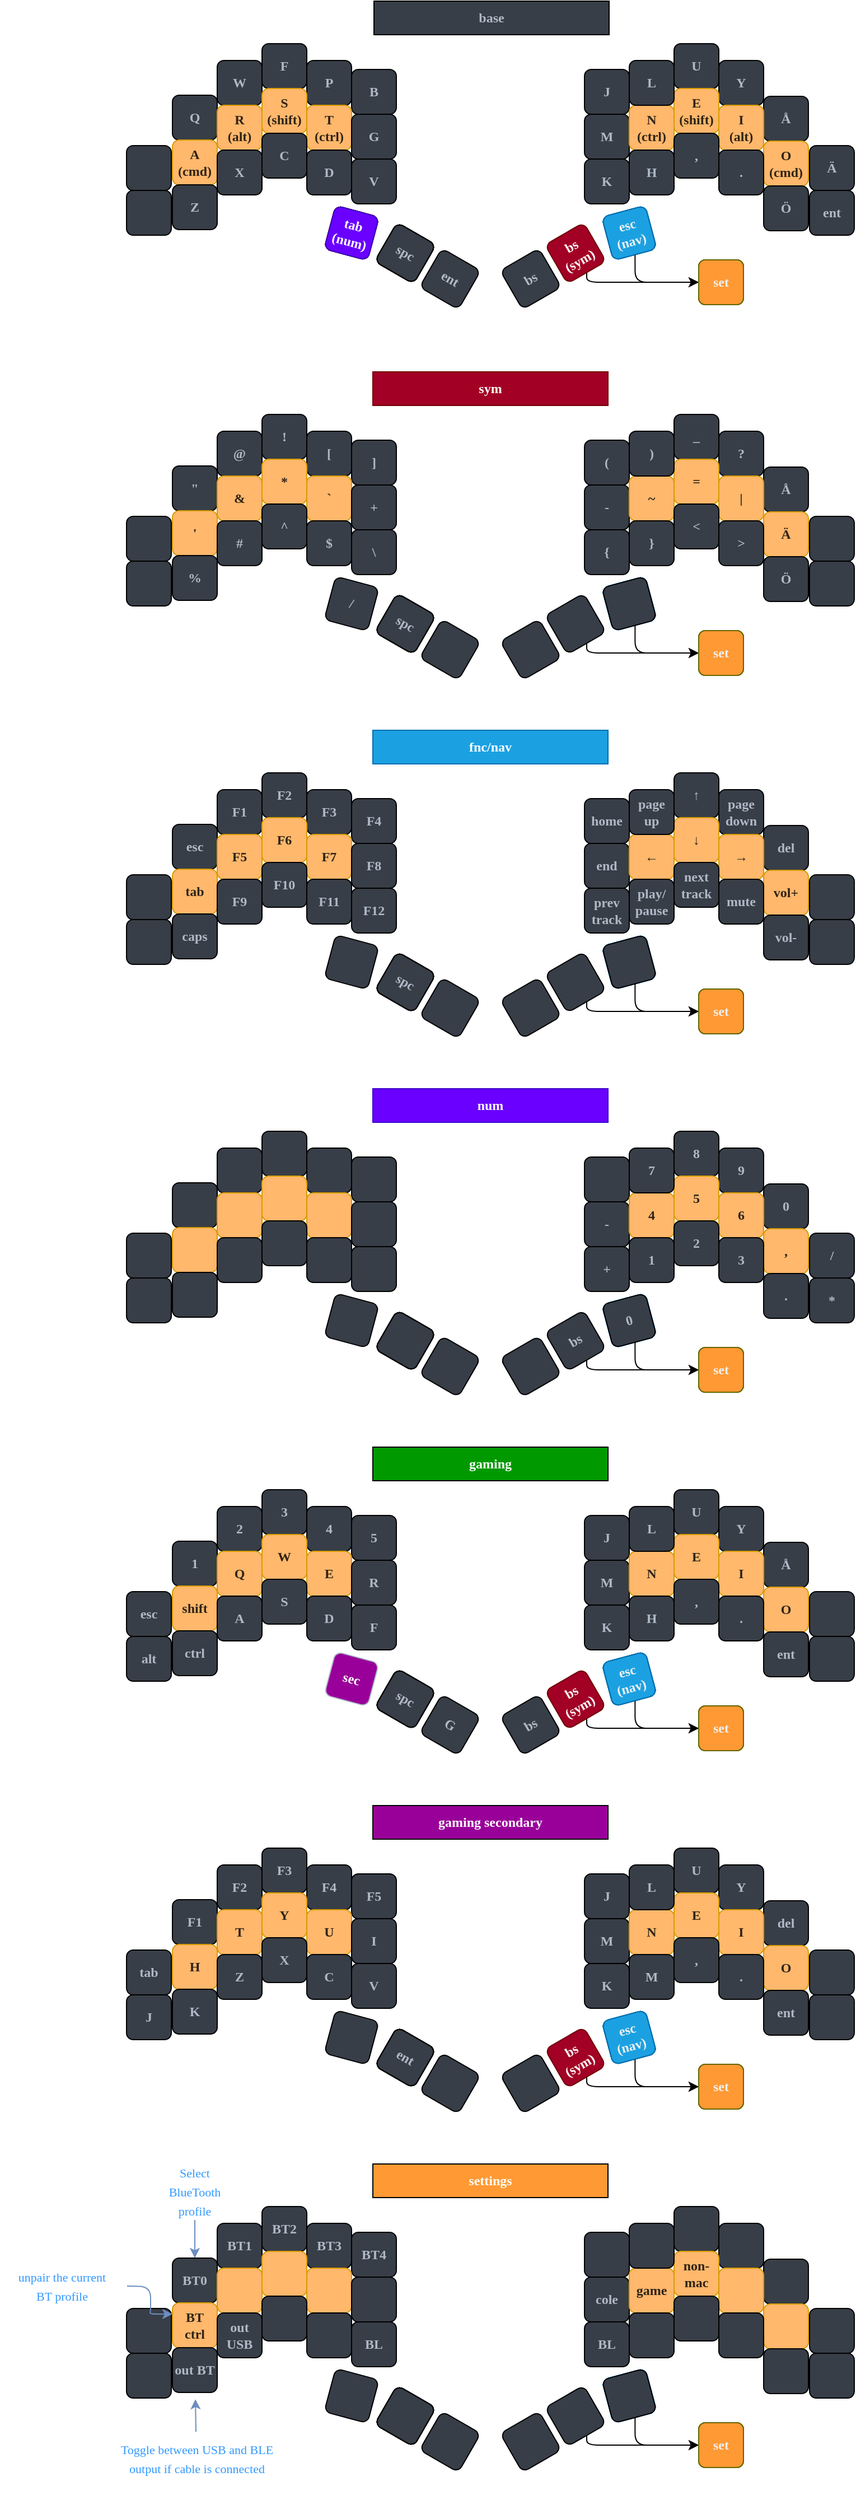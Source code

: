 <mxfile version="21.3.0" type="device">
  <diagram name="Gaming" id="bxgiygMoMi77h8SDAmmC">
    <mxGraphModel dx="2141" dy="815" grid="1" gridSize="10" guides="1" tooltips="1" connect="1" arrows="1" fold="1" page="1" pageScale="1" pageWidth="827" pageHeight="1169" math="0" shadow="0">
      <root>
        <mxCell id="LT-kfasHor7iDB0tDRMl-0" />
        <mxCell id="LT-kfasHor7iDB0tDRMl-1" parent="LT-kfasHor7iDB0tDRMl-0" />
        <mxCell id="VjaCOu9wdf1jXu_TBdkR-248" value="sec&lt;div style=&quot;font-size: 12px;&quot;&gt;&lt;/div&gt;" style="whiteSpace=wrap;html=1;aspect=fixed;rotation=15;fontSize=12;fontFamily=Verdana;fontStyle=1;fontColor=#FFFFFF;fillColor=#990099;rounded=1;align=center;verticalAlign=middle;strokeColor=#AFB9C7;" parent="LT-kfasHor7iDB0tDRMl-1" vertex="1">
          <mxGeometry x="270" y="1537" width="40" height="40" as="geometry" />
        </mxCell>
        <mxCell id="VjaCOu9wdf1jXu_TBdkR-73" value="&lt;font style=&quot;font-size: 12px;&quot;&gt;/&lt;/font&gt;" style="whiteSpace=wrap;html=1;aspect=fixed;rotation=15;fontSize=12;fontFamily=Verdana;fontStyle=1;fontColor=#AFB9C7;fillColor=#383E47;strokeColor=#000000;rounded=1;" parent="LT-kfasHor7iDB0tDRMl-1" vertex="1">
          <mxGeometry x="270" y="577" width="40" height="40" as="geometry" />
        </mxCell>
        <mxCell id="LT-kfasHor7iDB0tDRMl-2" value="Q" style="whiteSpace=wrap;html=1;aspect=fixed;fontSize=12;fontFamily=Verdana;fontStyle=1;fontColor=#AFB9C7;fillColor=#383E47;rounded=1;" parent="LT-kfasHor7iDB0tDRMl-1" vertex="1">
          <mxGeometry x="130" y="143" width="40" height="40" as="geometry" />
        </mxCell>
        <mxCell id="LT-kfasHor7iDB0tDRMl-3" value="W" style="whiteSpace=wrap;html=1;aspect=fixed;fontSize=12;fontFamily=Verdana;fontStyle=1;fontColor=#AFB9C7;fillColor=#383E47;rounded=1;" parent="LT-kfasHor7iDB0tDRMl-1" vertex="1">
          <mxGeometry x="170" y="112" width="40" height="40" as="geometry" />
        </mxCell>
        <mxCell id="LT-kfasHor7iDB0tDRMl-4" value="F" style="whiteSpace=wrap;html=1;aspect=fixed;fontSize=12;fontFamily=Verdana;fontStyle=1;fontColor=#AFB9C7;fillColor=#383E47;rounded=1;" parent="LT-kfasHor7iDB0tDRMl-1" vertex="1">
          <mxGeometry x="210" y="97" width="40" height="40" as="geometry" />
        </mxCell>
        <mxCell id="LT-kfasHor7iDB0tDRMl-5" value="P" style="whiteSpace=wrap;html=1;aspect=fixed;fontSize=12;fontFamily=Verdana;fontStyle=1;fontColor=#AFB9C7;fillColor=#383E47;rounded=1;" parent="LT-kfasHor7iDB0tDRMl-1" vertex="1">
          <mxGeometry x="250" y="112" width="40" height="40" as="geometry" />
        </mxCell>
        <mxCell id="LT-kfasHor7iDB0tDRMl-6" value="B" style="whiteSpace=wrap;html=1;aspect=fixed;fontSize=12;fontFamily=Verdana;fontStyle=1;fontColor=#AFB9C7;fillColor=#383E47;rounded=1;" parent="LT-kfasHor7iDB0tDRMl-1" vertex="1">
          <mxGeometry x="290" y="120" width="40" height="40" as="geometry" />
        </mxCell>
        <mxCell id="LT-kfasHor7iDB0tDRMl-7" value="A&lt;br style=&quot;font-size: 12px;&quot;&gt;(cmd)" style="whiteSpace=wrap;html=1;aspect=fixed;fontSize=12;fontFamily=Verdana;fontStyle=1;fontColor=#302316;fillColor=#FFB86C;rounded=1;strokeColor=#D79B00;" parent="LT-kfasHor7iDB0tDRMl-1" vertex="1">
          <mxGeometry x="130" y="183" width="40" height="40" as="geometry" />
        </mxCell>
        <mxCell id="LT-kfasHor7iDB0tDRMl-8" value="R&lt;br style=&quot;font-size: 12px;&quot;&gt;(alt)" style="whiteSpace=wrap;html=1;aspect=fixed;fontSize=12;fontFamily=Verdana;fontStyle=1;fontColor=#302316;fillColor=#FFB86C;rounded=1;strokeColor=#D79B00;" parent="LT-kfasHor7iDB0tDRMl-1" vertex="1">
          <mxGeometry x="170" y="152" width="40" height="40" as="geometry" />
        </mxCell>
        <mxCell id="LT-kfasHor7iDB0tDRMl-9" value="S&lt;br style=&quot;font-size: 12px;&quot;&gt;(shift)" style="whiteSpace=wrap;html=1;aspect=fixed;fontSize=12;fontFamily=Verdana;fontStyle=1;fontColor=#302316;fillColor=#FFB86C;rounded=1;strokeColor=#D79B00;" parent="LT-kfasHor7iDB0tDRMl-1" vertex="1">
          <mxGeometry x="210" y="137" width="40" height="40" as="geometry" />
        </mxCell>
        <mxCell id="LT-kfasHor7iDB0tDRMl-10" value="T&lt;br style=&quot;font-size: 12px;&quot;&gt;(ctrl)" style="whiteSpace=wrap;html=1;aspect=fixed;fontSize=12;fontFamily=Verdana;fontStyle=1;fontColor=#302316;fillColor=#FFB86C;rounded=1;strokeColor=#D79B00;" parent="LT-kfasHor7iDB0tDRMl-1" vertex="1">
          <mxGeometry x="250" y="152" width="40" height="40" as="geometry" />
        </mxCell>
        <mxCell id="LT-kfasHor7iDB0tDRMl-11" value="G" style="whiteSpace=wrap;html=1;aspect=fixed;fontSize=12;fontFamily=Verdana;fontStyle=1;fontColor=#AFB9C7;fillColor=#383E47;rounded=1;" parent="LT-kfasHor7iDB0tDRMl-1" vertex="1">
          <mxGeometry x="290" y="160" width="40" height="40" as="geometry" />
        </mxCell>
        <mxCell id="LT-kfasHor7iDB0tDRMl-12" value="Z" style="whiteSpace=wrap;html=1;aspect=fixed;fontSize=12;fontFamily=Verdana;fontStyle=1;fontColor=#AFB9C7;fillColor=#383E47;rounded=1;" parent="LT-kfasHor7iDB0tDRMl-1" vertex="1">
          <mxGeometry x="130" y="223" width="40" height="40" as="geometry" />
        </mxCell>
        <mxCell id="LT-kfasHor7iDB0tDRMl-13" value="X" style="whiteSpace=wrap;html=1;aspect=fixed;fontSize=12;fontFamily=Verdana;fontStyle=1;fontColor=#AFB9C7;fillColor=#383E47;rounded=1;" parent="LT-kfasHor7iDB0tDRMl-1" vertex="1">
          <mxGeometry x="170" y="192" width="40" height="40" as="geometry" />
        </mxCell>
        <mxCell id="LT-kfasHor7iDB0tDRMl-14" value="C" style="whiteSpace=wrap;html=1;aspect=fixed;fontSize=12;fontFamily=Verdana;fontStyle=1;fontColor=#AFB9C7;fillColor=#383E47;rounded=1;" parent="LT-kfasHor7iDB0tDRMl-1" vertex="1">
          <mxGeometry x="210" y="177" width="40" height="40" as="geometry" />
        </mxCell>
        <mxCell id="LT-kfasHor7iDB0tDRMl-15" value="D" style="whiteSpace=wrap;html=1;aspect=fixed;fontSize=12;fontFamily=Verdana;fontStyle=1;fontColor=#AFB9C7;fillColor=#383E47;rounded=1;" parent="LT-kfasHor7iDB0tDRMl-1" vertex="1">
          <mxGeometry x="250" y="192" width="40" height="40" as="geometry" />
        </mxCell>
        <mxCell id="LT-kfasHor7iDB0tDRMl-16" value="V" style="whiteSpace=wrap;html=1;aspect=fixed;fontSize=12;fontFamily=Verdana;fontStyle=1;fontColor=#AFB9C7;fillColor=#383E47;rounded=1;" parent="LT-kfasHor7iDB0tDRMl-1" vertex="1">
          <mxGeometry x="290" y="200" width="40" height="40" as="geometry" />
        </mxCell>
        <mxCell id="LT-kfasHor7iDB0tDRMl-17" value="Sym" style="whiteSpace=wrap;html=1;aspect=fixed;rotation=15;fontSize=12;fontFamily=Verdana;fontStyle=1;fillColor=#a20025;strokeColor=#6F0000;fontColor=#ffffff;rounded=1;" parent="LT-kfasHor7iDB0tDRMl-1" vertex="1">
          <mxGeometry x="270" y="246" width="40" height="40" as="geometry" />
        </mxCell>
        <mxCell id="LT-kfasHor7iDB0tDRMl-18" value="Spc" style="whiteSpace=wrap;html=1;aspect=fixed;rotation=30;fontSize=12;fontFamily=Verdana;fontStyle=1;fontColor=#AFB9C7;fillColor=#383E47;rounded=1;align=center;verticalAlign=middle;" parent="LT-kfasHor7iDB0tDRMl-1" vertex="1">
          <mxGeometry x="318" y="264" width="40" height="40" as="geometry" />
        </mxCell>
        <mxCell id="LT-kfasHor7iDB0tDRMl-19" value="J" style="whiteSpace=wrap;html=1;aspect=fixed;fontSize=12;fontFamily=Verdana;fontStyle=1;fontColor=#AFB9C7;fillColor=#383E47;rounded=1;" parent="LT-kfasHor7iDB0tDRMl-1" vertex="1">
          <mxGeometry x="498" y="120" width="40" height="40" as="geometry" />
        </mxCell>
        <mxCell id="LT-kfasHor7iDB0tDRMl-20" value="U" style="whiteSpace=wrap;html=1;aspect=fixed;fontSize=12;fontFamily=Verdana;fontStyle=1;fontColor=#AFB9C7;fillColor=#383E47;rounded=1;" parent="LT-kfasHor7iDB0tDRMl-1" vertex="1">
          <mxGeometry x="578" y="97" width="40" height="40" as="geometry" />
        </mxCell>
        <mxCell id="LT-kfasHor7iDB0tDRMl-21" value="Y" style="whiteSpace=wrap;html=1;aspect=fixed;fontSize=12;fontFamily=Verdana;fontStyle=1;fontColor=#AFB9C7;fillColor=#383E47;rounded=1;" parent="LT-kfasHor7iDB0tDRMl-1" vertex="1">
          <mxGeometry x="618" y="112" width="40" height="40" as="geometry" />
        </mxCell>
        <mxCell id="LT-kfasHor7iDB0tDRMl-22" value="Å" style="whiteSpace=wrap;html=1;aspect=fixed;fontSize=12;fontFamily=Verdana;fontStyle=1;fontColor=#AFB9C7;fillColor=#383E47;rounded=1;" parent="LT-kfasHor7iDB0tDRMl-1" vertex="1">
          <mxGeometry x="658" y="144" width="40" height="40" as="geometry" />
        </mxCell>
        <mxCell id="LT-kfasHor7iDB0tDRMl-23" value="M" style="whiteSpace=wrap;html=1;aspect=fixed;fontSize=12;fontFamily=Verdana;fontStyle=1;fontColor=#AFB9C7;fillColor=#383E47;rounded=1;" parent="LT-kfasHor7iDB0tDRMl-1" vertex="1">
          <mxGeometry x="498" y="160" width="40" height="40" as="geometry" />
        </mxCell>
        <mxCell id="LT-kfasHor7iDB0tDRMl-24" value="N&lt;br style=&quot;font-size: 12px;&quot;&gt;(ctrl)" style="whiteSpace=wrap;html=1;aspect=fixed;fontSize=12;fontFamily=Verdana;fontStyle=1;fontColor=#302316;fillColor=#FFB86C;rounded=1;strokeColor=#D79B00;" parent="LT-kfasHor7iDB0tDRMl-1" vertex="1">
          <mxGeometry x="538" y="152" width="40" height="40" as="geometry" />
        </mxCell>
        <mxCell id="LT-kfasHor7iDB0tDRMl-25" value="E&lt;br style=&quot;font-size: 12px;&quot;&gt;(shift)" style="whiteSpace=wrap;html=1;aspect=fixed;fontSize=12;fontFamily=Verdana;fontStyle=1;fontColor=#302316;fillColor=#FFB86C;rounded=1;strokeColor=#D79B00;" parent="LT-kfasHor7iDB0tDRMl-1" vertex="1">
          <mxGeometry x="578" y="137" width="40" height="40" as="geometry" />
        </mxCell>
        <mxCell id="LT-kfasHor7iDB0tDRMl-26" value="I&lt;br style=&quot;font-size: 12px;&quot;&gt;(alt)" style="whiteSpace=wrap;html=1;aspect=fixed;fontSize=12;fontFamily=Verdana;fontStyle=1;fontColor=#302316;fillColor=#FFB86C;rounded=1;strokeColor=#D79B00;" parent="LT-kfasHor7iDB0tDRMl-1" vertex="1">
          <mxGeometry x="618" y="152" width="40" height="40" as="geometry" />
        </mxCell>
        <mxCell id="LT-kfasHor7iDB0tDRMl-27" value="O&lt;br style=&quot;font-size: 12px;&quot;&gt;(cmd)" style="whiteSpace=wrap;html=1;aspect=fixed;fontSize=12;fontFamily=Verdana;fontStyle=1;fontColor=#302316;fillColor=#FFB86C;rounded=1;strokeColor=#D79B00;" parent="LT-kfasHor7iDB0tDRMl-1" vertex="1">
          <mxGeometry x="658" y="184" width="40" height="40" as="geometry" />
        </mxCell>
        <mxCell id="LT-kfasHor7iDB0tDRMl-28" value="K" style="whiteSpace=wrap;html=1;aspect=fixed;fontSize=12;fontFamily=Verdana;fontStyle=1;fontColor=#AFB9C7;fillColor=#383E47;rounded=1;" parent="LT-kfasHor7iDB0tDRMl-1" vertex="1">
          <mxGeometry x="498" y="200" width="40" height="40" as="geometry" />
        </mxCell>
        <mxCell id="LT-kfasHor7iDB0tDRMl-29" value="H" style="whiteSpace=wrap;html=1;aspect=fixed;fontSize=12;fontFamily=Verdana;fontStyle=1;fontColor=#AFB9C7;fillColor=#383E47;rounded=1;" parent="LT-kfasHor7iDB0tDRMl-1" vertex="1">
          <mxGeometry x="538" y="192" width="40" height="40" as="geometry" />
        </mxCell>
        <mxCell id="LT-kfasHor7iDB0tDRMl-30" value="," style="whiteSpace=wrap;html=1;aspect=fixed;fontSize=12;fontFamily=Verdana;fontStyle=1;fontColor=#AFB9C7;fillColor=#383E47;rounded=1;" parent="LT-kfasHor7iDB0tDRMl-1" vertex="1">
          <mxGeometry x="578" y="177" width="40" height="40" as="geometry" />
        </mxCell>
        <mxCell id="LT-kfasHor7iDB0tDRMl-31" value="." style="whiteSpace=wrap;html=1;aspect=fixed;fontSize=12;fontFamily=Verdana;fontStyle=1;fontColor=#AFB9C7;fillColor=#383E47;rounded=1;" parent="LT-kfasHor7iDB0tDRMl-1" vertex="1">
          <mxGeometry x="618" y="192" width="40" height="40" as="geometry" />
        </mxCell>
        <mxCell id="LT-kfasHor7iDB0tDRMl-32" value="Ö" style="whiteSpace=wrap;html=1;aspect=fixed;fontSize=12;fontFamily=Verdana;fontStyle=1;fontColor=#AFB9C7;fillColor=#383E47;rounded=1;" parent="LT-kfasHor7iDB0tDRMl-1" vertex="1">
          <mxGeometry x="658" y="224" width="40" height="40" as="geometry" />
        </mxCell>
        <mxCell id="LT-kfasHor7iDB0tDRMl-33" value="fnc&lt;br style=&quot;font-size: 12px;&quot;&gt;nav" style="whiteSpace=wrap;html=1;aspect=fixed;rotation=-15;fontSize=12;fontFamily=Verdana;fontStyle=1;fillColor=#1ba1e2;strokeColor=#006EAF;fontColor=#ffffff;rounded=1;" parent="LT-kfasHor7iDB0tDRMl-1" vertex="1">
          <mxGeometry x="518" y="246" width="40" height="40" as="geometry" />
        </mxCell>
        <mxCell id="LT-kfasHor7iDB0tDRMl-34" value="&lt;span style=&quot;font-size: 12px;&quot;&gt;base&lt;/span&gt;" style="rounded=0;whiteSpace=wrap;html=1;fontFamily=Verdana;fontSize=12;fontColor=#AFB9C7;fillColor=#383E47;fontStyle=1" parent="LT-kfasHor7iDB0tDRMl-1" vertex="1">
          <mxGeometry x="310" y="59" width="210" height="30" as="geometry" />
        </mxCell>
        <mxCell id="LT-kfasHor7iDB0tDRMl-103" style="edgeStyle=orthogonalEdgeStyle;rounded=1;orthogonalLoop=1;jettySize=auto;html=1;fontSize=11;strokeColor=#6C8EBF;entryX=0.5;entryY=0;entryDx=0;entryDy=0;" parent="LT-kfasHor7iDB0tDRMl-1" source="LT-kfasHor7iDB0tDRMl-322" edge="1">
          <mxGeometry relative="1" as="geometry">
            <mxPoint x="150" y="2074" as="targetPoint" />
          </mxGeometry>
        </mxCell>
        <mxCell id="LT-kfasHor7iDB0tDRMl-133" value="L" style="whiteSpace=wrap;html=1;aspect=fixed;fontSize=12;fontFamily=Verdana;fontStyle=1;fontColor=#AFB9C7;fillColor=#383E47;rounded=1;" parent="LT-kfasHor7iDB0tDRMl-1" vertex="1">
          <mxGeometry x="538" y="112" width="40" height="40" as="geometry" />
        </mxCell>
        <mxCell id="LT-kfasHor7iDB0tDRMl-322" value="&lt;font style=&quot;font-size: 11px;&quot;&gt;Select &lt;br&gt;BlueTooth&lt;br&gt;profile&lt;/font&gt;" style="text;html=1;strokeColor=none;fillColor=none;align=center;verticalAlign=middle;whiteSpace=wrap;rounded=0;shadow=0;glass=0;sketch=0;fontFamily=Verdana;fontSize=14;fontColor=#3399FF;" parent="LT-kfasHor7iDB0tDRMl-1" vertex="1">
          <mxGeometry x="115" y="1990" width="70" height="50" as="geometry" />
        </mxCell>
        <mxCell id="LT-kfasHor7iDB0tDRMl-323" value="&lt;span style=&quot;font-size: 11px;&quot;&gt;unpair the current &lt;br&gt;BT profile&lt;/span&gt;" style="text;html=1;strokeColor=none;fillColor=none;align=center;verticalAlign=middle;whiteSpace=wrap;rounded=0;shadow=0;glass=0;sketch=0;fontFamily=Verdana;fontSize=14;fontColor=#3399FF;" parent="LT-kfasHor7iDB0tDRMl-1" vertex="1">
          <mxGeometry x="-24" y="2079" width="111" height="40" as="geometry" />
        </mxCell>
        <mxCell id="LT-kfasHor7iDB0tDRMl-325" value="Sym" style="whiteSpace=wrap;html=1;aspect=fixed;rotation=15;fontSize=12;fontFamily=Verdana;fontStyle=1;fillColor=#a20025;strokeColor=#6F0000;fontColor=#ffffff;rounded=1;" parent="LT-kfasHor7iDB0tDRMl-1" vertex="1">
          <mxGeometry x="270" y="246" width="40" height="40" as="geometry" />
        </mxCell>
        <mxCell id="LT-kfasHor7iDB0tDRMl-326" value="Spc" style="whiteSpace=wrap;html=1;aspect=fixed;rotation=30;fontSize=12;fontFamily=Verdana;fontStyle=1;fontColor=#AFB9C7;fillColor=#383E47;rounded=1;align=center;verticalAlign=middle;" parent="LT-kfasHor7iDB0tDRMl-1" vertex="1">
          <mxGeometry x="318" y="264" width="40" height="40" as="geometry" />
        </mxCell>
        <mxCell id="LT-kfasHor7iDB0tDRMl-327" value="fnc&lt;br style=&quot;font-size: 12px;&quot;&gt;nav" style="whiteSpace=wrap;html=1;aspect=fixed;rotation=-15;fontSize=12;fontFamily=Verdana;fontStyle=1;fillColor=#1ba1e2;strokeColor=#006EAF;fontColor=#ffffff;rounded=1;" parent="LT-kfasHor7iDB0tDRMl-1" vertex="1">
          <mxGeometry x="518" y="246" width="40" height="40" as="geometry" />
        </mxCell>
        <mxCell id="LT-kfasHor7iDB0tDRMl-328" value="Sym" style="whiteSpace=wrap;html=1;aspect=fixed;rotation=15;fontSize=12;fontFamily=Verdana;fontStyle=1;fillColor=#a20025;strokeColor=#6F0000;fontColor=#ffffff;rounded=1;" parent="LT-kfasHor7iDB0tDRMl-1" vertex="1">
          <mxGeometry x="270" y="246" width="40" height="40" as="geometry" />
        </mxCell>
        <mxCell id="LT-kfasHor7iDB0tDRMl-329" value="Spc" style="whiteSpace=wrap;html=1;aspect=fixed;rotation=30;fontSize=12;fontFamily=Verdana;fontStyle=1;fontColor=#AFB9C7;fillColor=#383E47;rounded=1;align=center;verticalAlign=middle;" parent="LT-kfasHor7iDB0tDRMl-1" vertex="1">
          <mxGeometry x="318" y="264" width="40" height="40" as="geometry" />
        </mxCell>
        <mxCell id="LT-kfasHor7iDB0tDRMl-330" value="fnc&lt;br style=&quot;font-size: 12px;&quot;&gt;nav" style="whiteSpace=wrap;html=1;aspect=fixed;rotation=-15;fontSize=12;fontFamily=Verdana;fontStyle=1;fillColor=#1ba1e2;strokeColor=#006EAF;fontColor=#ffffff;rounded=1;" parent="LT-kfasHor7iDB0tDRMl-1" vertex="1">
          <mxGeometry x="518" y="246" width="40" height="40" as="geometry" />
        </mxCell>
        <mxCell id="LT-kfasHor7iDB0tDRMl-331" value="Sym" style="whiteSpace=wrap;html=1;aspect=fixed;rotation=15;fontSize=12;fontFamily=Verdana;fontStyle=1;fillColor=#a20025;strokeColor=#6F0000;fontColor=#ffffff;rounded=1;" parent="LT-kfasHor7iDB0tDRMl-1" vertex="1">
          <mxGeometry x="270" y="246" width="40" height="40" as="geometry" />
        </mxCell>
        <mxCell id="LT-kfasHor7iDB0tDRMl-332" value="Spc" style="whiteSpace=wrap;html=1;aspect=fixed;rotation=30;fontSize=12;fontFamily=Verdana;fontStyle=1;fontColor=#AFB9C7;fillColor=#383E47;rounded=1;align=center;verticalAlign=middle;" parent="LT-kfasHor7iDB0tDRMl-1" vertex="1">
          <mxGeometry x="318" y="264" width="40" height="40" as="geometry" />
        </mxCell>
        <mxCell id="LT-kfasHor7iDB0tDRMl-333" value="fnc&lt;br style=&quot;font-size: 12px;&quot;&gt;nav" style="whiteSpace=wrap;html=1;aspect=fixed;rotation=-15;fontSize=12;fontFamily=Verdana;fontStyle=1;fillColor=#1ba1e2;strokeColor=#006EAF;fontColor=#ffffff;rounded=1;" parent="LT-kfasHor7iDB0tDRMl-1" vertex="1">
          <mxGeometry x="518" y="246" width="40" height="40" as="geometry" />
        </mxCell>
        <mxCell id="LT-kfasHor7iDB0tDRMl-334" value="Sym" style="whiteSpace=wrap;html=1;aspect=fixed;rotation=15;fontSize=12;fontFamily=Verdana;fontStyle=1;fillColor=#a20025;strokeColor=#6F0000;fontColor=#ffffff;rounded=1;" parent="LT-kfasHor7iDB0tDRMl-1" vertex="1">
          <mxGeometry x="270" y="246" width="40" height="40" as="geometry" />
        </mxCell>
        <mxCell id="LT-kfasHor7iDB0tDRMl-335" value="Spc" style="whiteSpace=wrap;html=1;aspect=fixed;rotation=30;fontSize=12;fontFamily=Verdana;fontStyle=1;fontColor=#AFB9C7;fillColor=#383E47;rounded=1;align=center;verticalAlign=middle;" parent="LT-kfasHor7iDB0tDRMl-1" vertex="1">
          <mxGeometry x="318" y="264" width="40" height="40" as="geometry" />
        </mxCell>
        <mxCell id="LT-kfasHor7iDB0tDRMl-336" value="fnc&lt;br style=&quot;font-size: 12px;&quot;&gt;nav" style="whiteSpace=wrap;html=1;aspect=fixed;rotation=-15;fontSize=12;fontFamily=Verdana;fontStyle=1;fillColor=#1ba1e2;strokeColor=#006EAF;fontColor=#ffffff;rounded=1;" parent="LT-kfasHor7iDB0tDRMl-1" vertex="1">
          <mxGeometry x="518" y="246" width="40" height="40" as="geometry" />
        </mxCell>
        <mxCell id="LT-kfasHor7iDB0tDRMl-338" value="Sym" style="whiteSpace=wrap;html=1;aspect=fixed;rotation=15;fontSize=12;fontFamily=Verdana;fontStyle=1;fillColor=#a20025;strokeColor=#6F0000;fontColor=#ffffff;rounded=1;" parent="LT-kfasHor7iDB0tDRMl-1" vertex="1">
          <mxGeometry x="270" y="246" width="40" height="40" as="geometry" />
        </mxCell>
        <mxCell id="LT-kfasHor7iDB0tDRMl-339" value="Spc" style="whiteSpace=wrap;html=1;aspect=fixed;rotation=30;fontSize=12;fontFamily=Verdana;fontStyle=1;fontColor=#AFB9C7;fillColor=#383E47;rounded=1;align=center;verticalAlign=middle;" parent="LT-kfasHor7iDB0tDRMl-1" vertex="1">
          <mxGeometry x="318" y="264" width="40" height="40" as="geometry" />
        </mxCell>
        <mxCell id="LT-kfasHor7iDB0tDRMl-340" value="fnc&lt;br style=&quot;font-size: 12px;&quot;&gt;nav" style="whiteSpace=wrap;html=1;aspect=fixed;rotation=-15;fontSize=12;fontFamily=Verdana;fontStyle=1;fillColor=#1ba1e2;strokeColor=#006EAF;fontColor=#ffffff;rounded=1;" parent="LT-kfasHor7iDB0tDRMl-1" vertex="1">
          <mxGeometry x="518" y="246" width="40" height="40" as="geometry" />
        </mxCell>
        <mxCell id="LT-kfasHor7iDB0tDRMl-343" value="&lt;div style=&quot;font-size: 12px;&quot;&gt;tab&lt;/div&gt;(num)" style="whiteSpace=wrap;html=1;aspect=fixed;rotation=15;fontSize=12;fontFamily=Verdana;fontStyle=1;fillColor=#6A00FF;strokeColor=#3700CC;fontColor=#ffffff;rounded=1;" parent="LT-kfasHor7iDB0tDRMl-1" vertex="1">
          <mxGeometry x="270" y="246" width="40" height="40" as="geometry" />
        </mxCell>
        <mxCell id="LT-kfasHor7iDB0tDRMl-344" value="spc" style="whiteSpace=wrap;html=1;aspect=fixed;rotation=30;fontSize=12;fontFamily=Verdana;fontStyle=1;fontColor=#AFB9C7;fillColor=#383E47;rounded=1;align=center;verticalAlign=middle;strokeColor=#000000;" parent="LT-kfasHor7iDB0tDRMl-1" vertex="1">
          <mxGeometry x="318" y="264" width="40" height="40" as="geometry" />
        </mxCell>
        <mxCell id="JH4h7ArU-uEL8mOP_6Qb-164" style="rounded=1;orthogonalLoop=1;jettySize=auto;html=1;fontSize=12;fontColor=#F0F0F0;exitX=0.5;exitY=1;exitDx=0;exitDy=0;edgeStyle=orthogonalEdgeStyle;" parent="LT-kfasHor7iDB0tDRMl-1" source="LT-kfasHor7iDB0tDRMl-345" target="JH4h7ArU-uEL8mOP_6Qb-161" edge="1">
          <mxGeometry relative="1" as="geometry">
            <Array as="points">
              <mxPoint x="500" y="310" />
            </Array>
          </mxGeometry>
        </mxCell>
        <mxCell id="LT-kfasHor7iDB0tDRMl-345" value="bs&lt;br style=&quot;font-size: 12px;&quot;&gt;&lt;div style=&quot;font-size: 12px;&quot;&gt;(sym)&lt;/div&gt;" style="whiteSpace=wrap;html=1;aspect=fixed;rotation=-30;fontSize=12;fontFamily=Verdana;fontStyle=1;fontColor=#ffffff;fillColor=#A20025;rounded=1;strokeColor=#6F0000;" parent="LT-kfasHor7iDB0tDRMl-1" vertex="1">
          <mxGeometry x="470" y="264" width="40" height="40" as="geometry" />
        </mxCell>
        <mxCell id="JH4h7ArU-uEL8mOP_6Qb-165" style="edgeStyle=orthogonalEdgeStyle;rounded=1;orthogonalLoop=1;jettySize=auto;html=1;fontSize=12;fontColor=#F0F0F0;exitX=0.5;exitY=1;exitDx=0;exitDy=0;" parent="LT-kfasHor7iDB0tDRMl-1" source="LT-kfasHor7iDB0tDRMl-346" target="JH4h7ArU-uEL8mOP_6Qb-161" edge="1">
          <mxGeometry relative="1" as="geometry">
            <Array as="points">
              <mxPoint x="543" y="310" />
            </Array>
          </mxGeometry>
        </mxCell>
        <mxCell id="LT-kfasHor7iDB0tDRMl-346" value="esc&lt;br style=&quot;font-size: 12px;&quot;&gt;(nav)" style="whiteSpace=wrap;html=1;aspect=fixed;rotation=-15;fontSize=12;fontFamily=Verdana;fontStyle=1;fillColor=#1ba1e2;strokeColor=#006EAF;fontColor=#F0F0F0;rounded=1;" parent="LT-kfasHor7iDB0tDRMl-1" vertex="1">
          <mxGeometry x="518" y="246" width="40" height="40" as="geometry" />
        </mxCell>
        <mxCell id="LT-kfasHor7iDB0tDRMl-352" value="&lt;div style=&quot;text-align: center;&quot;&gt;&lt;span style=&quot;background-color: initial; font-size: 11px;&quot;&gt;&lt;font face=&quot;Verdana&quot; color=&quot;#3399ff&quot;&gt;Toggle between USB and BLE output if cable is connected&lt;/font&gt;&lt;/span&gt;&lt;/div&gt;" style="text;whiteSpace=wrap;html=1;fontSize=14;fontColor=#AFB9C7;" parent="LT-kfasHor7iDB0tDRMl-1" vertex="1">
          <mxGeometry x="76" y="2229" width="150" height="60" as="geometry" />
        </mxCell>
        <mxCell id="LT-kfasHor7iDB0tDRMl-353" style="edgeStyle=orthogonalEdgeStyle;rounded=1;orthogonalLoop=1;jettySize=auto;html=1;fontSize=11;strokeColor=#6C8EBF;exitX=0.5;exitY=0;exitDx=0;exitDy=0;entryX=0.5;entryY=1;entryDx=0;entryDy=0;" parent="LT-kfasHor7iDB0tDRMl-1" source="LT-kfasHor7iDB0tDRMl-352" edge="1">
          <mxGeometry relative="1" as="geometry">
            <mxPoint x="141" y="1900" as="sourcePoint" />
            <mxPoint x="150.5" y="2200" as="targetPoint" />
          </mxGeometry>
        </mxCell>
        <mxCell id="JH4h7ArU-uEL8mOP_6Qb-161" value="Set" style="whiteSpace=wrap;html=1;aspect=fixed;fontSize=12;fontFamily=Verdana;fontStyle=1;fontColor=#F0F0F0;fillColor=#999900;rounded=1;strokeColor=#666600;" parent="LT-kfasHor7iDB0tDRMl-1" vertex="1">
          <mxGeometry x="600" y="290" width="40" height="40" as="geometry" />
        </mxCell>
        <mxCell id="JH4h7ArU-uEL8mOP_6Qb-180" value="Set" style="whiteSpace=wrap;html=1;aspect=fixed;fontSize=12;fontFamily=Verdana;fontStyle=1;fontColor=#F0F0F0;fillColor=#FF9933;rounded=1;strokeColor=#666600;" parent="LT-kfasHor7iDB0tDRMl-1" vertex="1">
          <mxGeometry x="600" y="290" width="40" height="40" as="geometry" />
        </mxCell>
        <mxCell id="JH4h7ArU-uEL8mOP_6Qb-182" value="set" style="whiteSpace=wrap;html=1;aspect=fixed;fontSize=12;fontFamily=Verdana;fontStyle=1;fontColor=#F0F0F0;fillColor=#FF9933;rounded=1;strokeColor=#666600;" parent="LT-kfasHor7iDB0tDRMl-1" vertex="1">
          <mxGeometry x="600" y="290" width="40" height="40" as="geometry" />
        </mxCell>
        <mxCell id="VjaCOu9wdf1jXu_TBdkR-1" value="" style="whiteSpace=wrap;html=1;aspect=fixed;fontSize=12;fontFamily=Verdana;fontStyle=1;fontColor=#AFB9C7;fillColor=#383E47;rounded=1;" parent="LT-kfasHor7iDB0tDRMl-1" vertex="1">
          <mxGeometry x="89" y="188" width="40" height="40" as="geometry" />
        </mxCell>
        <mxCell id="VjaCOu9wdf1jXu_TBdkR-2" value="" style="whiteSpace=wrap;html=1;aspect=fixed;fontSize=12;fontFamily=Verdana;fontStyle=1;fontColor=#AFB9C7;fillColor=#383E47;rounded=1;" parent="LT-kfasHor7iDB0tDRMl-1" vertex="1">
          <mxGeometry x="89" y="228" width="40" height="40" as="geometry" />
        </mxCell>
        <mxCell id="VjaCOu9wdf1jXu_TBdkR-3" value="Ä" style="whiteSpace=wrap;html=1;aspect=fixed;fontSize=12;fontFamily=Verdana;fontStyle=1;fontColor=#AFB9C7;fillColor=#383E47;rounded=1;" parent="LT-kfasHor7iDB0tDRMl-1" vertex="1">
          <mxGeometry x="699" y="188" width="40" height="40" as="geometry" />
        </mxCell>
        <mxCell id="VjaCOu9wdf1jXu_TBdkR-4" value="ent" style="whiteSpace=wrap;html=1;aspect=fixed;fontSize=12;fontFamily=Verdana;fontStyle=1;fontColor=#AFB9C7;fillColor=#383E47;rounded=1;" parent="LT-kfasHor7iDB0tDRMl-1" vertex="1">
          <mxGeometry x="699" y="228" width="40" height="40" as="geometry" />
        </mxCell>
        <mxCell id="VjaCOu9wdf1jXu_TBdkR-6" value="ent" style="whiteSpace=wrap;html=1;aspect=fixed;rotation=30;fontSize=12;fontFamily=Verdana;fontStyle=1;fontColor=#AFB9C7;fillColor=#383E47;rounded=1;align=center;verticalAlign=middle;strokeColor=#000000;" parent="LT-kfasHor7iDB0tDRMl-1" vertex="1">
          <mxGeometry x="358" y="287" width="40" height="40" as="geometry" />
        </mxCell>
        <mxCell id="VjaCOu9wdf1jXu_TBdkR-7" value="bs" style="whiteSpace=wrap;html=1;aspect=fixed;rotation=-30;fontSize=12;fontFamily=Verdana;fontStyle=1;fontColor=#AFB9C7;fillColor=#383E47;rounded=1;align=center;verticalAlign=middle;strokeColor=#000000;" parent="LT-kfasHor7iDB0tDRMl-1" vertex="1">
          <mxGeometry x="430" y="287" width="40" height="40" as="geometry" />
        </mxCell>
        <mxCell id="VjaCOu9wdf1jXu_TBdkR-8" value="sym" style="rounded=0;whiteSpace=wrap;html=1;fontFamily=Verdana;fontSize=12;fontStyle=1;fillColor=#a20025;strokeColor=#6F0000;fontColor=#ffffff;" parent="LT-kfasHor7iDB0tDRMl-1" vertex="1">
          <mxGeometry x="309" y="390" width="210" height="30" as="geometry" />
        </mxCell>
        <mxCell id="VjaCOu9wdf1jXu_TBdkR-9" value="&quot;" style="whiteSpace=wrap;html=1;aspect=fixed;fontSize=12;fontFamily=Verdana;fontStyle=1;fontColor=#AFB9C7;fillColor=#383E47;rounded=1;" parent="LT-kfasHor7iDB0tDRMl-1" vertex="1">
          <mxGeometry x="130" y="474" width="40" height="40" as="geometry" />
        </mxCell>
        <mxCell id="VjaCOu9wdf1jXu_TBdkR-10" value="@" style="whiteSpace=wrap;html=1;aspect=fixed;fontSize=12;fontFamily=Verdana;fontStyle=1;fontColor=#AFB9C7;fillColor=#383E47;rounded=1;" parent="LT-kfasHor7iDB0tDRMl-1" vertex="1">
          <mxGeometry x="170" y="443" width="40" height="40" as="geometry" />
        </mxCell>
        <mxCell id="VjaCOu9wdf1jXu_TBdkR-11" value="!" style="whiteSpace=wrap;html=1;aspect=fixed;fontSize=12;fontFamily=Verdana;fontStyle=1;fontColor=#AFB9C7;fillColor=#383E47;rounded=1;" parent="LT-kfasHor7iDB0tDRMl-1" vertex="1">
          <mxGeometry x="210" y="428" width="40" height="40" as="geometry" />
        </mxCell>
        <mxCell id="VjaCOu9wdf1jXu_TBdkR-12" value="[" style="whiteSpace=wrap;html=1;aspect=fixed;fontSize=12;fontFamily=Verdana;fontStyle=1;fontColor=#AFB9C7;fillColor=#383E47;rounded=1;" parent="LT-kfasHor7iDB0tDRMl-1" vertex="1">
          <mxGeometry x="250" y="443" width="40" height="40" as="geometry" />
        </mxCell>
        <mxCell id="VjaCOu9wdf1jXu_TBdkR-13" value="]" style="whiteSpace=wrap;html=1;aspect=fixed;fontSize=12;fontFamily=Verdana;fontStyle=1;fontColor=#AFB9C7;fillColor=#383E47;rounded=1;" parent="LT-kfasHor7iDB0tDRMl-1" vertex="1">
          <mxGeometry x="290" y="451" width="40" height="40" as="geometry" />
        </mxCell>
        <mxCell id="VjaCOu9wdf1jXu_TBdkR-14" value="&#39;" style="whiteSpace=wrap;html=1;aspect=fixed;fontSize=12;fontFamily=Verdana;fontStyle=1;fontColor=#302316;fillColor=#FFB86C;rounded=1;strokeColor=#D79B00;" parent="LT-kfasHor7iDB0tDRMl-1" vertex="1">
          <mxGeometry x="130" y="514" width="40" height="40" as="geometry" />
        </mxCell>
        <mxCell id="VjaCOu9wdf1jXu_TBdkR-15" value="&amp;amp;" style="whiteSpace=wrap;html=1;aspect=fixed;fontSize=12;fontFamily=Verdana;fontStyle=1;fontColor=#302316;fillColor=#FFB86C;rounded=1;strokeColor=#D79B00;" parent="LT-kfasHor7iDB0tDRMl-1" vertex="1">
          <mxGeometry x="170" y="483" width="40" height="40" as="geometry" />
        </mxCell>
        <mxCell id="VjaCOu9wdf1jXu_TBdkR-16" value="*" style="whiteSpace=wrap;html=1;aspect=fixed;fontSize=12;fontFamily=Verdana;fontStyle=1;fontColor=#302316;fillColor=#FFB86C;rounded=1;strokeColor=#D79B00;" parent="LT-kfasHor7iDB0tDRMl-1" vertex="1">
          <mxGeometry x="210" y="468" width="40" height="40" as="geometry" />
        </mxCell>
        <mxCell id="VjaCOu9wdf1jXu_TBdkR-17" value="`" style="whiteSpace=wrap;html=1;aspect=fixed;fontSize=12;fontFamily=Verdana;fontStyle=1;fontColor=#302316;fillColor=#FFB86C;rounded=1;strokeColor=#D79B00;" parent="LT-kfasHor7iDB0tDRMl-1" vertex="1">
          <mxGeometry x="250" y="483" width="40" height="40" as="geometry" />
        </mxCell>
        <mxCell id="VjaCOu9wdf1jXu_TBdkR-18" value="+" style="whiteSpace=wrap;html=1;aspect=fixed;fontSize=12;fontFamily=Verdana;fontStyle=1;fontColor=#AFB9C7;fillColor=#383E47;rounded=1;" parent="LT-kfasHor7iDB0tDRMl-1" vertex="1">
          <mxGeometry x="290" y="491" width="40" height="40" as="geometry" />
        </mxCell>
        <mxCell id="VjaCOu9wdf1jXu_TBdkR-19" value="%" style="whiteSpace=wrap;html=1;aspect=fixed;fontSize=12;fontFamily=Verdana;fontStyle=1;fontColor=#AFB9C7;fillColor=#383E47;rounded=1;" parent="LT-kfasHor7iDB0tDRMl-1" vertex="1">
          <mxGeometry x="130" y="554" width="40" height="40" as="geometry" />
        </mxCell>
        <mxCell id="VjaCOu9wdf1jXu_TBdkR-20" value="#" style="whiteSpace=wrap;html=1;aspect=fixed;fontSize=12;fontFamily=Verdana;fontStyle=1;fontColor=#AFB9C7;fillColor=#383E47;rounded=1;" parent="LT-kfasHor7iDB0tDRMl-1" vertex="1">
          <mxGeometry x="170" y="523" width="40" height="40" as="geometry" />
        </mxCell>
        <mxCell id="VjaCOu9wdf1jXu_TBdkR-21" value="^" style="whiteSpace=wrap;html=1;aspect=fixed;fontSize=12;fontFamily=Verdana;fontStyle=1;fontColor=#AFB9C7;fillColor=#383E47;rounded=1;" parent="LT-kfasHor7iDB0tDRMl-1" vertex="1">
          <mxGeometry x="210" y="508" width="40" height="40" as="geometry" />
        </mxCell>
        <mxCell id="VjaCOu9wdf1jXu_TBdkR-22" value="$" style="whiteSpace=wrap;html=1;aspect=fixed;fontSize=12;fontFamily=Verdana;fontStyle=1;fontColor=#AFB9C7;fillColor=#383E47;rounded=1;" parent="LT-kfasHor7iDB0tDRMl-1" vertex="1">
          <mxGeometry x="250" y="523" width="40" height="40" as="geometry" />
        </mxCell>
        <mxCell id="VjaCOu9wdf1jXu_TBdkR-23" value="\" style="whiteSpace=wrap;html=1;aspect=fixed;fontSize=12;fontFamily=Verdana;fontStyle=1;fontColor=#AFB9C7;fillColor=#383E47;rounded=1;" parent="LT-kfasHor7iDB0tDRMl-1" vertex="1">
          <mxGeometry x="290" y="531" width="40" height="40" as="geometry" />
        </mxCell>
        <mxCell id="VjaCOu9wdf1jXu_TBdkR-25" value="Spc" style="whiteSpace=wrap;html=1;aspect=fixed;rotation=30;fontSize=12;fontFamily=Verdana;fontStyle=1;fontColor=#AFB9C7;fillColor=#383E47;rounded=1;align=center;verticalAlign=middle;" parent="LT-kfasHor7iDB0tDRMl-1" vertex="1">
          <mxGeometry x="318" y="595" width="40" height="40" as="geometry" />
        </mxCell>
        <mxCell id="VjaCOu9wdf1jXu_TBdkR-26" value="(" style="whiteSpace=wrap;html=1;aspect=fixed;fontSize=12;fontFamily=Verdana;fontStyle=1;fontColor=#AFB9C7;fillColor=#383E47;rounded=1;" parent="LT-kfasHor7iDB0tDRMl-1" vertex="1">
          <mxGeometry x="498" y="451" width="40" height="40" as="geometry" />
        </mxCell>
        <mxCell id="VjaCOu9wdf1jXu_TBdkR-27" value="_" style="whiteSpace=wrap;html=1;aspect=fixed;fontSize=12;fontFamily=Verdana;fontStyle=1;fontColor=#AFB9C7;fillColor=#383E47;rounded=1;" parent="LT-kfasHor7iDB0tDRMl-1" vertex="1">
          <mxGeometry x="578" y="428" width="40" height="40" as="geometry" />
        </mxCell>
        <mxCell id="VjaCOu9wdf1jXu_TBdkR-28" value="?" style="whiteSpace=wrap;html=1;aspect=fixed;fontSize=12;fontFamily=Verdana;fontStyle=1;fontColor=#AFB9C7;fillColor=#383E47;rounded=1;" parent="LT-kfasHor7iDB0tDRMl-1" vertex="1">
          <mxGeometry x="618" y="443" width="40" height="40" as="geometry" />
        </mxCell>
        <mxCell id="VjaCOu9wdf1jXu_TBdkR-29" value="Å" style="whiteSpace=wrap;html=1;aspect=fixed;fontSize=12;fontFamily=Verdana;fontStyle=1;fontColor=#AFB9C7;fillColor=#383E47;rounded=1;" parent="LT-kfasHor7iDB0tDRMl-1" vertex="1">
          <mxGeometry x="658" y="475" width="40" height="40" as="geometry" />
        </mxCell>
        <mxCell id="VjaCOu9wdf1jXu_TBdkR-30" value="-" style="whiteSpace=wrap;html=1;aspect=fixed;fontSize=12;fontFamily=Verdana;fontStyle=1;fontColor=#AFB9C7;fillColor=#383E47;rounded=1;" parent="LT-kfasHor7iDB0tDRMl-1" vertex="1">
          <mxGeometry x="498" y="491" width="40" height="40" as="geometry" />
        </mxCell>
        <mxCell id="VjaCOu9wdf1jXu_TBdkR-31" value="~" style="whiteSpace=wrap;html=1;aspect=fixed;fontSize=12;fontFamily=Verdana;fontStyle=1;fontColor=#302316;fillColor=#FFB86C;rounded=1;strokeColor=#D79B00;" parent="LT-kfasHor7iDB0tDRMl-1" vertex="1">
          <mxGeometry x="538" y="483" width="40" height="40" as="geometry" />
        </mxCell>
        <mxCell id="VjaCOu9wdf1jXu_TBdkR-32" value="=" style="whiteSpace=wrap;html=1;aspect=fixed;fontSize=12;fontFamily=Verdana;fontStyle=1;fontColor=#302316;fillColor=#FFB86C;rounded=1;strokeColor=#D79B00;" parent="LT-kfasHor7iDB0tDRMl-1" vertex="1">
          <mxGeometry x="578" y="468" width="40" height="40" as="geometry" />
        </mxCell>
        <mxCell id="VjaCOu9wdf1jXu_TBdkR-33" value="|" style="whiteSpace=wrap;html=1;aspect=fixed;fontSize=12;fontFamily=Verdana;fontStyle=1;fontColor=#302316;fillColor=#FFB86C;rounded=1;strokeColor=#D79B00;" parent="LT-kfasHor7iDB0tDRMl-1" vertex="1">
          <mxGeometry x="618" y="483" width="40" height="40" as="geometry" />
        </mxCell>
        <mxCell id="VjaCOu9wdf1jXu_TBdkR-34" value="Ä" style="whiteSpace=wrap;html=1;aspect=fixed;fontSize=12;fontFamily=Verdana;fontStyle=1;fontColor=#302316;fillColor=#FFB86C;rounded=1;strokeColor=#D79B00;" parent="LT-kfasHor7iDB0tDRMl-1" vertex="1">
          <mxGeometry x="658" y="515" width="40" height="40" as="geometry" />
        </mxCell>
        <mxCell id="VjaCOu9wdf1jXu_TBdkR-35" value="{" style="whiteSpace=wrap;html=1;aspect=fixed;fontSize=12;fontFamily=Verdana;fontStyle=1;fontColor=#AFB9C7;fillColor=#383E47;rounded=1;" parent="LT-kfasHor7iDB0tDRMl-1" vertex="1">
          <mxGeometry x="498" y="531" width="40" height="40" as="geometry" />
        </mxCell>
        <mxCell id="VjaCOu9wdf1jXu_TBdkR-36" value="}" style="whiteSpace=wrap;html=1;aspect=fixed;fontSize=12;fontFamily=Verdana;fontStyle=1;fontColor=#AFB9C7;fillColor=#383E47;rounded=1;" parent="LT-kfasHor7iDB0tDRMl-1" vertex="1">
          <mxGeometry x="538" y="523" width="40" height="40" as="geometry" />
        </mxCell>
        <mxCell id="VjaCOu9wdf1jXu_TBdkR-37" value="&amp;lt;" style="whiteSpace=wrap;html=1;aspect=fixed;fontSize=12;fontFamily=Verdana;fontStyle=1;fontColor=#AFB9C7;fillColor=#383E47;rounded=1;" parent="LT-kfasHor7iDB0tDRMl-1" vertex="1">
          <mxGeometry x="578" y="508" width="40" height="40" as="geometry" />
        </mxCell>
        <mxCell id="VjaCOu9wdf1jXu_TBdkR-38" value="&amp;gt;" style="whiteSpace=wrap;html=1;aspect=fixed;fontSize=12;fontFamily=Verdana;fontStyle=1;fontColor=#AFB9C7;fillColor=#383E47;rounded=1;" parent="LT-kfasHor7iDB0tDRMl-1" vertex="1">
          <mxGeometry x="618" y="523" width="40" height="40" as="geometry" />
        </mxCell>
        <mxCell id="VjaCOu9wdf1jXu_TBdkR-39" value="Ö" style="whiteSpace=wrap;html=1;aspect=fixed;fontSize=12;fontFamily=Verdana;fontStyle=1;fontColor=#AFB9C7;fillColor=#383E47;rounded=1;" parent="LT-kfasHor7iDB0tDRMl-1" vertex="1">
          <mxGeometry x="658" y="555" width="40" height="40" as="geometry" />
        </mxCell>
        <mxCell id="VjaCOu9wdf1jXu_TBdkR-40" value="fnc&lt;br style=&quot;font-size: 12px;&quot;&gt;nav" style="whiteSpace=wrap;html=1;aspect=fixed;rotation=-15;fontSize=12;fontFamily=Verdana;fontStyle=1;fillColor=#1ba1e2;strokeColor=#006EAF;fontColor=#ffffff;rounded=1;" parent="LT-kfasHor7iDB0tDRMl-1" vertex="1">
          <mxGeometry x="518" y="577" width="40" height="40" as="geometry" />
        </mxCell>
        <mxCell id="VjaCOu9wdf1jXu_TBdkR-42" value=")" style="whiteSpace=wrap;html=1;aspect=fixed;fontSize=12;fontFamily=Verdana;fontStyle=1;fontColor=#AFB9C7;fillColor=#383E47;rounded=1;" parent="LT-kfasHor7iDB0tDRMl-1" vertex="1">
          <mxGeometry x="538" y="443" width="40" height="40" as="geometry" />
        </mxCell>
        <mxCell id="VjaCOu9wdf1jXu_TBdkR-44" value="Spc" style="whiteSpace=wrap;html=1;aspect=fixed;rotation=30;fontSize=12;fontFamily=Verdana;fontStyle=1;fontColor=#AFB9C7;fillColor=#383E47;rounded=1;align=center;verticalAlign=middle;" parent="LT-kfasHor7iDB0tDRMl-1" vertex="1">
          <mxGeometry x="318" y="595" width="40" height="40" as="geometry" />
        </mxCell>
        <mxCell id="VjaCOu9wdf1jXu_TBdkR-45" value="fnc&lt;br style=&quot;font-size: 12px;&quot;&gt;nav" style="whiteSpace=wrap;html=1;aspect=fixed;rotation=-15;fontSize=12;fontFamily=Verdana;fontStyle=1;fillColor=#1ba1e2;strokeColor=#006EAF;fontColor=#ffffff;rounded=1;" parent="LT-kfasHor7iDB0tDRMl-1" vertex="1">
          <mxGeometry x="518" y="577" width="40" height="40" as="geometry" />
        </mxCell>
        <mxCell id="VjaCOu9wdf1jXu_TBdkR-47" value="Spc" style="whiteSpace=wrap;html=1;aspect=fixed;rotation=30;fontSize=12;fontFamily=Verdana;fontStyle=1;fontColor=#AFB9C7;fillColor=#383E47;rounded=1;align=center;verticalAlign=middle;" parent="LT-kfasHor7iDB0tDRMl-1" vertex="1">
          <mxGeometry x="318" y="595" width="40" height="40" as="geometry" />
        </mxCell>
        <mxCell id="VjaCOu9wdf1jXu_TBdkR-48" value="fnc&lt;br style=&quot;font-size: 12px;&quot;&gt;nav" style="whiteSpace=wrap;html=1;aspect=fixed;rotation=-15;fontSize=12;fontFamily=Verdana;fontStyle=1;fillColor=#1ba1e2;strokeColor=#006EAF;fontColor=#ffffff;rounded=1;" parent="LT-kfasHor7iDB0tDRMl-1" vertex="1">
          <mxGeometry x="518" y="577" width="40" height="40" as="geometry" />
        </mxCell>
        <mxCell id="VjaCOu9wdf1jXu_TBdkR-50" value="Spc" style="whiteSpace=wrap;html=1;aspect=fixed;rotation=30;fontSize=12;fontFamily=Verdana;fontStyle=1;fontColor=#AFB9C7;fillColor=#383E47;rounded=1;align=center;verticalAlign=middle;" parent="LT-kfasHor7iDB0tDRMl-1" vertex="1">
          <mxGeometry x="318" y="595" width="40" height="40" as="geometry" />
        </mxCell>
        <mxCell id="VjaCOu9wdf1jXu_TBdkR-51" value="fnc&lt;br style=&quot;font-size: 12px;&quot;&gt;nav" style="whiteSpace=wrap;html=1;aspect=fixed;rotation=-15;fontSize=12;fontFamily=Verdana;fontStyle=1;fillColor=#1ba1e2;strokeColor=#006EAF;fontColor=#ffffff;rounded=1;" parent="LT-kfasHor7iDB0tDRMl-1" vertex="1">
          <mxGeometry x="518" y="577" width="40" height="40" as="geometry" />
        </mxCell>
        <mxCell id="VjaCOu9wdf1jXu_TBdkR-53" value="Spc" style="whiteSpace=wrap;html=1;aspect=fixed;rotation=30;fontSize=12;fontFamily=Verdana;fontStyle=1;fontColor=#AFB9C7;fillColor=#383E47;rounded=1;align=center;verticalAlign=middle;" parent="LT-kfasHor7iDB0tDRMl-1" vertex="1">
          <mxGeometry x="318" y="595" width="40" height="40" as="geometry" />
        </mxCell>
        <mxCell id="VjaCOu9wdf1jXu_TBdkR-54" value="fnc&lt;br style=&quot;font-size: 12px;&quot;&gt;nav" style="whiteSpace=wrap;html=1;aspect=fixed;rotation=-15;fontSize=12;fontFamily=Verdana;fontStyle=1;fillColor=#1ba1e2;strokeColor=#006EAF;fontColor=#ffffff;rounded=1;" parent="LT-kfasHor7iDB0tDRMl-1" vertex="1">
          <mxGeometry x="518" y="577" width="40" height="40" as="geometry" />
        </mxCell>
        <mxCell id="VjaCOu9wdf1jXu_TBdkR-56" value="Spc" style="whiteSpace=wrap;html=1;aspect=fixed;rotation=30;fontSize=12;fontFamily=Verdana;fontStyle=1;fontColor=#AFB9C7;fillColor=#383E47;rounded=1;align=center;verticalAlign=middle;" parent="LT-kfasHor7iDB0tDRMl-1" vertex="1">
          <mxGeometry x="318" y="595" width="40" height="40" as="geometry" />
        </mxCell>
        <mxCell id="VjaCOu9wdf1jXu_TBdkR-57" value="fnc&lt;br style=&quot;font-size: 12px;&quot;&gt;nav" style="whiteSpace=wrap;html=1;aspect=fixed;rotation=-15;fontSize=12;fontFamily=Verdana;fontStyle=1;fillColor=#1ba1e2;strokeColor=#006EAF;fontColor=#ffffff;rounded=1;" parent="LT-kfasHor7iDB0tDRMl-1" vertex="1">
          <mxGeometry x="518" y="577" width="40" height="40" as="geometry" />
        </mxCell>
        <mxCell id="VjaCOu9wdf1jXu_TBdkR-59" value="spc" style="whiteSpace=wrap;html=1;aspect=fixed;rotation=30;fontSize=12;fontFamily=Verdana;fontStyle=1;fontColor=#AFB9C7;fillColor=#383E47;rounded=1;align=center;verticalAlign=middle;strokeColor=#000000;" parent="LT-kfasHor7iDB0tDRMl-1" vertex="1">
          <mxGeometry x="318" y="595" width="40" height="40" as="geometry" />
        </mxCell>
        <mxCell id="VjaCOu9wdf1jXu_TBdkR-60" style="rounded=1;orthogonalLoop=1;jettySize=auto;html=1;fontSize=12;fontColor=#F0F0F0;exitX=0.5;exitY=1;exitDx=0;exitDy=0;edgeStyle=orthogonalEdgeStyle;" parent="LT-kfasHor7iDB0tDRMl-1" source="VjaCOu9wdf1jXu_TBdkR-61" target="VjaCOu9wdf1jXu_TBdkR-64" edge="1">
          <mxGeometry relative="1" as="geometry">
            <Array as="points">
              <mxPoint x="500" y="641" />
            </Array>
          </mxGeometry>
        </mxCell>
        <mxCell id="VjaCOu9wdf1jXu_TBdkR-61" value="" style="whiteSpace=wrap;html=1;aspect=fixed;rotation=-30;fontSize=12;fontFamily=Verdana;fontStyle=1;fontColor=#AFB9C7;fillColor=#383E47;rounded=1;" parent="LT-kfasHor7iDB0tDRMl-1" vertex="1">
          <mxGeometry x="470" y="595" width="40" height="40" as="geometry" />
        </mxCell>
        <mxCell id="VjaCOu9wdf1jXu_TBdkR-62" style="edgeStyle=orthogonalEdgeStyle;rounded=1;orthogonalLoop=1;jettySize=auto;html=1;fontSize=12;fontColor=#F0F0F0;exitX=0.5;exitY=1;exitDx=0;exitDy=0;" parent="LT-kfasHor7iDB0tDRMl-1" source="VjaCOu9wdf1jXu_TBdkR-63" target="VjaCOu9wdf1jXu_TBdkR-64" edge="1">
          <mxGeometry relative="1" as="geometry">
            <Array as="points">
              <mxPoint x="543" y="641" />
            </Array>
          </mxGeometry>
        </mxCell>
        <mxCell id="VjaCOu9wdf1jXu_TBdkR-63" value="" style="whiteSpace=wrap;html=1;aspect=fixed;rotation=-15;fontSize=12;fontFamily=Verdana;fontStyle=1;fontColor=#AFB9C7;fillColor=#383E47;strokeColor=#000000;rounded=1;shadow=0;glass=0;sketch=0;" parent="LT-kfasHor7iDB0tDRMl-1" vertex="1">
          <mxGeometry x="518" y="577" width="40" height="40" as="geometry" />
        </mxCell>
        <mxCell id="VjaCOu9wdf1jXu_TBdkR-64" value="Set" style="whiteSpace=wrap;html=1;aspect=fixed;fontSize=12;fontFamily=Verdana;fontStyle=1;fontColor=#F0F0F0;fillColor=#999900;rounded=1;strokeColor=#666600;" parent="LT-kfasHor7iDB0tDRMl-1" vertex="1">
          <mxGeometry x="600" y="621" width="40" height="40" as="geometry" />
        </mxCell>
        <mxCell id="VjaCOu9wdf1jXu_TBdkR-65" value="Set" style="whiteSpace=wrap;html=1;aspect=fixed;fontSize=12;fontFamily=Verdana;fontStyle=1;fontColor=#F0F0F0;fillColor=#FF9933;rounded=1;strokeColor=#666600;" parent="LT-kfasHor7iDB0tDRMl-1" vertex="1">
          <mxGeometry x="600" y="621" width="40" height="40" as="geometry" />
        </mxCell>
        <mxCell id="VjaCOu9wdf1jXu_TBdkR-66" value="set" style="whiteSpace=wrap;html=1;aspect=fixed;fontSize=12;fontFamily=Verdana;fontStyle=1;fontColor=#F0F0F0;fillColor=#FF9933;rounded=1;strokeColor=#666600;" parent="LT-kfasHor7iDB0tDRMl-1" vertex="1">
          <mxGeometry x="600" y="621" width="40" height="40" as="geometry" />
        </mxCell>
        <mxCell id="VjaCOu9wdf1jXu_TBdkR-67" value="" style="whiteSpace=wrap;html=1;aspect=fixed;fontSize=12;fontFamily=Verdana;fontStyle=1;fontColor=#AFB9C7;fillColor=#383E47;rounded=1;" parent="LT-kfasHor7iDB0tDRMl-1" vertex="1">
          <mxGeometry x="89" y="519" width="40" height="40" as="geometry" />
        </mxCell>
        <mxCell id="VjaCOu9wdf1jXu_TBdkR-68" value="" style="whiteSpace=wrap;html=1;aspect=fixed;fontSize=12;fontFamily=Verdana;fontStyle=1;fontColor=#AFB9C7;fillColor=#383E47;rounded=1;" parent="LT-kfasHor7iDB0tDRMl-1" vertex="1">
          <mxGeometry x="89" y="559" width="40" height="40" as="geometry" />
        </mxCell>
        <mxCell id="VjaCOu9wdf1jXu_TBdkR-69" value="" style="whiteSpace=wrap;html=1;aspect=fixed;fontSize=12;fontFamily=Verdana;fontStyle=1;fontColor=#AFB9C7;fillColor=#383E47;rounded=1;" parent="LT-kfasHor7iDB0tDRMl-1" vertex="1">
          <mxGeometry x="699" y="519" width="40" height="40" as="geometry" />
        </mxCell>
        <mxCell id="VjaCOu9wdf1jXu_TBdkR-70" value="" style="whiteSpace=wrap;html=1;aspect=fixed;fontSize=12;fontFamily=Verdana;fontStyle=1;fontColor=#AFB9C7;fillColor=#383E47;rounded=1;" parent="LT-kfasHor7iDB0tDRMl-1" vertex="1">
          <mxGeometry x="699" y="559" width="40" height="40" as="geometry" />
        </mxCell>
        <mxCell id="VjaCOu9wdf1jXu_TBdkR-71" value="" style="whiteSpace=wrap;html=1;aspect=fixed;rotation=30;fontSize=12;fontFamily=Verdana;fontStyle=1;fontColor=#AFB9C7;fillColor=#383E47;rounded=1;align=center;verticalAlign=middle;strokeColor=#000000;" parent="LT-kfasHor7iDB0tDRMl-1" vertex="1">
          <mxGeometry x="358" y="618" width="40" height="40" as="geometry" />
        </mxCell>
        <mxCell id="VjaCOu9wdf1jXu_TBdkR-72" value="" style="whiteSpace=wrap;html=1;aspect=fixed;rotation=-30;fontSize=12;fontFamily=Verdana;fontStyle=1;fontColor=#AFB9C7;fillColor=#383E47;rounded=1;align=center;verticalAlign=middle;strokeColor=#000000;" parent="LT-kfasHor7iDB0tDRMl-1" vertex="1">
          <mxGeometry x="430" y="618" width="40" height="40" as="geometry" />
        </mxCell>
        <mxCell id="VjaCOu9wdf1jXu_TBdkR-74" value="" style="whiteSpace=wrap;html=1;aspect=fixed;rotation=15;fontSize=12;fontFamily=Verdana;fontStyle=1;fontColor=#AFB9C7;fillColor=#383E47;strokeColor=#000000;rounded=1;" parent="LT-kfasHor7iDB0tDRMl-1" vertex="1">
          <mxGeometry x="270" y="897" width="40" height="40" as="geometry" />
        </mxCell>
        <mxCell id="VjaCOu9wdf1jXu_TBdkR-75" value="fnc/nav" style="rounded=0;whiteSpace=wrap;html=1;fontFamily=Verdana;fontSize=12;fillColor=#1ba1e2;strokeColor=#006EAF;fontStyle=1;fontColor=#ffffff;" parent="LT-kfasHor7iDB0tDRMl-1" vertex="1">
          <mxGeometry x="309" y="710" width="210" height="30" as="geometry" />
        </mxCell>
        <mxCell id="VjaCOu9wdf1jXu_TBdkR-76" value="esc" style="whiteSpace=wrap;html=1;aspect=fixed;fontSize=12;fontFamily=Verdana;fontStyle=1;fontColor=#AFB9C7;fillColor=#383E47;rounded=1;" parent="LT-kfasHor7iDB0tDRMl-1" vertex="1">
          <mxGeometry x="130" y="794" width="40" height="40" as="geometry" />
        </mxCell>
        <mxCell id="VjaCOu9wdf1jXu_TBdkR-77" value="F1" style="whiteSpace=wrap;html=1;aspect=fixed;fontSize=12;fontFamily=Verdana;fontStyle=1;fontColor=#AFB9C7;fillColor=#383E47;rounded=1;" parent="LT-kfasHor7iDB0tDRMl-1" vertex="1">
          <mxGeometry x="170" y="763" width="40" height="40" as="geometry" />
        </mxCell>
        <mxCell id="VjaCOu9wdf1jXu_TBdkR-78" value="F2" style="whiteSpace=wrap;html=1;aspect=fixed;fontSize=12;fontFamily=Verdana;fontStyle=1;fontColor=#AFB9C7;fillColor=#383E47;rounded=1;" parent="LT-kfasHor7iDB0tDRMl-1" vertex="1">
          <mxGeometry x="210" y="748" width="40" height="40" as="geometry" />
        </mxCell>
        <mxCell id="VjaCOu9wdf1jXu_TBdkR-79" value="F3" style="whiteSpace=wrap;html=1;aspect=fixed;fontSize=12;fontFamily=Verdana;fontStyle=1;fontColor=#AFB9C7;fillColor=#383E47;rounded=1;" parent="LT-kfasHor7iDB0tDRMl-1" vertex="1">
          <mxGeometry x="250" y="763" width="40" height="40" as="geometry" />
        </mxCell>
        <mxCell id="VjaCOu9wdf1jXu_TBdkR-80" value="F4" style="whiteSpace=wrap;html=1;aspect=fixed;fontSize=12;fontFamily=Verdana;fontStyle=1;fontColor=#AFB9C7;fillColor=#383E47;rounded=1;" parent="LT-kfasHor7iDB0tDRMl-1" vertex="1">
          <mxGeometry x="290" y="771" width="40" height="40" as="geometry" />
        </mxCell>
        <mxCell id="VjaCOu9wdf1jXu_TBdkR-81" value="tab" style="whiteSpace=wrap;html=1;aspect=fixed;fontSize=12;fontFamily=Verdana;fontStyle=1;fontColor=#302316;fillColor=#FFB86C;rounded=1;strokeColor=#D79B00;" parent="LT-kfasHor7iDB0tDRMl-1" vertex="1">
          <mxGeometry x="130" y="834" width="40" height="40" as="geometry" />
        </mxCell>
        <mxCell id="VjaCOu9wdf1jXu_TBdkR-82" value="F5" style="whiteSpace=wrap;html=1;aspect=fixed;fontSize=12;fontFamily=Verdana;fontStyle=1;fontColor=#302316;fillColor=#FFB86C;rounded=1;strokeColor=#D79B00;" parent="LT-kfasHor7iDB0tDRMl-1" vertex="1">
          <mxGeometry x="170" y="803" width="40" height="40" as="geometry" />
        </mxCell>
        <mxCell id="VjaCOu9wdf1jXu_TBdkR-83" value="F6" style="whiteSpace=wrap;html=1;aspect=fixed;fontSize=12;fontFamily=Verdana;fontStyle=1;fontColor=#302316;fillColor=#FFB86C;rounded=1;strokeColor=#D79B00;" parent="LT-kfasHor7iDB0tDRMl-1" vertex="1">
          <mxGeometry x="210" y="788" width="40" height="40" as="geometry" />
        </mxCell>
        <mxCell id="VjaCOu9wdf1jXu_TBdkR-84" value="F7" style="whiteSpace=wrap;html=1;aspect=fixed;fontSize=12;fontFamily=Verdana;fontStyle=1;fontColor=#302316;fillColor=#FFB86C;rounded=1;strokeColor=#D79B00;" parent="LT-kfasHor7iDB0tDRMl-1" vertex="1">
          <mxGeometry x="250" y="803" width="40" height="40" as="geometry" />
        </mxCell>
        <mxCell id="VjaCOu9wdf1jXu_TBdkR-85" value="F8" style="whiteSpace=wrap;html=1;aspect=fixed;fontSize=12;fontFamily=Verdana;fontStyle=1;fontColor=#AFB9C7;fillColor=#383E47;rounded=1;" parent="LT-kfasHor7iDB0tDRMl-1" vertex="1">
          <mxGeometry x="290" y="811" width="40" height="40" as="geometry" />
        </mxCell>
        <mxCell id="VjaCOu9wdf1jXu_TBdkR-86" value="caps" style="whiteSpace=wrap;html=1;aspect=fixed;fontSize=12;fontFamily=Verdana;fontStyle=1;fontColor=#AFB9C7;fillColor=#383E47;rounded=1;" parent="LT-kfasHor7iDB0tDRMl-1" vertex="1">
          <mxGeometry x="130" y="874" width="40" height="40" as="geometry" />
        </mxCell>
        <mxCell id="VjaCOu9wdf1jXu_TBdkR-87" value="F9" style="whiteSpace=wrap;html=1;aspect=fixed;fontSize=12;fontFamily=Verdana;fontStyle=1;fontColor=#AFB9C7;fillColor=#383E47;rounded=1;" parent="LT-kfasHor7iDB0tDRMl-1" vertex="1">
          <mxGeometry x="170" y="843" width="40" height="40" as="geometry" />
        </mxCell>
        <mxCell id="VjaCOu9wdf1jXu_TBdkR-88" value="F10" style="whiteSpace=wrap;html=1;aspect=fixed;fontSize=12;fontFamily=Verdana;fontStyle=1;fontColor=#AFB9C7;fillColor=#383E47;rounded=1;" parent="LT-kfasHor7iDB0tDRMl-1" vertex="1">
          <mxGeometry x="210" y="828" width="40" height="40" as="geometry" />
        </mxCell>
        <mxCell id="VjaCOu9wdf1jXu_TBdkR-89" value="F11" style="whiteSpace=wrap;html=1;aspect=fixed;fontSize=12;fontFamily=Verdana;fontStyle=1;fontColor=#AFB9C7;fillColor=#383E47;rounded=1;" parent="LT-kfasHor7iDB0tDRMl-1" vertex="1">
          <mxGeometry x="250" y="843" width="40" height="40" as="geometry" />
        </mxCell>
        <mxCell id="VjaCOu9wdf1jXu_TBdkR-90" value="F12" style="whiteSpace=wrap;html=1;aspect=fixed;fontSize=12;fontFamily=Verdana;fontStyle=1;fontColor=#AFB9C7;fillColor=#383E47;rounded=1;" parent="LT-kfasHor7iDB0tDRMl-1" vertex="1">
          <mxGeometry x="290" y="851" width="40" height="40" as="geometry" />
        </mxCell>
        <mxCell id="VjaCOu9wdf1jXu_TBdkR-91" value="Spc" style="whiteSpace=wrap;html=1;aspect=fixed;rotation=30;fontSize=12;fontFamily=Verdana;fontStyle=1;fontColor=#AFB9C7;fillColor=#383E47;rounded=1;align=center;verticalAlign=middle;" parent="LT-kfasHor7iDB0tDRMl-1" vertex="1">
          <mxGeometry x="318" y="915" width="40" height="40" as="geometry" />
        </mxCell>
        <mxCell id="VjaCOu9wdf1jXu_TBdkR-92" value="home" style="whiteSpace=wrap;html=1;aspect=fixed;fontSize=12;fontFamily=Verdana;fontStyle=1;fontColor=#AFB9C7;fillColor=#383E47;rounded=1;" parent="LT-kfasHor7iDB0tDRMl-1" vertex="1">
          <mxGeometry x="498" y="771" width="40" height="40" as="geometry" />
        </mxCell>
        <mxCell id="VjaCOu9wdf1jXu_TBdkR-93" value="↑" style="whiteSpace=wrap;html=1;aspect=fixed;fontSize=12;fontFamily=Verdana;fontStyle=1;fontColor=#AFB9C7;fillColor=#383E47;rounded=1;" parent="LT-kfasHor7iDB0tDRMl-1" vertex="1">
          <mxGeometry x="578" y="748" width="40" height="40" as="geometry" />
        </mxCell>
        <mxCell id="VjaCOu9wdf1jXu_TBdkR-94" value="page down" style="whiteSpace=wrap;html=1;aspect=fixed;fontSize=12;fontFamily=Verdana;fontStyle=1;fontColor=#AFB9C7;fillColor=#383E47;rounded=1;" parent="LT-kfasHor7iDB0tDRMl-1" vertex="1">
          <mxGeometry x="618" y="763" width="40" height="40" as="geometry" />
        </mxCell>
        <mxCell id="VjaCOu9wdf1jXu_TBdkR-95" value="del" style="whiteSpace=wrap;html=1;aspect=fixed;fontSize=12;fontFamily=Verdana;fontStyle=1;fontColor=#AFB9C7;fillColor=#383E47;rounded=1;" parent="LT-kfasHor7iDB0tDRMl-1" vertex="1">
          <mxGeometry x="658" y="795" width="40" height="40" as="geometry" />
        </mxCell>
        <mxCell id="VjaCOu9wdf1jXu_TBdkR-96" value="end" style="whiteSpace=wrap;html=1;aspect=fixed;fontSize=12;fontFamily=Verdana;fontStyle=1;fontColor=#AFB9C7;fillColor=#383E47;rounded=1;" parent="LT-kfasHor7iDB0tDRMl-1" vertex="1">
          <mxGeometry x="498" y="811" width="40" height="40" as="geometry" />
        </mxCell>
        <mxCell id="VjaCOu9wdf1jXu_TBdkR-97" value="←" style="whiteSpace=wrap;html=1;aspect=fixed;fontSize=12;fontFamily=Verdana;fontStyle=1;fontColor=#302316;fillColor=#FFB86C;rounded=1;strokeColor=#D79B00;" parent="LT-kfasHor7iDB0tDRMl-1" vertex="1">
          <mxGeometry x="538" y="803" width="40" height="40" as="geometry" />
        </mxCell>
        <mxCell id="VjaCOu9wdf1jXu_TBdkR-98" value="↓" style="whiteSpace=wrap;html=1;aspect=fixed;fontSize=12;fontFamily=Verdana;fontStyle=1;fontColor=#302316;fillColor=#FFB86C;rounded=1;strokeColor=#D79B00;" parent="LT-kfasHor7iDB0tDRMl-1" vertex="1">
          <mxGeometry x="578" y="788" width="40" height="40" as="geometry" />
        </mxCell>
        <mxCell id="VjaCOu9wdf1jXu_TBdkR-99" value="→" style="whiteSpace=wrap;html=1;aspect=fixed;fontSize=12;fontFamily=Verdana;fontStyle=1;fontColor=#302316;fillColor=#FFB86C;rounded=1;strokeColor=#D79B00;" parent="LT-kfasHor7iDB0tDRMl-1" vertex="1">
          <mxGeometry x="618" y="803" width="40" height="40" as="geometry" />
        </mxCell>
        <mxCell id="VjaCOu9wdf1jXu_TBdkR-100" value="vol+" style="whiteSpace=wrap;html=1;aspect=fixed;fontSize=12;fontFamily=Verdana;fontStyle=1;fontColor=#302316;fillColor=#FFB86C;rounded=1;strokeColor=#D79B00;" parent="LT-kfasHor7iDB0tDRMl-1" vertex="1">
          <mxGeometry x="658" y="835" width="40" height="40" as="geometry" />
        </mxCell>
        <mxCell id="VjaCOu9wdf1jXu_TBdkR-101" value="prev track" style="whiteSpace=wrap;html=1;aspect=fixed;fontSize=12;fontFamily=Verdana;fontStyle=1;fontColor=#AFB9C7;fillColor=#383E47;rounded=1;" parent="LT-kfasHor7iDB0tDRMl-1" vertex="1">
          <mxGeometry x="498" y="851" width="40" height="40" as="geometry" />
        </mxCell>
        <mxCell id="VjaCOu9wdf1jXu_TBdkR-102" value="play/&lt;br&gt;pause" style="whiteSpace=wrap;html=1;aspect=fixed;fontSize=12;fontFamily=Verdana;fontStyle=1;fontColor=#AFB9C7;fillColor=#383E47;rounded=1;" parent="LT-kfasHor7iDB0tDRMl-1" vertex="1">
          <mxGeometry x="538" y="843" width="40" height="40" as="geometry" />
        </mxCell>
        <mxCell id="VjaCOu9wdf1jXu_TBdkR-103" value="next track" style="whiteSpace=wrap;html=1;aspect=fixed;fontSize=12;fontFamily=Verdana;fontStyle=1;fontColor=#AFB9C7;fillColor=#383E47;rounded=1;" parent="LT-kfasHor7iDB0tDRMl-1" vertex="1">
          <mxGeometry x="578" y="828" width="40" height="40" as="geometry" />
        </mxCell>
        <mxCell id="VjaCOu9wdf1jXu_TBdkR-104" value="mute" style="whiteSpace=wrap;html=1;aspect=fixed;fontSize=12;fontFamily=Verdana;fontStyle=1;fontColor=#AFB9C7;fillColor=#383E47;rounded=1;" parent="LT-kfasHor7iDB0tDRMl-1" vertex="1">
          <mxGeometry x="618" y="843" width="40" height="40" as="geometry" />
        </mxCell>
        <mxCell id="VjaCOu9wdf1jXu_TBdkR-105" value="vol-" style="whiteSpace=wrap;html=1;aspect=fixed;fontSize=12;fontFamily=Verdana;fontStyle=1;fontColor=#AFB9C7;fillColor=#383E47;rounded=1;" parent="LT-kfasHor7iDB0tDRMl-1" vertex="1">
          <mxGeometry x="658" y="875" width="40" height="40" as="geometry" />
        </mxCell>
        <mxCell id="VjaCOu9wdf1jXu_TBdkR-106" value="fnc&lt;br style=&quot;font-size: 12px;&quot;&gt;nav" style="whiteSpace=wrap;html=1;aspect=fixed;rotation=-15;fontSize=12;fontFamily=Verdana;fontStyle=1;fillColor=#1ba1e2;strokeColor=#006EAF;fontColor=#ffffff;rounded=1;" parent="LT-kfasHor7iDB0tDRMl-1" vertex="1">
          <mxGeometry x="518" y="897" width="40" height="40" as="geometry" />
        </mxCell>
        <mxCell id="VjaCOu9wdf1jXu_TBdkR-107" value="page up" style="whiteSpace=wrap;html=1;aspect=fixed;fontSize=12;fontFamily=Verdana;fontStyle=1;fontColor=#AFB9C7;fillColor=#383E47;rounded=1;" parent="LT-kfasHor7iDB0tDRMl-1" vertex="1">
          <mxGeometry x="538" y="763" width="40" height="40" as="geometry" />
        </mxCell>
        <mxCell id="VjaCOu9wdf1jXu_TBdkR-108" value="Spc" style="whiteSpace=wrap;html=1;aspect=fixed;rotation=30;fontSize=12;fontFamily=Verdana;fontStyle=1;fontColor=#AFB9C7;fillColor=#383E47;rounded=1;align=center;verticalAlign=middle;" parent="LT-kfasHor7iDB0tDRMl-1" vertex="1">
          <mxGeometry x="318" y="915" width="40" height="40" as="geometry" />
        </mxCell>
        <mxCell id="VjaCOu9wdf1jXu_TBdkR-109" value="fnc&lt;br style=&quot;font-size: 12px;&quot;&gt;nav" style="whiteSpace=wrap;html=1;aspect=fixed;rotation=-15;fontSize=12;fontFamily=Verdana;fontStyle=1;fillColor=#1ba1e2;strokeColor=#006EAF;fontColor=#ffffff;rounded=1;" parent="LT-kfasHor7iDB0tDRMl-1" vertex="1">
          <mxGeometry x="518" y="897" width="40" height="40" as="geometry" />
        </mxCell>
        <mxCell id="VjaCOu9wdf1jXu_TBdkR-110" value="Spc" style="whiteSpace=wrap;html=1;aspect=fixed;rotation=30;fontSize=12;fontFamily=Verdana;fontStyle=1;fontColor=#AFB9C7;fillColor=#383E47;rounded=1;align=center;verticalAlign=middle;" parent="LT-kfasHor7iDB0tDRMl-1" vertex="1">
          <mxGeometry x="318" y="915" width="40" height="40" as="geometry" />
        </mxCell>
        <mxCell id="VjaCOu9wdf1jXu_TBdkR-111" value="fnc&lt;br style=&quot;font-size: 12px;&quot;&gt;nav" style="whiteSpace=wrap;html=1;aspect=fixed;rotation=-15;fontSize=12;fontFamily=Verdana;fontStyle=1;fillColor=#1ba1e2;strokeColor=#006EAF;fontColor=#ffffff;rounded=1;" parent="LT-kfasHor7iDB0tDRMl-1" vertex="1">
          <mxGeometry x="518" y="897" width="40" height="40" as="geometry" />
        </mxCell>
        <mxCell id="VjaCOu9wdf1jXu_TBdkR-112" value="Spc" style="whiteSpace=wrap;html=1;aspect=fixed;rotation=30;fontSize=12;fontFamily=Verdana;fontStyle=1;fontColor=#AFB9C7;fillColor=#383E47;rounded=1;align=center;verticalAlign=middle;" parent="LT-kfasHor7iDB0tDRMl-1" vertex="1">
          <mxGeometry x="318" y="915" width="40" height="40" as="geometry" />
        </mxCell>
        <mxCell id="VjaCOu9wdf1jXu_TBdkR-113" value="fnc&lt;br style=&quot;font-size: 12px;&quot;&gt;nav" style="whiteSpace=wrap;html=1;aspect=fixed;rotation=-15;fontSize=12;fontFamily=Verdana;fontStyle=1;fillColor=#1ba1e2;strokeColor=#006EAF;fontColor=#ffffff;rounded=1;" parent="LT-kfasHor7iDB0tDRMl-1" vertex="1">
          <mxGeometry x="518" y="897" width="40" height="40" as="geometry" />
        </mxCell>
        <mxCell id="VjaCOu9wdf1jXu_TBdkR-114" value="Spc" style="whiteSpace=wrap;html=1;aspect=fixed;rotation=30;fontSize=12;fontFamily=Verdana;fontStyle=1;fontColor=#AFB9C7;fillColor=#383E47;rounded=1;align=center;verticalAlign=middle;" parent="LT-kfasHor7iDB0tDRMl-1" vertex="1">
          <mxGeometry x="318" y="915" width="40" height="40" as="geometry" />
        </mxCell>
        <mxCell id="VjaCOu9wdf1jXu_TBdkR-115" value="fnc&lt;br style=&quot;font-size: 12px;&quot;&gt;nav" style="whiteSpace=wrap;html=1;aspect=fixed;rotation=-15;fontSize=12;fontFamily=Verdana;fontStyle=1;fillColor=#1ba1e2;strokeColor=#006EAF;fontColor=#ffffff;rounded=1;" parent="LT-kfasHor7iDB0tDRMl-1" vertex="1">
          <mxGeometry x="518" y="897" width="40" height="40" as="geometry" />
        </mxCell>
        <mxCell id="VjaCOu9wdf1jXu_TBdkR-116" value="Spc" style="whiteSpace=wrap;html=1;aspect=fixed;rotation=30;fontSize=12;fontFamily=Verdana;fontStyle=1;fontColor=#AFB9C7;fillColor=#383E47;rounded=1;align=center;verticalAlign=middle;" parent="LT-kfasHor7iDB0tDRMl-1" vertex="1">
          <mxGeometry x="318" y="915" width="40" height="40" as="geometry" />
        </mxCell>
        <mxCell id="VjaCOu9wdf1jXu_TBdkR-117" value="fnc&lt;br style=&quot;font-size: 12px;&quot;&gt;nav" style="whiteSpace=wrap;html=1;aspect=fixed;rotation=-15;fontSize=12;fontFamily=Verdana;fontStyle=1;fillColor=#1ba1e2;strokeColor=#006EAF;fontColor=#ffffff;rounded=1;" parent="LT-kfasHor7iDB0tDRMl-1" vertex="1">
          <mxGeometry x="518" y="897" width="40" height="40" as="geometry" />
        </mxCell>
        <mxCell id="VjaCOu9wdf1jXu_TBdkR-118" value="spc" style="whiteSpace=wrap;html=1;aspect=fixed;rotation=30;fontSize=12;fontFamily=Verdana;fontStyle=1;fontColor=#AFB9C7;fillColor=#383E47;rounded=1;align=center;verticalAlign=middle;strokeColor=#000000;" parent="LT-kfasHor7iDB0tDRMl-1" vertex="1">
          <mxGeometry x="318" y="915" width="40" height="40" as="geometry" />
        </mxCell>
        <mxCell id="VjaCOu9wdf1jXu_TBdkR-119" style="rounded=1;orthogonalLoop=1;jettySize=auto;html=1;fontSize=12;fontColor=#F0F0F0;exitX=0.5;exitY=1;exitDx=0;exitDy=0;edgeStyle=orthogonalEdgeStyle;" parent="LT-kfasHor7iDB0tDRMl-1" source="VjaCOu9wdf1jXu_TBdkR-120" target="VjaCOu9wdf1jXu_TBdkR-123" edge="1">
          <mxGeometry relative="1" as="geometry">
            <Array as="points">
              <mxPoint x="500" y="961" />
            </Array>
          </mxGeometry>
        </mxCell>
        <mxCell id="VjaCOu9wdf1jXu_TBdkR-120" value="" style="whiteSpace=wrap;html=1;aspect=fixed;rotation=-30;fontSize=12;fontFamily=Verdana;fontStyle=1;fontColor=#AFB9C7;fillColor=#383E47;rounded=1;" parent="LT-kfasHor7iDB0tDRMl-1" vertex="1">
          <mxGeometry x="470" y="915" width="40" height="40" as="geometry" />
        </mxCell>
        <mxCell id="VjaCOu9wdf1jXu_TBdkR-121" style="edgeStyle=orthogonalEdgeStyle;rounded=1;orthogonalLoop=1;jettySize=auto;html=1;fontSize=12;fontColor=#F0F0F0;exitX=0.5;exitY=1;exitDx=0;exitDy=0;" parent="LT-kfasHor7iDB0tDRMl-1" source="VjaCOu9wdf1jXu_TBdkR-122" target="VjaCOu9wdf1jXu_TBdkR-123" edge="1">
          <mxGeometry relative="1" as="geometry">
            <Array as="points">
              <mxPoint x="543" y="961" />
            </Array>
          </mxGeometry>
        </mxCell>
        <mxCell id="VjaCOu9wdf1jXu_TBdkR-122" value="" style="whiteSpace=wrap;html=1;aspect=fixed;rotation=-15;fontSize=12;fontFamily=Verdana;fontStyle=1;fontColor=#AFB9C7;fillColor=#383E47;strokeColor=#000000;rounded=1;shadow=0;glass=0;sketch=0;" parent="LT-kfasHor7iDB0tDRMl-1" vertex="1">
          <mxGeometry x="518" y="897" width="40" height="40" as="geometry" />
        </mxCell>
        <mxCell id="VjaCOu9wdf1jXu_TBdkR-123" value="Set" style="whiteSpace=wrap;html=1;aspect=fixed;fontSize=12;fontFamily=Verdana;fontStyle=1;fontColor=#F0F0F0;fillColor=#999900;rounded=1;strokeColor=#666600;" parent="LT-kfasHor7iDB0tDRMl-1" vertex="1">
          <mxGeometry x="600" y="941" width="40" height="40" as="geometry" />
        </mxCell>
        <mxCell id="VjaCOu9wdf1jXu_TBdkR-124" value="Set" style="whiteSpace=wrap;html=1;aspect=fixed;fontSize=12;fontFamily=Verdana;fontStyle=1;fontColor=#F0F0F0;fillColor=#FF9933;rounded=1;strokeColor=#666600;" parent="LT-kfasHor7iDB0tDRMl-1" vertex="1">
          <mxGeometry x="600" y="941" width="40" height="40" as="geometry" />
        </mxCell>
        <mxCell id="VjaCOu9wdf1jXu_TBdkR-125" value="set" style="whiteSpace=wrap;html=1;aspect=fixed;fontSize=12;fontFamily=Verdana;fontStyle=1;fontColor=#F0F0F0;fillColor=#FF9933;rounded=1;strokeColor=#666600;" parent="LT-kfasHor7iDB0tDRMl-1" vertex="1">
          <mxGeometry x="600" y="941" width="40" height="40" as="geometry" />
        </mxCell>
        <mxCell id="VjaCOu9wdf1jXu_TBdkR-126" value="" style="whiteSpace=wrap;html=1;aspect=fixed;fontSize=12;fontFamily=Verdana;fontStyle=1;fontColor=#AFB9C7;fillColor=#383E47;rounded=1;" parent="LT-kfasHor7iDB0tDRMl-1" vertex="1">
          <mxGeometry x="89" y="839" width="40" height="40" as="geometry" />
        </mxCell>
        <mxCell id="VjaCOu9wdf1jXu_TBdkR-127" value="" style="whiteSpace=wrap;html=1;aspect=fixed;fontSize=12;fontFamily=Verdana;fontStyle=1;fontColor=#AFB9C7;fillColor=#383E47;rounded=1;" parent="LT-kfasHor7iDB0tDRMl-1" vertex="1">
          <mxGeometry x="89" y="879" width="40" height="40" as="geometry" />
        </mxCell>
        <mxCell id="VjaCOu9wdf1jXu_TBdkR-128" value="" style="whiteSpace=wrap;html=1;aspect=fixed;fontSize=12;fontFamily=Verdana;fontStyle=1;fontColor=#AFB9C7;fillColor=#383E47;rounded=1;" parent="LT-kfasHor7iDB0tDRMl-1" vertex="1">
          <mxGeometry x="699" y="839" width="40" height="40" as="geometry" />
        </mxCell>
        <mxCell id="VjaCOu9wdf1jXu_TBdkR-129" value="" style="whiteSpace=wrap;html=1;aspect=fixed;fontSize=12;fontFamily=Verdana;fontStyle=1;fontColor=#AFB9C7;fillColor=#383E47;rounded=1;" parent="LT-kfasHor7iDB0tDRMl-1" vertex="1">
          <mxGeometry x="699" y="879" width="40" height="40" as="geometry" />
        </mxCell>
        <mxCell id="VjaCOu9wdf1jXu_TBdkR-130" value="" style="whiteSpace=wrap;html=1;aspect=fixed;rotation=30;fontSize=12;fontFamily=Verdana;fontStyle=1;fontColor=#AFB9C7;fillColor=#383E47;rounded=1;align=center;verticalAlign=middle;strokeColor=#000000;" parent="LT-kfasHor7iDB0tDRMl-1" vertex="1">
          <mxGeometry x="358" y="938" width="40" height="40" as="geometry" />
        </mxCell>
        <mxCell id="VjaCOu9wdf1jXu_TBdkR-131" value="" style="whiteSpace=wrap;html=1;aspect=fixed;rotation=-30;fontSize=12;fontFamily=Verdana;fontStyle=1;fontColor=#AFB9C7;fillColor=#383E47;rounded=1;align=center;verticalAlign=middle;strokeColor=#000000;" parent="LT-kfasHor7iDB0tDRMl-1" vertex="1">
          <mxGeometry x="430" y="938" width="40" height="40" as="geometry" />
        </mxCell>
        <mxCell id="VjaCOu9wdf1jXu_TBdkR-132" value="" style="whiteSpace=wrap;html=1;aspect=fixed;rotation=15;fontSize=12;fontFamily=Verdana;fontStyle=1;fontColor=#AFB9C7;fillColor=#383E47;strokeColor=#000000;rounded=1;" parent="LT-kfasHor7iDB0tDRMl-1" vertex="1">
          <mxGeometry x="270" y="1217" width="40" height="40" as="geometry" />
        </mxCell>
        <mxCell id="VjaCOu9wdf1jXu_TBdkR-133" value="num" style="rounded=0;whiteSpace=wrap;html=1;fontFamily=Verdana;fontSize=12;fontStyle=1;fillColor=#6A00FF;strokeColor=#3700CC;fontColor=#ffffff;" parent="LT-kfasHor7iDB0tDRMl-1" vertex="1">
          <mxGeometry x="309" y="1030" width="210" height="30" as="geometry" />
        </mxCell>
        <mxCell id="VjaCOu9wdf1jXu_TBdkR-134" value="" style="whiteSpace=wrap;html=1;aspect=fixed;fontSize=12;fontFamily=Verdana;fontStyle=1;fontColor=#AFB9C7;fillColor=#383E47;rounded=1;" parent="LT-kfasHor7iDB0tDRMl-1" vertex="1">
          <mxGeometry x="130" y="1114" width="40" height="40" as="geometry" />
        </mxCell>
        <mxCell id="VjaCOu9wdf1jXu_TBdkR-135" value="" style="whiteSpace=wrap;html=1;aspect=fixed;fontSize=12;fontFamily=Verdana;fontStyle=1;fontColor=#AFB9C7;fillColor=#383E47;rounded=1;" parent="LT-kfasHor7iDB0tDRMl-1" vertex="1">
          <mxGeometry x="170" y="1083" width="40" height="40" as="geometry" />
        </mxCell>
        <mxCell id="VjaCOu9wdf1jXu_TBdkR-136" value="" style="whiteSpace=wrap;html=1;aspect=fixed;fontSize=12;fontFamily=Verdana;fontStyle=1;fontColor=#AFB9C7;fillColor=#383E47;rounded=1;" parent="LT-kfasHor7iDB0tDRMl-1" vertex="1">
          <mxGeometry x="210" y="1068" width="40" height="40" as="geometry" />
        </mxCell>
        <mxCell id="VjaCOu9wdf1jXu_TBdkR-137" value="" style="whiteSpace=wrap;html=1;aspect=fixed;fontSize=12;fontFamily=Verdana;fontStyle=1;fontColor=#AFB9C7;fillColor=#383E47;rounded=1;" parent="LT-kfasHor7iDB0tDRMl-1" vertex="1">
          <mxGeometry x="250" y="1083" width="40" height="40" as="geometry" />
        </mxCell>
        <mxCell id="VjaCOu9wdf1jXu_TBdkR-138" value="" style="whiteSpace=wrap;html=1;aspect=fixed;fontSize=12;fontFamily=Verdana;fontStyle=1;fontColor=#AFB9C7;fillColor=#383E47;rounded=1;" parent="LT-kfasHor7iDB0tDRMl-1" vertex="1">
          <mxGeometry x="290" y="1091" width="40" height="40" as="geometry" />
        </mxCell>
        <mxCell id="VjaCOu9wdf1jXu_TBdkR-139" value="" style="whiteSpace=wrap;html=1;aspect=fixed;fontSize=12;fontFamily=Verdana;fontStyle=1;fontColor=#302316;fillColor=#FFB86C;rounded=1;strokeColor=#D79B00;" parent="LT-kfasHor7iDB0tDRMl-1" vertex="1">
          <mxGeometry x="130" y="1154" width="40" height="40" as="geometry" />
        </mxCell>
        <mxCell id="VjaCOu9wdf1jXu_TBdkR-140" value="" style="whiteSpace=wrap;html=1;aspect=fixed;fontSize=12;fontFamily=Verdana;fontStyle=1;fontColor=#302316;fillColor=#FFB86C;rounded=1;strokeColor=#D79B00;" parent="LT-kfasHor7iDB0tDRMl-1" vertex="1">
          <mxGeometry x="170" y="1123" width="40" height="40" as="geometry" />
        </mxCell>
        <mxCell id="VjaCOu9wdf1jXu_TBdkR-141" value="" style="whiteSpace=wrap;html=1;aspect=fixed;fontSize=12;fontFamily=Verdana;fontStyle=1;fontColor=#302316;fillColor=#FFB86C;rounded=1;strokeColor=#D79B00;" parent="LT-kfasHor7iDB0tDRMl-1" vertex="1">
          <mxGeometry x="210" y="1108" width="40" height="40" as="geometry" />
        </mxCell>
        <mxCell id="VjaCOu9wdf1jXu_TBdkR-142" value="" style="whiteSpace=wrap;html=1;aspect=fixed;fontSize=12;fontFamily=Verdana;fontStyle=1;fontColor=#302316;fillColor=#FFB86C;rounded=1;strokeColor=#D79B00;" parent="LT-kfasHor7iDB0tDRMl-1" vertex="1">
          <mxGeometry x="250" y="1123" width="40" height="40" as="geometry" />
        </mxCell>
        <mxCell id="VjaCOu9wdf1jXu_TBdkR-143" value="" style="whiteSpace=wrap;html=1;aspect=fixed;fontSize=12;fontFamily=Verdana;fontStyle=1;fontColor=#AFB9C7;fillColor=#383E47;rounded=1;" parent="LT-kfasHor7iDB0tDRMl-1" vertex="1">
          <mxGeometry x="290" y="1131" width="40" height="40" as="geometry" />
        </mxCell>
        <mxCell id="VjaCOu9wdf1jXu_TBdkR-144" value="" style="whiteSpace=wrap;html=1;aspect=fixed;fontSize=12;fontFamily=Verdana;fontStyle=1;fontColor=#AFB9C7;fillColor=#383E47;rounded=1;" parent="LT-kfasHor7iDB0tDRMl-1" vertex="1">
          <mxGeometry x="130" y="1194" width="40" height="40" as="geometry" />
        </mxCell>
        <mxCell id="VjaCOu9wdf1jXu_TBdkR-145" value="" style="whiteSpace=wrap;html=1;aspect=fixed;fontSize=12;fontFamily=Verdana;fontStyle=1;fontColor=#AFB9C7;fillColor=#383E47;rounded=1;" parent="LT-kfasHor7iDB0tDRMl-1" vertex="1">
          <mxGeometry x="170" y="1163" width="40" height="40" as="geometry" />
        </mxCell>
        <mxCell id="VjaCOu9wdf1jXu_TBdkR-146" value="" style="whiteSpace=wrap;html=1;aspect=fixed;fontSize=12;fontFamily=Verdana;fontStyle=1;fontColor=#AFB9C7;fillColor=#383E47;rounded=1;" parent="LT-kfasHor7iDB0tDRMl-1" vertex="1">
          <mxGeometry x="210" y="1148" width="40" height="40" as="geometry" />
        </mxCell>
        <mxCell id="VjaCOu9wdf1jXu_TBdkR-147" value="" style="whiteSpace=wrap;html=1;aspect=fixed;fontSize=12;fontFamily=Verdana;fontStyle=1;fontColor=#AFB9C7;fillColor=#383E47;rounded=1;" parent="LT-kfasHor7iDB0tDRMl-1" vertex="1">
          <mxGeometry x="250" y="1163" width="40" height="40" as="geometry" />
        </mxCell>
        <mxCell id="VjaCOu9wdf1jXu_TBdkR-148" value="" style="whiteSpace=wrap;html=1;aspect=fixed;fontSize=12;fontFamily=Verdana;fontStyle=1;fontColor=#AFB9C7;fillColor=#383E47;rounded=1;" parent="LT-kfasHor7iDB0tDRMl-1" vertex="1">
          <mxGeometry x="290" y="1171" width="40" height="40" as="geometry" />
        </mxCell>
        <mxCell id="VjaCOu9wdf1jXu_TBdkR-149" value="Spc" style="whiteSpace=wrap;html=1;aspect=fixed;rotation=30;fontSize=12;fontFamily=Verdana;fontStyle=1;fontColor=#AFB9C7;fillColor=#383E47;rounded=1;align=center;verticalAlign=middle;" parent="LT-kfasHor7iDB0tDRMl-1" vertex="1">
          <mxGeometry x="318" y="1235" width="40" height="40" as="geometry" />
        </mxCell>
        <mxCell id="VjaCOu9wdf1jXu_TBdkR-150" value="" style="whiteSpace=wrap;html=1;aspect=fixed;fontSize=12;fontFamily=Verdana;fontStyle=1;fontColor=#AFB9C7;fillColor=#383E47;rounded=1;" parent="LT-kfasHor7iDB0tDRMl-1" vertex="1">
          <mxGeometry x="498" y="1091" width="40" height="40" as="geometry" />
        </mxCell>
        <mxCell id="VjaCOu9wdf1jXu_TBdkR-151" value="8" style="whiteSpace=wrap;html=1;aspect=fixed;fontSize=12;fontFamily=Verdana;fontStyle=1;fontColor=#AFB9C7;fillColor=#383E47;rounded=1;" parent="LT-kfasHor7iDB0tDRMl-1" vertex="1">
          <mxGeometry x="578" y="1068" width="40" height="40" as="geometry" />
        </mxCell>
        <mxCell id="VjaCOu9wdf1jXu_TBdkR-152" value="9" style="whiteSpace=wrap;html=1;aspect=fixed;fontSize=12;fontFamily=Verdana;fontStyle=1;fontColor=#AFB9C7;fillColor=#383E47;rounded=1;" parent="LT-kfasHor7iDB0tDRMl-1" vertex="1">
          <mxGeometry x="618" y="1083" width="40" height="40" as="geometry" />
        </mxCell>
        <mxCell id="VjaCOu9wdf1jXu_TBdkR-153" value="0" style="whiteSpace=wrap;html=1;aspect=fixed;fontSize=12;fontFamily=Verdana;fontStyle=1;fontColor=#AFB9C7;fillColor=#383E47;rounded=1;" parent="LT-kfasHor7iDB0tDRMl-1" vertex="1">
          <mxGeometry x="658" y="1115" width="40" height="40" as="geometry" />
        </mxCell>
        <mxCell id="VjaCOu9wdf1jXu_TBdkR-154" value="-" style="whiteSpace=wrap;html=1;aspect=fixed;fontSize=12;fontFamily=Verdana;fontStyle=1;fontColor=#AFB9C7;fillColor=#383E47;rounded=1;" parent="LT-kfasHor7iDB0tDRMl-1" vertex="1">
          <mxGeometry x="498" y="1131" width="40" height="40" as="geometry" />
        </mxCell>
        <mxCell id="VjaCOu9wdf1jXu_TBdkR-155" value="4" style="whiteSpace=wrap;html=1;aspect=fixed;fontSize=12;fontFamily=Verdana;fontStyle=1;fontColor=#302316;fillColor=#FFB86C;rounded=1;strokeColor=#D79B00;" parent="LT-kfasHor7iDB0tDRMl-1" vertex="1">
          <mxGeometry x="538" y="1123" width="40" height="40" as="geometry" />
        </mxCell>
        <mxCell id="VjaCOu9wdf1jXu_TBdkR-156" value="5" style="whiteSpace=wrap;html=1;aspect=fixed;fontSize=12;fontFamily=Verdana;fontStyle=1;fontColor=#302316;fillColor=#FFB86C;rounded=1;strokeColor=#D79B00;" parent="LT-kfasHor7iDB0tDRMl-1" vertex="1">
          <mxGeometry x="578" y="1108" width="40" height="40" as="geometry" />
        </mxCell>
        <mxCell id="VjaCOu9wdf1jXu_TBdkR-157" value="6" style="whiteSpace=wrap;html=1;aspect=fixed;fontSize=12;fontFamily=Verdana;fontStyle=1;fontColor=#302316;fillColor=#FFB86C;rounded=1;strokeColor=#D79B00;" parent="LT-kfasHor7iDB0tDRMl-1" vertex="1">
          <mxGeometry x="618" y="1123" width="40" height="40" as="geometry" />
        </mxCell>
        <mxCell id="VjaCOu9wdf1jXu_TBdkR-158" value="," style="whiteSpace=wrap;html=1;aspect=fixed;fontSize=12;fontFamily=Verdana;fontStyle=1;fontColor=#302316;fillColor=#FFB86C;rounded=1;strokeColor=#D79B00;" parent="LT-kfasHor7iDB0tDRMl-1" vertex="1">
          <mxGeometry x="658" y="1155" width="40" height="40" as="geometry" />
        </mxCell>
        <mxCell id="VjaCOu9wdf1jXu_TBdkR-159" value="+" style="whiteSpace=wrap;html=1;aspect=fixed;fontSize=12;fontFamily=Verdana;fontStyle=1;fontColor=#AFB9C7;fillColor=#383E47;rounded=1;" parent="LT-kfasHor7iDB0tDRMl-1" vertex="1">
          <mxGeometry x="498" y="1171" width="40" height="40" as="geometry" />
        </mxCell>
        <mxCell id="VjaCOu9wdf1jXu_TBdkR-160" value="1" style="whiteSpace=wrap;html=1;aspect=fixed;fontSize=12;fontFamily=Verdana;fontStyle=1;fontColor=#AFB9C7;fillColor=#383E47;rounded=1;" parent="LT-kfasHor7iDB0tDRMl-1" vertex="1">
          <mxGeometry x="538" y="1163" width="40" height="40" as="geometry" />
        </mxCell>
        <mxCell id="VjaCOu9wdf1jXu_TBdkR-161" value="2" style="whiteSpace=wrap;html=1;aspect=fixed;fontSize=12;fontFamily=Verdana;fontStyle=1;fontColor=#AFB9C7;fillColor=#383E47;rounded=1;" parent="LT-kfasHor7iDB0tDRMl-1" vertex="1">
          <mxGeometry x="578" y="1148" width="40" height="40" as="geometry" />
        </mxCell>
        <mxCell id="VjaCOu9wdf1jXu_TBdkR-162" value="3" style="whiteSpace=wrap;html=1;aspect=fixed;fontSize=12;fontFamily=Verdana;fontStyle=1;fontColor=#AFB9C7;fillColor=#383E47;rounded=1;" parent="LT-kfasHor7iDB0tDRMl-1" vertex="1">
          <mxGeometry x="618" y="1163" width="40" height="40" as="geometry" />
        </mxCell>
        <mxCell id="VjaCOu9wdf1jXu_TBdkR-163" value="." style="whiteSpace=wrap;html=1;aspect=fixed;fontSize=12;fontFamily=Verdana;fontStyle=1;fontColor=#AFB9C7;fillColor=#383E47;rounded=1;" parent="LT-kfasHor7iDB0tDRMl-1" vertex="1">
          <mxGeometry x="658" y="1195" width="40" height="40" as="geometry" />
        </mxCell>
        <mxCell id="VjaCOu9wdf1jXu_TBdkR-164" value="fnc&lt;br style=&quot;font-size: 12px;&quot;&gt;nav" style="whiteSpace=wrap;html=1;aspect=fixed;rotation=-15;fontSize=12;fontFamily=Verdana;fontStyle=1;fillColor=#1ba1e2;strokeColor=#006EAF;fontColor=#ffffff;rounded=1;" parent="LT-kfasHor7iDB0tDRMl-1" vertex="1">
          <mxGeometry x="518" y="1217" width="40" height="40" as="geometry" />
        </mxCell>
        <mxCell id="VjaCOu9wdf1jXu_TBdkR-165" value="7" style="whiteSpace=wrap;html=1;aspect=fixed;fontSize=12;fontFamily=Verdana;fontStyle=1;fontColor=#AFB9C7;fillColor=#383E47;rounded=1;" parent="LT-kfasHor7iDB0tDRMl-1" vertex="1">
          <mxGeometry x="538" y="1083" width="40" height="40" as="geometry" />
        </mxCell>
        <mxCell id="VjaCOu9wdf1jXu_TBdkR-166" value="Spc" style="whiteSpace=wrap;html=1;aspect=fixed;rotation=30;fontSize=12;fontFamily=Verdana;fontStyle=1;fontColor=#AFB9C7;fillColor=#383E47;rounded=1;align=center;verticalAlign=middle;" parent="LT-kfasHor7iDB0tDRMl-1" vertex="1">
          <mxGeometry x="318" y="1235" width="40" height="40" as="geometry" />
        </mxCell>
        <mxCell id="VjaCOu9wdf1jXu_TBdkR-167" value="fnc&lt;br style=&quot;font-size: 12px;&quot;&gt;nav" style="whiteSpace=wrap;html=1;aspect=fixed;rotation=-15;fontSize=12;fontFamily=Verdana;fontStyle=1;fillColor=#1ba1e2;strokeColor=#006EAF;fontColor=#ffffff;rounded=1;" parent="LT-kfasHor7iDB0tDRMl-1" vertex="1">
          <mxGeometry x="518" y="1217" width="40" height="40" as="geometry" />
        </mxCell>
        <mxCell id="VjaCOu9wdf1jXu_TBdkR-168" value="Spc" style="whiteSpace=wrap;html=1;aspect=fixed;rotation=30;fontSize=12;fontFamily=Verdana;fontStyle=1;fontColor=#AFB9C7;fillColor=#383E47;rounded=1;align=center;verticalAlign=middle;" parent="LT-kfasHor7iDB0tDRMl-1" vertex="1">
          <mxGeometry x="318" y="1235" width="40" height="40" as="geometry" />
        </mxCell>
        <mxCell id="VjaCOu9wdf1jXu_TBdkR-169" value="fnc&lt;br style=&quot;font-size: 12px;&quot;&gt;nav" style="whiteSpace=wrap;html=1;aspect=fixed;rotation=-15;fontSize=12;fontFamily=Verdana;fontStyle=1;fillColor=#1ba1e2;strokeColor=#006EAF;fontColor=#ffffff;rounded=1;" parent="LT-kfasHor7iDB0tDRMl-1" vertex="1">
          <mxGeometry x="518" y="1217" width="40" height="40" as="geometry" />
        </mxCell>
        <mxCell id="VjaCOu9wdf1jXu_TBdkR-170" value="Spc" style="whiteSpace=wrap;html=1;aspect=fixed;rotation=30;fontSize=12;fontFamily=Verdana;fontStyle=1;fontColor=#AFB9C7;fillColor=#383E47;rounded=1;align=center;verticalAlign=middle;" parent="LT-kfasHor7iDB0tDRMl-1" vertex="1">
          <mxGeometry x="318" y="1235" width="40" height="40" as="geometry" />
        </mxCell>
        <mxCell id="VjaCOu9wdf1jXu_TBdkR-171" value="fnc&lt;br style=&quot;font-size: 12px;&quot;&gt;nav" style="whiteSpace=wrap;html=1;aspect=fixed;rotation=-15;fontSize=12;fontFamily=Verdana;fontStyle=1;fillColor=#1ba1e2;strokeColor=#006EAF;fontColor=#ffffff;rounded=1;" parent="LT-kfasHor7iDB0tDRMl-1" vertex="1">
          <mxGeometry x="518" y="1217" width="40" height="40" as="geometry" />
        </mxCell>
        <mxCell id="VjaCOu9wdf1jXu_TBdkR-172" value="Spc" style="whiteSpace=wrap;html=1;aspect=fixed;rotation=30;fontSize=12;fontFamily=Verdana;fontStyle=1;fontColor=#AFB9C7;fillColor=#383E47;rounded=1;align=center;verticalAlign=middle;" parent="LT-kfasHor7iDB0tDRMl-1" vertex="1">
          <mxGeometry x="318" y="1235" width="40" height="40" as="geometry" />
        </mxCell>
        <mxCell id="VjaCOu9wdf1jXu_TBdkR-173" value="fnc&lt;br style=&quot;font-size: 12px;&quot;&gt;nav" style="whiteSpace=wrap;html=1;aspect=fixed;rotation=-15;fontSize=12;fontFamily=Verdana;fontStyle=1;fillColor=#1ba1e2;strokeColor=#006EAF;fontColor=#ffffff;rounded=1;" parent="LT-kfasHor7iDB0tDRMl-1" vertex="1">
          <mxGeometry x="518" y="1217" width="40" height="40" as="geometry" />
        </mxCell>
        <mxCell id="VjaCOu9wdf1jXu_TBdkR-174" value="Spc" style="whiteSpace=wrap;html=1;aspect=fixed;rotation=30;fontSize=12;fontFamily=Verdana;fontStyle=1;fontColor=#AFB9C7;fillColor=#383E47;rounded=1;align=center;verticalAlign=middle;" parent="LT-kfasHor7iDB0tDRMl-1" vertex="1">
          <mxGeometry x="318" y="1235" width="40" height="40" as="geometry" />
        </mxCell>
        <mxCell id="VjaCOu9wdf1jXu_TBdkR-175" value="fnc&lt;br style=&quot;font-size: 12px;&quot;&gt;nav" style="whiteSpace=wrap;html=1;aspect=fixed;rotation=-15;fontSize=12;fontFamily=Verdana;fontStyle=1;fillColor=#1ba1e2;strokeColor=#006EAF;fontColor=#ffffff;rounded=1;" parent="LT-kfasHor7iDB0tDRMl-1" vertex="1">
          <mxGeometry x="518" y="1217" width="40" height="40" as="geometry" />
        </mxCell>
        <mxCell id="VjaCOu9wdf1jXu_TBdkR-176" value="" style="whiteSpace=wrap;html=1;aspect=fixed;rotation=30;fontSize=12;fontFamily=Verdana;fontStyle=1;fontColor=#AFB9C7;fillColor=#383E47;rounded=1;align=center;verticalAlign=middle;strokeColor=#000000;" parent="LT-kfasHor7iDB0tDRMl-1" vertex="1">
          <mxGeometry x="318" y="1235" width="40" height="40" as="geometry" />
        </mxCell>
        <mxCell id="VjaCOu9wdf1jXu_TBdkR-177" style="rounded=1;orthogonalLoop=1;jettySize=auto;html=1;fontSize=12;fontColor=#F0F0F0;exitX=0.5;exitY=1;exitDx=0;exitDy=0;edgeStyle=orthogonalEdgeStyle;" parent="LT-kfasHor7iDB0tDRMl-1" source="VjaCOu9wdf1jXu_TBdkR-178" target="VjaCOu9wdf1jXu_TBdkR-181" edge="1">
          <mxGeometry relative="1" as="geometry">
            <Array as="points">
              <mxPoint x="500" y="1281" />
            </Array>
          </mxGeometry>
        </mxCell>
        <mxCell id="VjaCOu9wdf1jXu_TBdkR-178" value="bs" style="whiteSpace=wrap;html=1;aspect=fixed;rotation=-30;fontSize=12;fontFamily=Verdana;fontStyle=1;fontColor=#AFB9C7;fillColor=#383E47;rounded=1;" parent="LT-kfasHor7iDB0tDRMl-1" vertex="1">
          <mxGeometry x="470" y="1235" width="40" height="40" as="geometry" />
        </mxCell>
        <mxCell id="VjaCOu9wdf1jXu_TBdkR-179" style="edgeStyle=orthogonalEdgeStyle;rounded=1;orthogonalLoop=1;jettySize=auto;html=1;fontSize=12;fontColor=#F0F0F0;exitX=0.5;exitY=1;exitDx=0;exitDy=0;" parent="LT-kfasHor7iDB0tDRMl-1" source="VjaCOu9wdf1jXu_TBdkR-180" target="VjaCOu9wdf1jXu_TBdkR-181" edge="1">
          <mxGeometry relative="1" as="geometry">
            <Array as="points">
              <mxPoint x="543" y="1281" />
            </Array>
          </mxGeometry>
        </mxCell>
        <mxCell id="VjaCOu9wdf1jXu_TBdkR-180" value="0" style="whiteSpace=wrap;html=1;aspect=fixed;rotation=-15;fontSize=12;fontFamily=Verdana;fontStyle=1;fontColor=#AFB9C7;fillColor=#383E47;strokeColor=#000000;rounded=1;shadow=0;glass=0;sketch=0;" parent="LT-kfasHor7iDB0tDRMl-1" vertex="1">
          <mxGeometry x="518" y="1217" width="40" height="40" as="geometry" />
        </mxCell>
        <mxCell id="VjaCOu9wdf1jXu_TBdkR-181" value="Set" style="whiteSpace=wrap;html=1;aspect=fixed;fontSize=12;fontFamily=Verdana;fontStyle=1;fontColor=#F0F0F0;fillColor=#999900;rounded=1;strokeColor=#666600;" parent="LT-kfasHor7iDB0tDRMl-1" vertex="1">
          <mxGeometry x="600" y="1261" width="40" height="40" as="geometry" />
        </mxCell>
        <mxCell id="VjaCOu9wdf1jXu_TBdkR-182" value="Set" style="whiteSpace=wrap;html=1;aspect=fixed;fontSize=12;fontFamily=Verdana;fontStyle=1;fontColor=#F0F0F0;fillColor=#FF9933;rounded=1;strokeColor=#666600;" parent="LT-kfasHor7iDB0tDRMl-1" vertex="1">
          <mxGeometry x="600" y="1261" width="40" height="40" as="geometry" />
        </mxCell>
        <mxCell id="VjaCOu9wdf1jXu_TBdkR-183" value="set" style="whiteSpace=wrap;html=1;aspect=fixed;fontSize=12;fontFamily=Verdana;fontStyle=1;fontColor=#F0F0F0;fillColor=#FF9933;rounded=1;strokeColor=#666600;" parent="LT-kfasHor7iDB0tDRMl-1" vertex="1">
          <mxGeometry x="600" y="1261" width="40" height="40" as="geometry" />
        </mxCell>
        <mxCell id="VjaCOu9wdf1jXu_TBdkR-184" value="" style="whiteSpace=wrap;html=1;aspect=fixed;fontSize=12;fontFamily=Verdana;fontStyle=1;fontColor=#AFB9C7;fillColor=#383E47;rounded=1;" parent="LT-kfasHor7iDB0tDRMl-1" vertex="1">
          <mxGeometry x="89" y="1159" width="40" height="40" as="geometry" />
        </mxCell>
        <mxCell id="VjaCOu9wdf1jXu_TBdkR-185" value="" style="whiteSpace=wrap;html=1;aspect=fixed;fontSize=12;fontFamily=Verdana;fontStyle=1;fontColor=#AFB9C7;fillColor=#383E47;rounded=1;" parent="LT-kfasHor7iDB0tDRMl-1" vertex="1">
          <mxGeometry x="89" y="1199" width="40" height="40" as="geometry" />
        </mxCell>
        <mxCell id="VjaCOu9wdf1jXu_TBdkR-186" value="/" style="whiteSpace=wrap;html=1;aspect=fixed;fontSize=12;fontFamily=Verdana;fontStyle=1;fontColor=#AFB9C7;fillColor=#383E47;rounded=1;" parent="LT-kfasHor7iDB0tDRMl-1" vertex="1">
          <mxGeometry x="699" y="1159" width="40" height="40" as="geometry" />
        </mxCell>
        <mxCell id="VjaCOu9wdf1jXu_TBdkR-187" value="*" style="whiteSpace=wrap;html=1;aspect=fixed;fontSize=12;fontFamily=Verdana;fontStyle=1;fontColor=#AFB9C7;fillColor=#383E47;rounded=1;" parent="LT-kfasHor7iDB0tDRMl-1" vertex="1">
          <mxGeometry x="699" y="1199" width="40" height="40" as="geometry" />
        </mxCell>
        <mxCell id="VjaCOu9wdf1jXu_TBdkR-188" value="" style="whiteSpace=wrap;html=1;aspect=fixed;rotation=30;fontSize=12;fontFamily=Verdana;fontStyle=1;fontColor=#AFB9C7;fillColor=#383E47;rounded=1;align=center;verticalAlign=middle;strokeColor=#000000;" parent="LT-kfasHor7iDB0tDRMl-1" vertex="1">
          <mxGeometry x="358" y="1258" width="40" height="40" as="geometry" />
        </mxCell>
        <mxCell id="VjaCOu9wdf1jXu_TBdkR-189" value="" style="whiteSpace=wrap;html=1;aspect=fixed;rotation=-30;fontSize=12;fontFamily=Verdana;fontStyle=1;fontColor=#AFB9C7;fillColor=#383E47;rounded=1;align=center;verticalAlign=middle;strokeColor=#000000;" parent="LT-kfasHor7iDB0tDRMl-1" vertex="1">
          <mxGeometry x="430" y="1258" width="40" height="40" as="geometry" />
        </mxCell>
        <mxCell id="VjaCOu9wdf1jXu_TBdkR-191" value="gaming" style="rounded=0;whiteSpace=wrap;html=1;fontFamily=Verdana;fontSize=12;fontColor=#FFFFFF;fillColor=#009900;fontStyle=1" parent="LT-kfasHor7iDB0tDRMl-1" vertex="1">
          <mxGeometry x="309" y="1350" width="210" height="30" as="geometry" />
        </mxCell>
        <mxCell id="VjaCOu9wdf1jXu_TBdkR-192" value="1" style="whiteSpace=wrap;html=1;aspect=fixed;fontSize=12;fontFamily=Verdana;fontStyle=1;fontColor=#AFB9C7;fillColor=#383E47;rounded=1;" parent="LT-kfasHor7iDB0tDRMl-1" vertex="1">
          <mxGeometry x="130" y="1434" width="40" height="40" as="geometry" />
        </mxCell>
        <mxCell id="VjaCOu9wdf1jXu_TBdkR-193" value="2" style="whiteSpace=wrap;html=1;aspect=fixed;fontSize=12;fontFamily=Verdana;fontStyle=1;fontColor=#AFB9C7;fillColor=#383E47;rounded=1;" parent="LT-kfasHor7iDB0tDRMl-1" vertex="1">
          <mxGeometry x="170" y="1403" width="40" height="40" as="geometry" />
        </mxCell>
        <mxCell id="VjaCOu9wdf1jXu_TBdkR-194" value="3" style="whiteSpace=wrap;html=1;aspect=fixed;fontSize=12;fontFamily=Verdana;fontStyle=1;fontColor=#AFB9C7;fillColor=#383E47;rounded=1;" parent="LT-kfasHor7iDB0tDRMl-1" vertex="1">
          <mxGeometry x="210" y="1388" width="40" height="40" as="geometry" />
        </mxCell>
        <mxCell id="VjaCOu9wdf1jXu_TBdkR-195" value="4" style="whiteSpace=wrap;html=1;aspect=fixed;fontSize=12;fontFamily=Verdana;fontStyle=1;fontColor=#AFB9C7;fillColor=#383E47;rounded=1;" parent="LT-kfasHor7iDB0tDRMl-1" vertex="1">
          <mxGeometry x="250" y="1403" width="40" height="40" as="geometry" />
        </mxCell>
        <mxCell id="VjaCOu9wdf1jXu_TBdkR-196" value="5" style="whiteSpace=wrap;html=1;aspect=fixed;fontSize=12;fontFamily=Verdana;fontStyle=1;fontColor=#AFB9C7;fillColor=#383E47;rounded=1;" parent="LT-kfasHor7iDB0tDRMl-1" vertex="1">
          <mxGeometry x="290" y="1411" width="40" height="40" as="geometry" />
        </mxCell>
        <mxCell id="VjaCOu9wdf1jXu_TBdkR-197" value="shift" style="whiteSpace=wrap;html=1;aspect=fixed;fontSize=12;fontFamily=Verdana;fontStyle=1;fontColor=#302316;fillColor=#FFB86C;rounded=1;strokeColor=#D79B00;" parent="LT-kfasHor7iDB0tDRMl-1" vertex="1">
          <mxGeometry x="130" y="1474" width="40" height="40" as="geometry" />
        </mxCell>
        <mxCell id="VjaCOu9wdf1jXu_TBdkR-198" value="Q" style="whiteSpace=wrap;html=1;aspect=fixed;fontSize=12;fontFamily=Verdana;fontStyle=1;fontColor=#302316;fillColor=#FFB86C;rounded=1;strokeColor=#D79B00;" parent="LT-kfasHor7iDB0tDRMl-1" vertex="1">
          <mxGeometry x="170" y="1443" width="40" height="40" as="geometry" />
        </mxCell>
        <mxCell id="VjaCOu9wdf1jXu_TBdkR-199" value="W" style="whiteSpace=wrap;html=1;aspect=fixed;fontSize=12;fontFamily=Verdana;fontStyle=1;fontColor=#302316;fillColor=#FFB86C;rounded=1;strokeColor=#D79B00;" parent="LT-kfasHor7iDB0tDRMl-1" vertex="1">
          <mxGeometry x="210" y="1428" width="40" height="40" as="geometry" />
        </mxCell>
        <mxCell id="VjaCOu9wdf1jXu_TBdkR-200" value="E" style="whiteSpace=wrap;html=1;aspect=fixed;fontSize=12;fontFamily=Verdana;fontStyle=1;fontColor=#302316;fillColor=#FFB86C;rounded=1;strokeColor=#D79B00;" parent="LT-kfasHor7iDB0tDRMl-1" vertex="1">
          <mxGeometry x="250" y="1443" width="40" height="40" as="geometry" />
        </mxCell>
        <mxCell id="VjaCOu9wdf1jXu_TBdkR-201" value="R" style="whiteSpace=wrap;html=1;aspect=fixed;fontSize=12;fontFamily=Verdana;fontStyle=1;fontColor=#AFB9C7;fillColor=#383E47;rounded=1;" parent="LT-kfasHor7iDB0tDRMl-1" vertex="1">
          <mxGeometry x="290" y="1451" width="40" height="40" as="geometry" />
        </mxCell>
        <mxCell id="VjaCOu9wdf1jXu_TBdkR-202" value="ctrl" style="whiteSpace=wrap;html=1;aspect=fixed;fontSize=12;fontFamily=Verdana;fontStyle=1;fontColor=#AFB9C7;fillColor=#383E47;rounded=1;" parent="LT-kfasHor7iDB0tDRMl-1" vertex="1">
          <mxGeometry x="130" y="1514" width="40" height="40" as="geometry" />
        </mxCell>
        <mxCell id="VjaCOu9wdf1jXu_TBdkR-203" value="A" style="whiteSpace=wrap;html=1;aspect=fixed;fontSize=12;fontFamily=Verdana;fontStyle=1;fontColor=#AFB9C7;fillColor=#383E47;rounded=1;" parent="LT-kfasHor7iDB0tDRMl-1" vertex="1">
          <mxGeometry x="170" y="1483" width="40" height="40" as="geometry" />
        </mxCell>
        <mxCell id="VjaCOu9wdf1jXu_TBdkR-204" value="S" style="whiteSpace=wrap;html=1;aspect=fixed;fontSize=12;fontFamily=Verdana;fontStyle=1;fontColor=#AFB9C7;fillColor=#383E47;rounded=1;" parent="LT-kfasHor7iDB0tDRMl-1" vertex="1">
          <mxGeometry x="210" y="1468" width="40" height="40" as="geometry" />
        </mxCell>
        <mxCell id="VjaCOu9wdf1jXu_TBdkR-205" value="D" style="whiteSpace=wrap;html=1;aspect=fixed;fontSize=12;fontFamily=Verdana;fontStyle=1;fontColor=#AFB9C7;fillColor=#383E47;rounded=1;" parent="LT-kfasHor7iDB0tDRMl-1" vertex="1">
          <mxGeometry x="250" y="1483" width="40" height="40" as="geometry" />
        </mxCell>
        <mxCell id="VjaCOu9wdf1jXu_TBdkR-206" value="F" style="whiteSpace=wrap;html=1;aspect=fixed;fontSize=12;fontFamily=Verdana;fontStyle=1;fontColor=#AFB9C7;fillColor=#383E47;rounded=1;" parent="LT-kfasHor7iDB0tDRMl-1" vertex="1">
          <mxGeometry x="290" y="1491" width="40" height="40" as="geometry" />
        </mxCell>
        <mxCell id="VjaCOu9wdf1jXu_TBdkR-207" value="Spc" style="whiteSpace=wrap;html=1;aspect=fixed;rotation=30;fontSize=12;fontFamily=Verdana;fontStyle=1;fontColor=#AFB9C7;fillColor=#383E47;rounded=1;align=center;verticalAlign=middle;" parent="LT-kfasHor7iDB0tDRMl-1" vertex="1">
          <mxGeometry x="318" y="1555" width="40" height="40" as="geometry" />
        </mxCell>
        <mxCell id="VjaCOu9wdf1jXu_TBdkR-208" value="J" style="whiteSpace=wrap;html=1;aspect=fixed;fontSize=12;fontFamily=Verdana;fontStyle=1;fontColor=#AFB9C7;fillColor=#383E47;rounded=1;" parent="LT-kfasHor7iDB0tDRMl-1" vertex="1">
          <mxGeometry x="498" y="1411" width="40" height="40" as="geometry" />
        </mxCell>
        <mxCell id="VjaCOu9wdf1jXu_TBdkR-209" value="U" style="whiteSpace=wrap;html=1;aspect=fixed;fontSize=12;fontFamily=Verdana;fontStyle=1;fontColor=#AFB9C7;fillColor=#383E47;rounded=1;" parent="LT-kfasHor7iDB0tDRMl-1" vertex="1">
          <mxGeometry x="578" y="1388" width="40" height="40" as="geometry" />
        </mxCell>
        <mxCell id="VjaCOu9wdf1jXu_TBdkR-210" value="Y" style="whiteSpace=wrap;html=1;aspect=fixed;fontSize=12;fontFamily=Verdana;fontStyle=1;fontColor=#AFB9C7;fillColor=#383E47;rounded=1;" parent="LT-kfasHor7iDB0tDRMl-1" vertex="1">
          <mxGeometry x="618" y="1403" width="40" height="40" as="geometry" />
        </mxCell>
        <mxCell id="VjaCOu9wdf1jXu_TBdkR-211" value="Å" style="whiteSpace=wrap;html=1;aspect=fixed;fontSize=12;fontFamily=Verdana;fontStyle=1;fontColor=#AFB9C7;fillColor=#383E47;rounded=1;" parent="LT-kfasHor7iDB0tDRMl-1" vertex="1">
          <mxGeometry x="658" y="1435" width="40" height="40" as="geometry" />
        </mxCell>
        <mxCell id="VjaCOu9wdf1jXu_TBdkR-212" value="M" style="whiteSpace=wrap;html=1;aspect=fixed;fontSize=12;fontFamily=Verdana;fontStyle=1;fontColor=#AFB9C7;fillColor=#383E47;rounded=1;" parent="LT-kfasHor7iDB0tDRMl-1" vertex="1">
          <mxGeometry x="498" y="1451" width="40" height="40" as="geometry" />
        </mxCell>
        <mxCell id="VjaCOu9wdf1jXu_TBdkR-213" value="N" style="whiteSpace=wrap;html=1;aspect=fixed;fontSize=12;fontFamily=Verdana;fontStyle=1;fontColor=#302316;fillColor=#FFB86C;rounded=1;strokeColor=#D79B00;" parent="LT-kfasHor7iDB0tDRMl-1" vertex="1">
          <mxGeometry x="538" y="1443" width="40" height="40" as="geometry" />
        </mxCell>
        <mxCell id="VjaCOu9wdf1jXu_TBdkR-214" value="E" style="whiteSpace=wrap;html=1;aspect=fixed;fontSize=12;fontFamily=Verdana;fontStyle=1;fontColor=#302316;fillColor=#FFB86C;rounded=1;strokeColor=#D79B00;" parent="LT-kfasHor7iDB0tDRMl-1" vertex="1">
          <mxGeometry x="578" y="1428" width="40" height="40" as="geometry" />
        </mxCell>
        <mxCell id="VjaCOu9wdf1jXu_TBdkR-215" value="I" style="whiteSpace=wrap;html=1;aspect=fixed;fontSize=12;fontFamily=Verdana;fontStyle=1;fontColor=#302316;fillColor=#FFB86C;rounded=1;strokeColor=#D79B00;" parent="LT-kfasHor7iDB0tDRMl-1" vertex="1">
          <mxGeometry x="618" y="1443" width="40" height="40" as="geometry" />
        </mxCell>
        <mxCell id="VjaCOu9wdf1jXu_TBdkR-216" value="O" style="whiteSpace=wrap;html=1;aspect=fixed;fontSize=12;fontFamily=Verdana;fontStyle=1;fontColor=#302316;fillColor=#FFB86C;rounded=1;strokeColor=#D79B00;" parent="LT-kfasHor7iDB0tDRMl-1" vertex="1">
          <mxGeometry x="658" y="1475" width="40" height="40" as="geometry" />
        </mxCell>
        <mxCell id="VjaCOu9wdf1jXu_TBdkR-217" value="K" style="whiteSpace=wrap;html=1;aspect=fixed;fontSize=12;fontFamily=Verdana;fontStyle=1;fontColor=#AFB9C7;fillColor=#383E47;rounded=1;" parent="LT-kfasHor7iDB0tDRMl-1" vertex="1">
          <mxGeometry x="498" y="1491" width="40" height="40" as="geometry" />
        </mxCell>
        <mxCell id="VjaCOu9wdf1jXu_TBdkR-218" value="H" style="whiteSpace=wrap;html=1;aspect=fixed;fontSize=12;fontFamily=Verdana;fontStyle=1;fontColor=#AFB9C7;fillColor=#383E47;rounded=1;" parent="LT-kfasHor7iDB0tDRMl-1" vertex="1">
          <mxGeometry x="538" y="1483" width="40" height="40" as="geometry" />
        </mxCell>
        <mxCell id="VjaCOu9wdf1jXu_TBdkR-219" value="," style="whiteSpace=wrap;html=1;aspect=fixed;fontSize=12;fontFamily=Verdana;fontStyle=1;fontColor=#AFB9C7;fillColor=#383E47;rounded=1;" parent="LT-kfasHor7iDB0tDRMl-1" vertex="1">
          <mxGeometry x="578" y="1468" width="40" height="40" as="geometry" />
        </mxCell>
        <mxCell id="VjaCOu9wdf1jXu_TBdkR-220" value="." style="whiteSpace=wrap;html=1;aspect=fixed;fontSize=12;fontFamily=Verdana;fontStyle=1;fontColor=#AFB9C7;fillColor=#383E47;rounded=1;" parent="LT-kfasHor7iDB0tDRMl-1" vertex="1">
          <mxGeometry x="618" y="1483" width="40" height="40" as="geometry" />
        </mxCell>
        <mxCell id="VjaCOu9wdf1jXu_TBdkR-221" value="ent" style="whiteSpace=wrap;html=1;aspect=fixed;fontSize=12;fontFamily=Verdana;fontStyle=1;fontColor=#AFB9C7;fillColor=#383E47;rounded=1;" parent="LT-kfasHor7iDB0tDRMl-1" vertex="1">
          <mxGeometry x="658" y="1515" width="40" height="40" as="geometry" />
        </mxCell>
        <mxCell id="VjaCOu9wdf1jXu_TBdkR-222" value="fnc&lt;br style=&quot;font-size: 12px;&quot;&gt;nav" style="whiteSpace=wrap;html=1;aspect=fixed;rotation=-15;fontSize=12;fontFamily=Verdana;fontStyle=1;fillColor=#1ba1e2;strokeColor=#006EAF;fontColor=#ffffff;rounded=1;" parent="LT-kfasHor7iDB0tDRMl-1" vertex="1">
          <mxGeometry x="518" y="1537" width="40" height="40" as="geometry" />
        </mxCell>
        <mxCell id="VjaCOu9wdf1jXu_TBdkR-223" value="L" style="whiteSpace=wrap;html=1;aspect=fixed;fontSize=12;fontFamily=Verdana;fontStyle=1;fontColor=#AFB9C7;fillColor=#383E47;rounded=1;" parent="LT-kfasHor7iDB0tDRMl-1" vertex="1">
          <mxGeometry x="538" y="1403" width="40" height="40" as="geometry" />
        </mxCell>
        <mxCell id="VjaCOu9wdf1jXu_TBdkR-224" value="Spc" style="whiteSpace=wrap;html=1;aspect=fixed;rotation=30;fontSize=12;fontFamily=Verdana;fontStyle=1;fontColor=#AFB9C7;fillColor=#383E47;rounded=1;align=center;verticalAlign=middle;" parent="LT-kfasHor7iDB0tDRMl-1" vertex="1">
          <mxGeometry x="318" y="1555" width="40" height="40" as="geometry" />
        </mxCell>
        <mxCell id="VjaCOu9wdf1jXu_TBdkR-225" value="fnc&lt;br style=&quot;font-size: 12px;&quot;&gt;nav" style="whiteSpace=wrap;html=1;aspect=fixed;rotation=-15;fontSize=12;fontFamily=Verdana;fontStyle=1;fillColor=#1ba1e2;strokeColor=#006EAF;fontColor=#ffffff;rounded=1;" parent="LT-kfasHor7iDB0tDRMl-1" vertex="1">
          <mxGeometry x="518" y="1537" width="40" height="40" as="geometry" />
        </mxCell>
        <mxCell id="VjaCOu9wdf1jXu_TBdkR-226" value="Spc" style="whiteSpace=wrap;html=1;aspect=fixed;rotation=30;fontSize=12;fontFamily=Verdana;fontStyle=1;fontColor=#AFB9C7;fillColor=#383E47;rounded=1;align=center;verticalAlign=middle;" parent="LT-kfasHor7iDB0tDRMl-1" vertex="1">
          <mxGeometry x="318" y="1555" width="40" height="40" as="geometry" />
        </mxCell>
        <mxCell id="VjaCOu9wdf1jXu_TBdkR-227" value="fnc&lt;br style=&quot;font-size: 12px;&quot;&gt;nav" style="whiteSpace=wrap;html=1;aspect=fixed;rotation=-15;fontSize=12;fontFamily=Verdana;fontStyle=1;fillColor=#1ba1e2;strokeColor=#006EAF;fontColor=#ffffff;rounded=1;" parent="LT-kfasHor7iDB0tDRMl-1" vertex="1">
          <mxGeometry x="518" y="1537" width="40" height="40" as="geometry" />
        </mxCell>
        <mxCell id="VjaCOu9wdf1jXu_TBdkR-228" value="Spc" style="whiteSpace=wrap;html=1;aspect=fixed;rotation=30;fontSize=12;fontFamily=Verdana;fontStyle=1;fontColor=#AFB9C7;fillColor=#383E47;rounded=1;align=center;verticalAlign=middle;" parent="LT-kfasHor7iDB0tDRMl-1" vertex="1">
          <mxGeometry x="318" y="1555" width="40" height="40" as="geometry" />
        </mxCell>
        <mxCell id="VjaCOu9wdf1jXu_TBdkR-229" value="fnc&lt;br style=&quot;font-size: 12px;&quot;&gt;nav" style="whiteSpace=wrap;html=1;aspect=fixed;rotation=-15;fontSize=12;fontFamily=Verdana;fontStyle=1;fillColor=#1ba1e2;strokeColor=#006EAF;fontColor=#ffffff;rounded=1;" parent="LT-kfasHor7iDB0tDRMl-1" vertex="1">
          <mxGeometry x="518" y="1537" width="40" height="40" as="geometry" />
        </mxCell>
        <mxCell id="VjaCOu9wdf1jXu_TBdkR-230" value="Spc" style="whiteSpace=wrap;html=1;aspect=fixed;rotation=30;fontSize=12;fontFamily=Verdana;fontStyle=1;fontColor=#AFB9C7;fillColor=#383E47;rounded=1;align=center;verticalAlign=middle;" parent="LT-kfasHor7iDB0tDRMl-1" vertex="1">
          <mxGeometry x="318" y="1555" width="40" height="40" as="geometry" />
        </mxCell>
        <mxCell id="VjaCOu9wdf1jXu_TBdkR-231" value="fnc&lt;br style=&quot;font-size: 12px;&quot;&gt;nav" style="whiteSpace=wrap;html=1;aspect=fixed;rotation=-15;fontSize=12;fontFamily=Verdana;fontStyle=1;fillColor=#1ba1e2;strokeColor=#006EAF;fontColor=#ffffff;rounded=1;" parent="LT-kfasHor7iDB0tDRMl-1" vertex="1">
          <mxGeometry x="518" y="1537" width="40" height="40" as="geometry" />
        </mxCell>
        <mxCell id="VjaCOu9wdf1jXu_TBdkR-232" value="Spc" style="whiteSpace=wrap;html=1;aspect=fixed;rotation=30;fontSize=12;fontFamily=Verdana;fontStyle=1;fontColor=#AFB9C7;fillColor=#383E47;rounded=1;align=center;verticalAlign=middle;" parent="LT-kfasHor7iDB0tDRMl-1" vertex="1">
          <mxGeometry x="318" y="1555" width="40" height="40" as="geometry" />
        </mxCell>
        <mxCell id="VjaCOu9wdf1jXu_TBdkR-233" value="fnc&lt;br style=&quot;font-size: 12px;&quot;&gt;nav" style="whiteSpace=wrap;html=1;aspect=fixed;rotation=-15;fontSize=12;fontFamily=Verdana;fontStyle=1;fillColor=#1ba1e2;strokeColor=#006EAF;fontColor=#ffffff;rounded=1;" parent="LT-kfasHor7iDB0tDRMl-1" vertex="1">
          <mxGeometry x="518" y="1537" width="40" height="40" as="geometry" />
        </mxCell>
        <mxCell id="VjaCOu9wdf1jXu_TBdkR-234" value="spc" style="whiteSpace=wrap;html=1;aspect=fixed;rotation=30;fontSize=12;fontFamily=Verdana;fontStyle=1;fontColor=#AFB9C7;fillColor=#383E47;rounded=1;align=center;verticalAlign=middle;strokeColor=#000000;" parent="LT-kfasHor7iDB0tDRMl-1" vertex="1">
          <mxGeometry x="318" y="1555" width="40" height="40" as="geometry" />
        </mxCell>
        <mxCell id="VjaCOu9wdf1jXu_TBdkR-235" style="rounded=1;orthogonalLoop=1;jettySize=auto;html=1;fontSize=12;fontColor=#F0F0F0;exitX=0.5;exitY=1;exitDx=0;exitDy=0;edgeStyle=orthogonalEdgeStyle;" parent="LT-kfasHor7iDB0tDRMl-1" source="VjaCOu9wdf1jXu_TBdkR-236" target="VjaCOu9wdf1jXu_TBdkR-239" edge="1">
          <mxGeometry relative="1" as="geometry">
            <Array as="points">
              <mxPoint x="500" y="1601" />
            </Array>
          </mxGeometry>
        </mxCell>
        <mxCell id="VjaCOu9wdf1jXu_TBdkR-236" value="bs&lt;br&gt;(sym)" style="whiteSpace=wrap;html=1;aspect=fixed;rotation=-30;fontSize=12;fontFamily=Verdana;fontStyle=1;fontColor=#ffffff;fillColor=#A20025;rounded=1;strokeColor=#6F0000;" parent="LT-kfasHor7iDB0tDRMl-1" vertex="1">
          <mxGeometry x="470" y="1555" width="40" height="40" as="geometry" />
        </mxCell>
        <mxCell id="VjaCOu9wdf1jXu_TBdkR-237" style="edgeStyle=orthogonalEdgeStyle;rounded=1;orthogonalLoop=1;jettySize=auto;html=1;fontSize=12;fontColor=#F0F0F0;exitX=0.5;exitY=1;exitDx=0;exitDy=0;" parent="LT-kfasHor7iDB0tDRMl-1" source="VjaCOu9wdf1jXu_TBdkR-238" target="VjaCOu9wdf1jXu_TBdkR-239" edge="1">
          <mxGeometry relative="1" as="geometry">
            <Array as="points">
              <mxPoint x="543" y="1601" />
            </Array>
          </mxGeometry>
        </mxCell>
        <mxCell id="VjaCOu9wdf1jXu_TBdkR-238" value="esc&lt;br&gt;(nav)" style="whiteSpace=wrap;html=1;aspect=fixed;rotation=-15;fontSize=12;fontFamily=Verdana;fontStyle=1;fillColor=#1ba1e2;strokeColor=#006EAF;fontColor=#F0F0F0;rounded=1;" parent="LT-kfasHor7iDB0tDRMl-1" vertex="1">
          <mxGeometry x="518" y="1537" width="40" height="40" as="geometry" />
        </mxCell>
        <mxCell id="VjaCOu9wdf1jXu_TBdkR-239" value="Set" style="whiteSpace=wrap;html=1;aspect=fixed;fontSize=12;fontFamily=Verdana;fontStyle=1;fontColor=#F0F0F0;fillColor=#999900;rounded=1;strokeColor=#666600;" parent="LT-kfasHor7iDB0tDRMl-1" vertex="1">
          <mxGeometry x="600" y="1581" width="40" height="40" as="geometry" />
        </mxCell>
        <mxCell id="VjaCOu9wdf1jXu_TBdkR-240" value="Set" style="whiteSpace=wrap;html=1;aspect=fixed;fontSize=12;fontFamily=Verdana;fontStyle=1;fontColor=#F0F0F0;fillColor=#FF9933;rounded=1;strokeColor=#666600;" parent="LT-kfasHor7iDB0tDRMl-1" vertex="1">
          <mxGeometry x="600" y="1581" width="40" height="40" as="geometry" />
        </mxCell>
        <mxCell id="VjaCOu9wdf1jXu_TBdkR-241" value="set" style="whiteSpace=wrap;html=1;aspect=fixed;fontSize=12;fontFamily=Verdana;fontStyle=1;fontColor=#F0F0F0;fillColor=#FF9933;rounded=1;strokeColor=#666600;" parent="LT-kfasHor7iDB0tDRMl-1" vertex="1">
          <mxGeometry x="600" y="1581" width="40" height="40" as="geometry" />
        </mxCell>
        <mxCell id="VjaCOu9wdf1jXu_TBdkR-242" value="esc" style="whiteSpace=wrap;html=1;aspect=fixed;fontSize=12;fontFamily=Verdana;fontStyle=1;fontColor=#AFB9C7;fillColor=#383E47;rounded=1;" parent="LT-kfasHor7iDB0tDRMl-1" vertex="1">
          <mxGeometry x="89" y="1479" width="40" height="40" as="geometry" />
        </mxCell>
        <mxCell id="VjaCOu9wdf1jXu_TBdkR-243" value="alt" style="whiteSpace=wrap;html=1;aspect=fixed;fontSize=12;fontFamily=Verdana;fontStyle=1;fontColor=#AFB9C7;fillColor=#383E47;rounded=1;" parent="LT-kfasHor7iDB0tDRMl-1" vertex="1">
          <mxGeometry x="89" y="1519" width="40" height="40" as="geometry" />
        </mxCell>
        <mxCell id="VjaCOu9wdf1jXu_TBdkR-244" value="" style="whiteSpace=wrap;html=1;aspect=fixed;fontSize=12;fontFamily=Verdana;fontStyle=1;fontColor=#AFB9C7;fillColor=#383E47;rounded=1;" parent="LT-kfasHor7iDB0tDRMl-1" vertex="1">
          <mxGeometry x="699" y="1479" width="40" height="40" as="geometry" />
        </mxCell>
        <mxCell id="VjaCOu9wdf1jXu_TBdkR-245" value="" style="whiteSpace=wrap;html=1;aspect=fixed;fontSize=12;fontFamily=Verdana;fontStyle=1;fontColor=#AFB9C7;fillColor=#383E47;rounded=1;" parent="LT-kfasHor7iDB0tDRMl-1" vertex="1">
          <mxGeometry x="699" y="1519" width="40" height="40" as="geometry" />
        </mxCell>
        <mxCell id="VjaCOu9wdf1jXu_TBdkR-246" value="G" style="whiteSpace=wrap;html=1;aspect=fixed;rotation=30;fontSize=12;fontFamily=Verdana;fontStyle=1;fontColor=#AFB9C7;fillColor=#383E47;rounded=1;align=center;verticalAlign=middle;strokeColor=#000000;" parent="LT-kfasHor7iDB0tDRMl-1" vertex="1">
          <mxGeometry x="358" y="1578" width="40" height="40" as="geometry" />
        </mxCell>
        <mxCell id="VjaCOu9wdf1jXu_TBdkR-247" value="bs" style="whiteSpace=wrap;html=1;aspect=fixed;rotation=-30;fontSize=12;fontFamily=Verdana;fontStyle=1;fontColor=#AFB9C7;fillColor=#383E47;rounded=1;align=center;verticalAlign=middle;strokeColor=#000000;" parent="LT-kfasHor7iDB0tDRMl-1" vertex="1">
          <mxGeometry x="430" y="1578" width="40" height="40" as="geometry" />
        </mxCell>
        <mxCell id="VjaCOu9wdf1jXu_TBdkR-249" value="&lt;div style=&quot;font-size: 12px;&quot;&gt;&lt;/div&gt;" style="whiteSpace=wrap;html=1;aspect=fixed;rotation=15;fontSize=12;fontFamily=Verdana;fontStyle=1;fontColor=#AFB9C7;fillColor=#383E47;strokeColor=#000000;rounded=1;" parent="LT-kfasHor7iDB0tDRMl-1" vertex="1">
          <mxGeometry x="270" y="1857" width="40" height="40" as="geometry" />
        </mxCell>
        <mxCell id="VjaCOu9wdf1jXu_TBdkR-250" value="gaming secondary" style="rounded=0;whiteSpace=wrap;html=1;fontFamily=Verdana;fontSize=12;fontColor=#FFFFFF;fillColor=#990099;fontStyle=1" parent="LT-kfasHor7iDB0tDRMl-1" vertex="1">
          <mxGeometry x="309" y="1670" width="210" height="30" as="geometry" />
        </mxCell>
        <mxCell id="VjaCOu9wdf1jXu_TBdkR-251" value="F1" style="whiteSpace=wrap;html=1;aspect=fixed;fontSize=12;fontFamily=Verdana;fontStyle=1;fontColor=#AFB9C7;fillColor=#383E47;rounded=1;" parent="LT-kfasHor7iDB0tDRMl-1" vertex="1">
          <mxGeometry x="130" y="1754" width="40" height="40" as="geometry" />
        </mxCell>
        <mxCell id="VjaCOu9wdf1jXu_TBdkR-252" value="F2" style="whiteSpace=wrap;html=1;aspect=fixed;fontSize=12;fontFamily=Verdana;fontStyle=1;fontColor=#AFB9C7;fillColor=#383E47;rounded=1;" parent="LT-kfasHor7iDB0tDRMl-1" vertex="1">
          <mxGeometry x="170" y="1723" width="40" height="40" as="geometry" />
        </mxCell>
        <mxCell id="VjaCOu9wdf1jXu_TBdkR-253" value="F3" style="whiteSpace=wrap;html=1;aspect=fixed;fontSize=12;fontFamily=Verdana;fontStyle=1;fontColor=#AFB9C7;fillColor=#383E47;rounded=1;" parent="LT-kfasHor7iDB0tDRMl-1" vertex="1">
          <mxGeometry x="210" y="1708" width="40" height="40" as="geometry" />
        </mxCell>
        <mxCell id="VjaCOu9wdf1jXu_TBdkR-254" value="F4" style="whiteSpace=wrap;html=1;aspect=fixed;fontSize=12;fontFamily=Verdana;fontStyle=1;fontColor=#AFB9C7;fillColor=#383E47;rounded=1;" parent="LT-kfasHor7iDB0tDRMl-1" vertex="1">
          <mxGeometry x="250" y="1723" width="40" height="40" as="geometry" />
        </mxCell>
        <mxCell id="VjaCOu9wdf1jXu_TBdkR-255" value="F5" style="whiteSpace=wrap;html=1;aspect=fixed;fontSize=12;fontFamily=Verdana;fontStyle=1;fontColor=#AFB9C7;fillColor=#383E47;rounded=1;" parent="LT-kfasHor7iDB0tDRMl-1" vertex="1">
          <mxGeometry x="290" y="1731" width="40" height="40" as="geometry" />
        </mxCell>
        <mxCell id="VjaCOu9wdf1jXu_TBdkR-256" value="H" style="whiteSpace=wrap;html=1;aspect=fixed;fontSize=12;fontFamily=Verdana;fontStyle=1;fontColor=#302316;fillColor=#FFB86C;rounded=1;strokeColor=#D79B00;" parent="LT-kfasHor7iDB0tDRMl-1" vertex="1">
          <mxGeometry x="130" y="1794" width="40" height="40" as="geometry" />
        </mxCell>
        <mxCell id="VjaCOu9wdf1jXu_TBdkR-257" value="T" style="whiteSpace=wrap;html=1;aspect=fixed;fontSize=12;fontFamily=Verdana;fontStyle=1;fontColor=#302316;fillColor=#FFB86C;rounded=1;strokeColor=#D79B00;" parent="LT-kfasHor7iDB0tDRMl-1" vertex="1">
          <mxGeometry x="170" y="1763" width="40" height="40" as="geometry" />
        </mxCell>
        <mxCell id="VjaCOu9wdf1jXu_TBdkR-258" value="Y" style="whiteSpace=wrap;html=1;aspect=fixed;fontSize=12;fontFamily=Verdana;fontStyle=1;fontColor=#302316;fillColor=#FFB86C;rounded=1;strokeColor=#D79B00;" parent="LT-kfasHor7iDB0tDRMl-1" vertex="1">
          <mxGeometry x="210" y="1748" width="40" height="40" as="geometry" />
        </mxCell>
        <mxCell id="VjaCOu9wdf1jXu_TBdkR-259" value="U" style="whiteSpace=wrap;html=1;aspect=fixed;fontSize=12;fontFamily=Verdana;fontStyle=1;fontColor=#302316;fillColor=#FFB86C;rounded=1;strokeColor=#D79B00;" parent="LT-kfasHor7iDB0tDRMl-1" vertex="1">
          <mxGeometry x="250" y="1763" width="40" height="40" as="geometry" />
        </mxCell>
        <mxCell id="VjaCOu9wdf1jXu_TBdkR-260" value="I" style="whiteSpace=wrap;html=1;aspect=fixed;fontSize=12;fontFamily=Verdana;fontStyle=1;fontColor=#AFB9C7;fillColor=#383E47;rounded=1;" parent="LT-kfasHor7iDB0tDRMl-1" vertex="1">
          <mxGeometry x="290" y="1771" width="40" height="40" as="geometry" />
        </mxCell>
        <mxCell id="VjaCOu9wdf1jXu_TBdkR-261" value="K" style="whiteSpace=wrap;html=1;aspect=fixed;fontSize=12;fontFamily=Verdana;fontStyle=1;fontColor=#AFB9C7;fillColor=#383E47;rounded=1;" parent="LT-kfasHor7iDB0tDRMl-1" vertex="1">
          <mxGeometry x="130" y="1834" width="40" height="40" as="geometry" />
        </mxCell>
        <mxCell id="VjaCOu9wdf1jXu_TBdkR-262" value="Z" style="whiteSpace=wrap;html=1;aspect=fixed;fontSize=12;fontFamily=Verdana;fontStyle=1;fontColor=#AFB9C7;fillColor=#383E47;rounded=1;" parent="LT-kfasHor7iDB0tDRMl-1" vertex="1">
          <mxGeometry x="170" y="1803" width="40" height="40" as="geometry" />
        </mxCell>
        <mxCell id="VjaCOu9wdf1jXu_TBdkR-263" value="X" style="whiteSpace=wrap;html=1;aspect=fixed;fontSize=12;fontFamily=Verdana;fontStyle=1;fontColor=#AFB9C7;fillColor=#383E47;rounded=1;" parent="LT-kfasHor7iDB0tDRMl-1" vertex="1">
          <mxGeometry x="210" y="1788" width="40" height="40" as="geometry" />
        </mxCell>
        <mxCell id="VjaCOu9wdf1jXu_TBdkR-264" value="C" style="whiteSpace=wrap;html=1;aspect=fixed;fontSize=12;fontFamily=Verdana;fontStyle=1;fontColor=#AFB9C7;fillColor=#383E47;rounded=1;" parent="LT-kfasHor7iDB0tDRMl-1" vertex="1">
          <mxGeometry x="250" y="1803" width="40" height="40" as="geometry" />
        </mxCell>
        <mxCell id="VjaCOu9wdf1jXu_TBdkR-265" value="V" style="whiteSpace=wrap;html=1;aspect=fixed;fontSize=12;fontFamily=Verdana;fontStyle=1;fontColor=#AFB9C7;fillColor=#383E47;rounded=1;" parent="LT-kfasHor7iDB0tDRMl-1" vertex="1">
          <mxGeometry x="290" y="1811" width="40" height="40" as="geometry" />
        </mxCell>
        <mxCell id="VjaCOu9wdf1jXu_TBdkR-266" value="Spc" style="whiteSpace=wrap;html=1;aspect=fixed;rotation=30;fontSize=12;fontFamily=Verdana;fontStyle=1;fontColor=#AFB9C7;fillColor=#383E47;rounded=1;align=center;verticalAlign=middle;" parent="LT-kfasHor7iDB0tDRMl-1" vertex="1">
          <mxGeometry x="318" y="1875" width="40" height="40" as="geometry" />
        </mxCell>
        <mxCell id="VjaCOu9wdf1jXu_TBdkR-267" value="J" style="whiteSpace=wrap;html=1;aspect=fixed;fontSize=12;fontFamily=Verdana;fontStyle=1;fontColor=#AFB9C7;fillColor=#383E47;rounded=1;" parent="LT-kfasHor7iDB0tDRMl-1" vertex="1">
          <mxGeometry x="498" y="1731" width="40" height="40" as="geometry" />
        </mxCell>
        <mxCell id="VjaCOu9wdf1jXu_TBdkR-268" value="U" style="whiteSpace=wrap;html=1;aspect=fixed;fontSize=12;fontFamily=Verdana;fontStyle=1;fontColor=#AFB9C7;fillColor=#383E47;rounded=1;" parent="LT-kfasHor7iDB0tDRMl-1" vertex="1">
          <mxGeometry x="578" y="1708" width="40" height="40" as="geometry" />
        </mxCell>
        <mxCell id="VjaCOu9wdf1jXu_TBdkR-269" value="Y" style="whiteSpace=wrap;html=1;aspect=fixed;fontSize=12;fontFamily=Verdana;fontStyle=1;fontColor=#AFB9C7;fillColor=#383E47;rounded=1;" parent="LT-kfasHor7iDB0tDRMl-1" vertex="1">
          <mxGeometry x="618" y="1723" width="40" height="40" as="geometry" />
        </mxCell>
        <mxCell id="VjaCOu9wdf1jXu_TBdkR-270" value="del" style="whiteSpace=wrap;html=1;aspect=fixed;fontSize=12;fontFamily=Verdana;fontStyle=1;fontColor=#AFB9C7;fillColor=#383E47;rounded=1;" parent="LT-kfasHor7iDB0tDRMl-1" vertex="1">
          <mxGeometry x="658" y="1755" width="40" height="40" as="geometry" />
        </mxCell>
        <mxCell id="VjaCOu9wdf1jXu_TBdkR-271" value="M" style="whiteSpace=wrap;html=1;aspect=fixed;fontSize=12;fontFamily=Verdana;fontStyle=1;fontColor=#AFB9C7;fillColor=#383E47;rounded=1;" parent="LT-kfasHor7iDB0tDRMl-1" vertex="1">
          <mxGeometry x="498" y="1771" width="40" height="40" as="geometry" />
        </mxCell>
        <mxCell id="VjaCOu9wdf1jXu_TBdkR-272" value="N" style="whiteSpace=wrap;html=1;aspect=fixed;fontSize=12;fontFamily=Verdana;fontStyle=1;fontColor=#302316;fillColor=#FFB86C;rounded=1;strokeColor=#D79B00;" parent="LT-kfasHor7iDB0tDRMl-1" vertex="1">
          <mxGeometry x="538" y="1763" width="40" height="40" as="geometry" />
        </mxCell>
        <mxCell id="VjaCOu9wdf1jXu_TBdkR-273" value="E" style="whiteSpace=wrap;html=1;aspect=fixed;fontSize=12;fontFamily=Verdana;fontStyle=1;fontColor=#302316;fillColor=#FFB86C;rounded=1;strokeColor=#D79B00;" parent="LT-kfasHor7iDB0tDRMl-1" vertex="1">
          <mxGeometry x="578" y="1748" width="40" height="40" as="geometry" />
        </mxCell>
        <mxCell id="VjaCOu9wdf1jXu_TBdkR-274" value="I" style="whiteSpace=wrap;html=1;aspect=fixed;fontSize=12;fontFamily=Verdana;fontStyle=1;fontColor=#302316;fillColor=#FFB86C;rounded=1;strokeColor=#D79B00;" parent="LT-kfasHor7iDB0tDRMl-1" vertex="1">
          <mxGeometry x="618" y="1763" width="40" height="40" as="geometry" />
        </mxCell>
        <mxCell id="VjaCOu9wdf1jXu_TBdkR-275" value="O" style="whiteSpace=wrap;html=1;aspect=fixed;fontSize=12;fontFamily=Verdana;fontStyle=1;fontColor=#302316;fillColor=#FFB86C;rounded=1;strokeColor=#D79B00;" parent="LT-kfasHor7iDB0tDRMl-1" vertex="1">
          <mxGeometry x="658" y="1795" width="40" height="40" as="geometry" />
        </mxCell>
        <mxCell id="VjaCOu9wdf1jXu_TBdkR-276" value="K" style="whiteSpace=wrap;html=1;aspect=fixed;fontSize=12;fontFamily=Verdana;fontStyle=1;fontColor=#AFB9C7;fillColor=#383E47;rounded=1;" parent="LT-kfasHor7iDB0tDRMl-1" vertex="1">
          <mxGeometry x="498" y="1811" width="40" height="40" as="geometry" />
        </mxCell>
        <mxCell id="VjaCOu9wdf1jXu_TBdkR-277" value="M" style="whiteSpace=wrap;html=1;aspect=fixed;fontSize=12;fontFamily=Verdana;fontStyle=1;fontColor=#AFB9C7;fillColor=#383E47;rounded=1;" parent="LT-kfasHor7iDB0tDRMl-1" vertex="1">
          <mxGeometry x="538" y="1803" width="40" height="40" as="geometry" />
        </mxCell>
        <mxCell id="VjaCOu9wdf1jXu_TBdkR-278" value="," style="whiteSpace=wrap;html=1;aspect=fixed;fontSize=12;fontFamily=Verdana;fontStyle=1;fontColor=#AFB9C7;fillColor=#383E47;rounded=1;" parent="LT-kfasHor7iDB0tDRMl-1" vertex="1">
          <mxGeometry x="578" y="1788" width="40" height="40" as="geometry" />
        </mxCell>
        <mxCell id="VjaCOu9wdf1jXu_TBdkR-279" value="." style="whiteSpace=wrap;html=1;aspect=fixed;fontSize=12;fontFamily=Verdana;fontStyle=1;fontColor=#AFB9C7;fillColor=#383E47;rounded=1;" parent="LT-kfasHor7iDB0tDRMl-1" vertex="1">
          <mxGeometry x="618" y="1803" width="40" height="40" as="geometry" />
        </mxCell>
        <mxCell id="VjaCOu9wdf1jXu_TBdkR-280" value="ent" style="whiteSpace=wrap;html=1;aspect=fixed;fontSize=12;fontFamily=Verdana;fontStyle=1;fontColor=#AFB9C7;fillColor=#383E47;rounded=1;" parent="LT-kfasHor7iDB0tDRMl-1" vertex="1">
          <mxGeometry x="658" y="1835" width="40" height="40" as="geometry" />
        </mxCell>
        <mxCell id="VjaCOu9wdf1jXu_TBdkR-281" value="fnc&lt;br style=&quot;font-size: 12px;&quot;&gt;nav" style="whiteSpace=wrap;html=1;aspect=fixed;rotation=-15;fontSize=12;fontFamily=Verdana;fontStyle=1;fillColor=#1ba1e2;strokeColor=#006EAF;fontColor=#ffffff;rounded=1;" parent="LT-kfasHor7iDB0tDRMl-1" vertex="1">
          <mxGeometry x="518" y="1857" width="40" height="40" as="geometry" />
        </mxCell>
        <mxCell id="VjaCOu9wdf1jXu_TBdkR-282" value="L" style="whiteSpace=wrap;html=1;aspect=fixed;fontSize=12;fontFamily=Verdana;fontStyle=1;fontColor=#AFB9C7;fillColor=#383E47;rounded=1;" parent="LT-kfasHor7iDB0tDRMl-1" vertex="1">
          <mxGeometry x="538" y="1723" width="40" height="40" as="geometry" />
        </mxCell>
        <mxCell id="VjaCOu9wdf1jXu_TBdkR-283" value="Spc" style="whiteSpace=wrap;html=1;aspect=fixed;rotation=30;fontSize=12;fontFamily=Verdana;fontStyle=1;fontColor=#AFB9C7;fillColor=#383E47;rounded=1;align=center;verticalAlign=middle;" parent="LT-kfasHor7iDB0tDRMl-1" vertex="1">
          <mxGeometry x="318" y="1875" width="40" height="40" as="geometry" />
        </mxCell>
        <mxCell id="VjaCOu9wdf1jXu_TBdkR-284" value="fnc&lt;br style=&quot;font-size: 12px;&quot;&gt;nav" style="whiteSpace=wrap;html=1;aspect=fixed;rotation=-15;fontSize=12;fontFamily=Verdana;fontStyle=1;fillColor=#1ba1e2;strokeColor=#006EAF;fontColor=#ffffff;rounded=1;" parent="LT-kfasHor7iDB0tDRMl-1" vertex="1">
          <mxGeometry x="518" y="1857" width="40" height="40" as="geometry" />
        </mxCell>
        <mxCell id="VjaCOu9wdf1jXu_TBdkR-285" value="Spc" style="whiteSpace=wrap;html=1;aspect=fixed;rotation=30;fontSize=12;fontFamily=Verdana;fontStyle=1;fontColor=#AFB9C7;fillColor=#383E47;rounded=1;align=center;verticalAlign=middle;" parent="LT-kfasHor7iDB0tDRMl-1" vertex="1">
          <mxGeometry x="318" y="1875" width="40" height="40" as="geometry" />
        </mxCell>
        <mxCell id="VjaCOu9wdf1jXu_TBdkR-286" value="fnc&lt;br style=&quot;font-size: 12px;&quot;&gt;nav" style="whiteSpace=wrap;html=1;aspect=fixed;rotation=-15;fontSize=12;fontFamily=Verdana;fontStyle=1;fillColor=#1ba1e2;strokeColor=#006EAF;fontColor=#ffffff;rounded=1;" parent="LT-kfasHor7iDB0tDRMl-1" vertex="1">
          <mxGeometry x="518" y="1857" width="40" height="40" as="geometry" />
        </mxCell>
        <mxCell id="VjaCOu9wdf1jXu_TBdkR-287" value="Spc" style="whiteSpace=wrap;html=1;aspect=fixed;rotation=30;fontSize=12;fontFamily=Verdana;fontStyle=1;fontColor=#AFB9C7;fillColor=#383E47;rounded=1;align=center;verticalAlign=middle;" parent="LT-kfasHor7iDB0tDRMl-1" vertex="1">
          <mxGeometry x="318" y="1875" width="40" height="40" as="geometry" />
        </mxCell>
        <mxCell id="VjaCOu9wdf1jXu_TBdkR-288" value="fnc&lt;br style=&quot;font-size: 12px;&quot;&gt;nav" style="whiteSpace=wrap;html=1;aspect=fixed;rotation=-15;fontSize=12;fontFamily=Verdana;fontStyle=1;fillColor=#1ba1e2;strokeColor=#006EAF;fontColor=#ffffff;rounded=1;" parent="LT-kfasHor7iDB0tDRMl-1" vertex="1">
          <mxGeometry x="518" y="1857" width="40" height="40" as="geometry" />
        </mxCell>
        <mxCell id="VjaCOu9wdf1jXu_TBdkR-289" value="Spc" style="whiteSpace=wrap;html=1;aspect=fixed;rotation=30;fontSize=12;fontFamily=Verdana;fontStyle=1;fontColor=#AFB9C7;fillColor=#383E47;rounded=1;align=center;verticalAlign=middle;" parent="LT-kfasHor7iDB0tDRMl-1" vertex="1">
          <mxGeometry x="318" y="1875" width="40" height="40" as="geometry" />
        </mxCell>
        <mxCell id="VjaCOu9wdf1jXu_TBdkR-290" value="fnc&lt;br style=&quot;font-size: 12px;&quot;&gt;nav" style="whiteSpace=wrap;html=1;aspect=fixed;rotation=-15;fontSize=12;fontFamily=Verdana;fontStyle=1;fillColor=#1ba1e2;strokeColor=#006EAF;fontColor=#ffffff;rounded=1;" parent="LT-kfasHor7iDB0tDRMl-1" vertex="1">
          <mxGeometry x="518" y="1857" width="40" height="40" as="geometry" />
        </mxCell>
        <mxCell id="VjaCOu9wdf1jXu_TBdkR-291" value="Spc" style="whiteSpace=wrap;html=1;aspect=fixed;rotation=30;fontSize=12;fontFamily=Verdana;fontStyle=1;fontColor=#AFB9C7;fillColor=#383E47;rounded=1;align=center;verticalAlign=middle;" parent="LT-kfasHor7iDB0tDRMl-1" vertex="1">
          <mxGeometry x="318" y="1875" width="40" height="40" as="geometry" />
        </mxCell>
        <mxCell id="VjaCOu9wdf1jXu_TBdkR-292" value="fnc&lt;br style=&quot;font-size: 12px;&quot;&gt;nav" style="whiteSpace=wrap;html=1;aspect=fixed;rotation=-15;fontSize=12;fontFamily=Verdana;fontStyle=1;fillColor=#1ba1e2;strokeColor=#006EAF;fontColor=#ffffff;rounded=1;" parent="LT-kfasHor7iDB0tDRMl-1" vertex="1">
          <mxGeometry x="518" y="1857" width="40" height="40" as="geometry" />
        </mxCell>
        <mxCell id="VjaCOu9wdf1jXu_TBdkR-293" value="ent" style="whiteSpace=wrap;html=1;aspect=fixed;rotation=30;fontSize=12;fontFamily=Verdana;fontStyle=1;fontColor=#AFB9C7;fillColor=#383E47;rounded=1;align=center;verticalAlign=middle;strokeColor=#000000;" parent="LT-kfasHor7iDB0tDRMl-1" vertex="1">
          <mxGeometry x="318" y="1875" width="40" height="40" as="geometry" />
        </mxCell>
        <mxCell id="VjaCOu9wdf1jXu_TBdkR-294" style="rounded=1;orthogonalLoop=1;jettySize=auto;html=1;fontSize=12;fontColor=#F0F0F0;exitX=0.5;exitY=1;exitDx=0;exitDy=0;edgeStyle=orthogonalEdgeStyle;" parent="LT-kfasHor7iDB0tDRMl-1" source="VjaCOu9wdf1jXu_TBdkR-295" target="VjaCOu9wdf1jXu_TBdkR-298" edge="1">
          <mxGeometry relative="1" as="geometry">
            <Array as="points">
              <mxPoint x="500" y="1921" />
            </Array>
          </mxGeometry>
        </mxCell>
        <mxCell id="VjaCOu9wdf1jXu_TBdkR-295" value="bs&lt;br&gt;(sym)" style="whiteSpace=wrap;html=1;aspect=fixed;rotation=-30;fontSize=12;fontFamily=Verdana;fontStyle=1;fontColor=#ffffff;fillColor=#A20025;rounded=1;strokeColor=#6F0000;" parent="LT-kfasHor7iDB0tDRMl-1" vertex="1">
          <mxGeometry x="470" y="1875" width="40" height="40" as="geometry" />
        </mxCell>
        <mxCell id="VjaCOu9wdf1jXu_TBdkR-296" style="edgeStyle=orthogonalEdgeStyle;rounded=1;orthogonalLoop=1;jettySize=auto;html=1;fontSize=12;fontColor=#F0F0F0;exitX=0.5;exitY=1;exitDx=0;exitDy=0;" parent="LT-kfasHor7iDB0tDRMl-1" source="VjaCOu9wdf1jXu_TBdkR-297" target="VjaCOu9wdf1jXu_TBdkR-298" edge="1">
          <mxGeometry relative="1" as="geometry">
            <Array as="points">
              <mxPoint x="543" y="1921" />
            </Array>
          </mxGeometry>
        </mxCell>
        <mxCell id="VjaCOu9wdf1jXu_TBdkR-297" value="esc&lt;br&gt;(nav)" style="whiteSpace=wrap;html=1;aspect=fixed;rotation=-15;fontSize=12;fontFamily=Verdana;fontStyle=1;fillColor=#1ba1e2;strokeColor=#006EAF;fontColor=#F0F0F0;rounded=1;" parent="LT-kfasHor7iDB0tDRMl-1" vertex="1">
          <mxGeometry x="518" y="1857" width="40" height="40" as="geometry" />
        </mxCell>
        <mxCell id="VjaCOu9wdf1jXu_TBdkR-298" value="Set" style="whiteSpace=wrap;html=1;aspect=fixed;fontSize=12;fontFamily=Verdana;fontStyle=1;fontColor=#F0F0F0;fillColor=#999900;rounded=1;strokeColor=#666600;" parent="LT-kfasHor7iDB0tDRMl-1" vertex="1">
          <mxGeometry x="600" y="1901" width="40" height="40" as="geometry" />
        </mxCell>
        <mxCell id="VjaCOu9wdf1jXu_TBdkR-299" value="Set" style="whiteSpace=wrap;html=1;aspect=fixed;fontSize=12;fontFamily=Verdana;fontStyle=1;fontColor=#F0F0F0;fillColor=#FF9933;rounded=1;strokeColor=#666600;" parent="LT-kfasHor7iDB0tDRMl-1" vertex="1">
          <mxGeometry x="600" y="1901" width="40" height="40" as="geometry" />
        </mxCell>
        <mxCell id="VjaCOu9wdf1jXu_TBdkR-300" value="set" style="whiteSpace=wrap;html=1;aspect=fixed;fontSize=12;fontFamily=Verdana;fontStyle=1;fontColor=#F0F0F0;fillColor=#FF9933;rounded=1;strokeColor=#666600;" parent="LT-kfasHor7iDB0tDRMl-1" vertex="1">
          <mxGeometry x="600" y="1901" width="40" height="40" as="geometry" />
        </mxCell>
        <mxCell id="VjaCOu9wdf1jXu_TBdkR-301" value="tab" style="whiteSpace=wrap;html=1;aspect=fixed;fontSize=12;fontFamily=Verdana;fontStyle=1;fontColor=#AFB9C7;fillColor=#383E47;rounded=1;" parent="LT-kfasHor7iDB0tDRMl-1" vertex="1">
          <mxGeometry x="89" y="1799" width="40" height="40" as="geometry" />
        </mxCell>
        <mxCell id="VjaCOu9wdf1jXu_TBdkR-302" value="J" style="whiteSpace=wrap;html=1;aspect=fixed;fontSize=12;fontFamily=Verdana;fontStyle=1;fontColor=#AFB9C7;fillColor=#383E47;rounded=1;" parent="LT-kfasHor7iDB0tDRMl-1" vertex="1">
          <mxGeometry x="89" y="1839" width="40" height="40" as="geometry" />
        </mxCell>
        <mxCell id="VjaCOu9wdf1jXu_TBdkR-303" value="" style="whiteSpace=wrap;html=1;aspect=fixed;fontSize=12;fontFamily=Verdana;fontStyle=1;fontColor=#AFB9C7;fillColor=#383E47;rounded=1;" parent="LT-kfasHor7iDB0tDRMl-1" vertex="1">
          <mxGeometry x="699" y="1799" width="40" height="40" as="geometry" />
        </mxCell>
        <mxCell id="VjaCOu9wdf1jXu_TBdkR-304" value="" style="whiteSpace=wrap;html=1;aspect=fixed;fontSize=12;fontFamily=Verdana;fontStyle=1;fontColor=#AFB9C7;fillColor=#383E47;rounded=1;" parent="LT-kfasHor7iDB0tDRMl-1" vertex="1">
          <mxGeometry x="699" y="1839" width="40" height="40" as="geometry" />
        </mxCell>
        <mxCell id="VjaCOu9wdf1jXu_TBdkR-305" value="" style="whiteSpace=wrap;html=1;aspect=fixed;rotation=30;fontSize=12;fontFamily=Verdana;fontStyle=1;fontColor=#AFB9C7;fillColor=#383E47;rounded=1;align=center;verticalAlign=middle;strokeColor=#000000;" parent="LT-kfasHor7iDB0tDRMl-1" vertex="1">
          <mxGeometry x="358" y="1898" width="40" height="40" as="geometry" />
        </mxCell>
        <mxCell id="VjaCOu9wdf1jXu_TBdkR-306" value="" style="whiteSpace=wrap;html=1;aspect=fixed;rotation=-30;fontSize=12;fontFamily=Verdana;fontStyle=1;fontColor=#AFB9C7;fillColor=#383E47;rounded=1;align=center;verticalAlign=middle;strokeColor=#000000;" parent="LT-kfasHor7iDB0tDRMl-1" vertex="1">
          <mxGeometry x="430" y="1898" width="40" height="40" as="geometry" />
        </mxCell>
        <mxCell id="VjaCOu9wdf1jXu_TBdkR-307" value="&lt;div style=&quot;font-size: 12px;&quot;&gt;&lt;/div&gt;" style="whiteSpace=wrap;html=1;aspect=fixed;rotation=15;fontSize=12;fontFamily=Verdana;fontStyle=1;fontColor=#AFB9C7;fillColor=#383E47;strokeColor=#000000;rounded=1;" parent="LT-kfasHor7iDB0tDRMl-1" vertex="1">
          <mxGeometry x="270" y="2177" width="40" height="40" as="geometry" />
        </mxCell>
        <mxCell id="VjaCOu9wdf1jXu_TBdkR-308" value="settings" style="rounded=0;whiteSpace=wrap;html=1;fontFamily=Verdana;fontSize=12;fontColor=#FFFFFF;fillColor=#FF9933;fontStyle=1" parent="LT-kfasHor7iDB0tDRMl-1" vertex="1">
          <mxGeometry x="309" y="1990" width="210" height="30" as="geometry" />
        </mxCell>
        <mxCell id="VjaCOu9wdf1jXu_TBdkR-309" value="BT0" style="whiteSpace=wrap;html=1;aspect=fixed;fontSize=12;fontFamily=Verdana;fontStyle=1;fontColor=#AFB9C7;fillColor=#383E47;rounded=1;" parent="LT-kfasHor7iDB0tDRMl-1" vertex="1">
          <mxGeometry x="130" y="2074" width="40" height="40" as="geometry" />
        </mxCell>
        <mxCell id="VjaCOu9wdf1jXu_TBdkR-310" value="BT1" style="whiteSpace=wrap;html=1;aspect=fixed;fontSize=12;fontFamily=Verdana;fontStyle=1;fontColor=#AFB9C7;fillColor=#383E47;rounded=1;" parent="LT-kfasHor7iDB0tDRMl-1" vertex="1">
          <mxGeometry x="170" y="2043" width="40" height="40" as="geometry" />
        </mxCell>
        <mxCell id="VjaCOu9wdf1jXu_TBdkR-311" value="BT2" style="whiteSpace=wrap;html=1;aspect=fixed;fontSize=12;fontFamily=Verdana;fontStyle=1;fontColor=#AFB9C7;fillColor=#383E47;rounded=1;" parent="LT-kfasHor7iDB0tDRMl-1" vertex="1">
          <mxGeometry x="210" y="2028" width="40" height="40" as="geometry" />
        </mxCell>
        <mxCell id="VjaCOu9wdf1jXu_TBdkR-312" value="BT3" style="whiteSpace=wrap;html=1;aspect=fixed;fontSize=12;fontFamily=Verdana;fontStyle=1;fontColor=#AFB9C7;fillColor=#383E47;rounded=1;" parent="LT-kfasHor7iDB0tDRMl-1" vertex="1">
          <mxGeometry x="250" y="2043" width="40" height="40" as="geometry" />
        </mxCell>
        <mxCell id="VjaCOu9wdf1jXu_TBdkR-313" value="BT4" style="whiteSpace=wrap;html=1;aspect=fixed;fontSize=12;fontFamily=Verdana;fontStyle=1;fontColor=#AFB9C7;fillColor=#383E47;rounded=1;" parent="LT-kfasHor7iDB0tDRMl-1" vertex="1">
          <mxGeometry x="290" y="2051" width="40" height="40" as="geometry" />
        </mxCell>
        <mxCell id="VjaCOu9wdf1jXu_TBdkR-314" value="BT&lt;br&gt;ctrl" style="whiteSpace=wrap;html=1;aspect=fixed;fontSize=12;fontFamily=Verdana;fontStyle=1;fontColor=#302316;fillColor=#FFB86C;rounded=1;strokeColor=#D79B00;" parent="LT-kfasHor7iDB0tDRMl-1" vertex="1">
          <mxGeometry x="130" y="2114" width="40" height="40" as="geometry" />
        </mxCell>
        <mxCell id="VjaCOu9wdf1jXu_TBdkR-315" value="" style="whiteSpace=wrap;html=1;aspect=fixed;fontSize=12;fontFamily=Verdana;fontStyle=1;fontColor=#302316;fillColor=#FFB86C;rounded=1;strokeColor=#D79B00;" parent="LT-kfasHor7iDB0tDRMl-1" vertex="1">
          <mxGeometry x="170" y="2083" width="40" height="40" as="geometry" />
        </mxCell>
        <mxCell id="VjaCOu9wdf1jXu_TBdkR-316" value="" style="whiteSpace=wrap;html=1;aspect=fixed;fontSize=12;fontFamily=Verdana;fontStyle=1;fontColor=#302316;fillColor=#FFB86C;rounded=1;strokeColor=#D79B00;" parent="LT-kfasHor7iDB0tDRMl-1" vertex="1">
          <mxGeometry x="210" y="2068" width="40" height="40" as="geometry" />
        </mxCell>
        <mxCell id="VjaCOu9wdf1jXu_TBdkR-317" value="" style="whiteSpace=wrap;html=1;aspect=fixed;fontSize=12;fontFamily=Verdana;fontStyle=1;fontColor=#302316;fillColor=#FFB86C;rounded=1;strokeColor=#D79B00;" parent="LT-kfasHor7iDB0tDRMl-1" vertex="1">
          <mxGeometry x="250" y="2083" width="40" height="40" as="geometry" />
        </mxCell>
        <mxCell id="VjaCOu9wdf1jXu_TBdkR-318" value="" style="whiteSpace=wrap;html=1;aspect=fixed;fontSize=12;fontFamily=Verdana;fontStyle=1;fontColor=#AFB9C7;fillColor=#383E47;rounded=1;" parent="LT-kfasHor7iDB0tDRMl-1" vertex="1">
          <mxGeometry x="290" y="2091" width="40" height="40" as="geometry" />
        </mxCell>
        <mxCell id="VjaCOu9wdf1jXu_TBdkR-319" value="out BT" style="whiteSpace=wrap;html=1;aspect=fixed;fontSize=12;fontFamily=Verdana;fontStyle=1;fontColor=#AFB9C7;fillColor=#383E47;rounded=1;" parent="LT-kfasHor7iDB0tDRMl-1" vertex="1">
          <mxGeometry x="130" y="2154" width="40" height="40" as="geometry" />
        </mxCell>
        <mxCell id="VjaCOu9wdf1jXu_TBdkR-320" value="out&lt;br&gt;USB" style="whiteSpace=wrap;html=1;aspect=fixed;fontSize=12;fontFamily=Verdana;fontStyle=1;fontColor=#AFB9C7;fillColor=#383E47;rounded=1;" parent="LT-kfasHor7iDB0tDRMl-1" vertex="1">
          <mxGeometry x="170" y="2123" width="40" height="40" as="geometry" />
        </mxCell>
        <mxCell id="VjaCOu9wdf1jXu_TBdkR-321" value="" style="whiteSpace=wrap;html=1;aspect=fixed;fontSize=12;fontFamily=Verdana;fontStyle=1;fontColor=#AFB9C7;fillColor=#383E47;rounded=1;" parent="LT-kfasHor7iDB0tDRMl-1" vertex="1">
          <mxGeometry x="210" y="2108" width="40" height="40" as="geometry" />
        </mxCell>
        <mxCell id="VjaCOu9wdf1jXu_TBdkR-322" value="" style="whiteSpace=wrap;html=1;aspect=fixed;fontSize=12;fontFamily=Verdana;fontStyle=1;fontColor=#AFB9C7;fillColor=#383E47;rounded=1;" parent="LT-kfasHor7iDB0tDRMl-1" vertex="1">
          <mxGeometry x="250" y="2123" width="40" height="40" as="geometry" />
        </mxCell>
        <mxCell id="VjaCOu9wdf1jXu_TBdkR-323" value="BL" style="whiteSpace=wrap;html=1;aspect=fixed;fontSize=12;fontFamily=Verdana;fontStyle=1;fontColor=#AFB9C7;fillColor=#383E47;rounded=1;" parent="LT-kfasHor7iDB0tDRMl-1" vertex="1">
          <mxGeometry x="290" y="2131" width="40" height="40" as="geometry" />
        </mxCell>
        <mxCell id="VjaCOu9wdf1jXu_TBdkR-324" value="Spc" style="whiteSpace=wrap;html=1;aspect=fixed;rotation=30;fontSize=12;fontFamily=Verdana;fontStyle=1;fontColor=#AFB9C7;fillColor=#383E47;rounded=1;align=center;verticalAlign=middle;" parent="LT-kfasHor7iDB0tDRMl-1" vertex="1">
          <mxGeometry x="318" y="2195" width="40" height="40" as="geometry" />
        </mxCell>
        <mxCell id="VjaCOu9wdf1jXu_TBdkR-325" value="" style="whiteSpace=wrap;html=1;aspect=fixed;fontSize=12;fontFamily=Verdana;fontStyle=1;fontColor=#AFB9C7;fillColor=#383E47;rounded=1;" parent="LT-kfasHor7iDB0tDRMl-1" vertex="1">
          <mxGeometry x="498" y="2051" width="40" height="40" as="geometry" />
        </mxCell>
        <mxCell id="VjaCOu9wdf1jXu_TBdkR-326" value="" style="whiteSpace=wrap;html=1;aspect=fixed;fontSize=12;fontFamily=Verdana;fontStyle=1;fontColor=#AFB9C7;fillColor=#383E47;rounded=1;" parent="LT-kfasHor7iDB0tDRMl-1" vertex="1">
          <mxGeometry x="578" y="2028" width="40" height="40" as="geometry" />
        </mxCell>
        <mxCell id="VjaCOu9wdf1jXu_TBdkR-327" value="" style="whiteSpace=wrap;html=1;aspect=fixed;fontSize=12;fontFamily=Verdana;fontStyle=1;fontColor=#AFB9C7;fillColor=#383E47;rounded=1;" parent="LT-kfasHor7iDB0tDRMl-1" vertex="1">
          <mxGeometry x="618" y="2043" width="40" height="40" as="geometry" />
        </mxCell>
        <mxCell id="VjaCOu9wdf1jXu_TBdkR-328" value="" style="whiteSpace=wrap;html=1;aspect=fixed;fontSize=12;fontFamily=Verdana;fontStyle=1;fontColor=#AFB9C7;fillColor=#383E47;rounded=1;" parent="LT-kfasHor7iDB0tDRMl-1" vertex="1">
          <mxGeometry x="658" y="2075" width="40" height="40" as="geometry" />
        </mxCell>
        <mxCell id="VjaCOu9wdf1jXu_TBdkR-329" value="cole" style="whiteSpace=wrap;html=1;aspect=fixed;fontSize=12;fontFamily=Verdana;fontStyle=1;fontColor=#AFB9C7;fillColor=#383E47;rounded=1;" parent="LT-kfasHor7iDB0tDRMl-1" vertex="1">
          <mxGeometry x="498" y="2091" width="40" height="40" as="geometry" />
        </mxCell>
        <mxCell id="VjaCOu9wdf1jXu_TBdkR-330" value="game" style="whiteSpace=wrap;html=1;aspect=fixed;fontSize=12;fontFamily=Verdana;fontStyle=1;fontColor=#302316;fillColor=#FFB86C;rounded=1;strokeColor=#D79B00;" parent="LT-kfasHor7iDB0tDRMl-1" vertex="1">
          <mxGeometry x="538" y="2083" width="40" height="40" as="geometry" />
        </mxCell>
        <mxCell id="VjaCOu9wdf1jXu_TBdkR-331" value="non-mac" style="whiteSpace=wrap;html=1;aspect=fixed;fontSize=12;fontFamily=Verdana;fontStyle=1;fontColor=#302316;fillColor=#FFB86C;rounded=1;strokeColor=#D79B00;" parent="LT-kfasHor7iDB0tDRMl-1" vertex="1">
          <mxGeometry x="578" y="2068" width="40" height="40" as="geometry" />
        </mxCell>
        <mxCell id="VjaCOu9wdf1jXu_TBdkR-332" value="" style="whiteSpace=wrap;html=1;aspect=fixed;fontSize=12;fontFamily=Verdana;fontStyle=1;fontColor=#302316;fillColor=#FFB86C;rounded=1;strokeColor=#D79B00;" parent="LT-kfasHor7iDB0tDRMl-1" vertex="1">
          <mxGeometry x="618" y="2083" width="40" height="40" as="geometry" />
        </mxCell>
        <mxCell id="VjaCOu9wdf1jXu_TBdkR-333" value="" style="whiteSpace=wrap;html=1;aspect=fixed;fontSize=12;fontFamily=Verdana;fontStyle=1;fontColor=#302316;fillColor=#FFB86C;rounded=1;strokeColor=#D79B00;" parent="LT-kfasHor7iDB0tDRMl-1" vertex="1">
          <mxGeometry x="658" y="2115" width="40" height="40" as="geometry" />
        </mxCell>
        <mxCell id="VjaCOu9wdf1jXu_TBdkR-334" value="BL" style="whiteSpace=wrap;html=1;aspect=fixed;fontSize=12;fontFamily=Verdana;fontStyle=1;fontColor=#AFB9C7;fillColor=#383E47;rounded=1;" parent="LT-kfasHor7iDB0tDRMl-1" vertex="1">
          <mxGeometry x="498" y="2131" width="40" height="40" as="geometry" />
        </mxCell>
        <mxCell id="VjaCOu9wdf1jXu_TBdkR-335" value="" style="whiteSpace=wrap;html=1;aspect=fixed;fontSize=12;fontFamily=Verdana;fontStyle=1;fontColor=#AFB9C7;fillColor=#383E47;rounded=1;" parent="LT-kfasHor7iDB0tDRMl-1" vertex="1">
          <mxGeometry x="538" y="2123" width="40" height="40" as="geometry" />
        </mxCell>
        <mxCell id="VjaCOu9wdf1jXu_TBdkR-336" value="" style="whiteSpace=wrap;html=1;aspect=fixed;fontSize=12;fontFamily=Verdana;fontStyle=1;fontColor=#AFB9C7;fillColor=#383E47;rounded=1;" parent="LT-kfasHor7iDB0tDRMl-1" vertex="1">
          <mxGeometry x="578" y="2108" width="40" height="40" as="geometry" />
        </mxCell>
        <mxCell id="VjaCOu9wdf1jXu_TBdkR-337" value="" style="whiteSpace=wrap;html=1;aspect=fixed;fontSize=12;fontFamily=Verdana;fontStyle=1;fontColor=#AFB9C7;fillColor=#383E47;rounded=1;" parent="LT-kfasHor7iDB0tDRMl-1" vertex="1">
          <mxGeometry x="618" y="2123" width="40" height="40" as="geometry" />
        </mxCell>
        <mxCell id="VjaCOu9wdf1jXu_TBdkR-338" value="" style="whiteSpace=wrap;html=1;aspect=fixed;fontSize=12;fontFamily=Verdana;fontStyle=1;fontColor=#AFB9C7;fillColor=#383E47;rounded=1;" parent="LT-kfasHor7iDB0tDRMl-1" vertex="1">
          <mxGeometry x="658" y="2155" width="40" height="40" as="geometry" />
        </mxCell>
        <mxCell id="VjaCOu9wdf1jXu_TBdkR-339" value="fnc&lt;br style=&quot;font-size: 12px;&quot;&gt;nav" style="whiteSpace=wrap;html=1;aspect=fixed;rotation=-15;fontSize=12;fontFamily=Verdana;fontStyle=1;fillColor=#1ba1e2;strokeColor=#006EAF;fontColor=#ffffff;rounded=1;" parent="LT-kfasHor7iDB0tDRMl-1" vertex="1">
          <mxGeometry x="518" y="2177" width="40" height="40" as="geometry" />
        </mxCell>
        <mxCell id="VjaCOu9wdf1jXu_TBdkR-340" value="" style="whiteSpace=wrap;html=1;aspect=fixed;fontSize=12;fontFamily=Verdana;fontStyle=1;fontColor=#AFB9C7;fillColor=#383E47;rounded=1;" parent="LT-kfasHor7iDB0tDRMl-1" vertex="1">
          <mxGeometry x="538" y="2043" width="40" height="40" as="geometry" />
        </mxCell>
        <mxCell id="VjaCOu9wdf1jXu_TBdkR-341" value="Spc" style="whiteSpace=wrap;html=1;aspect=fixed;rotation=30;fontSize=12;fontFamily=Verdana;fontStyle=1;fontColor=#AFB9C7;fillColor=#383E47;rounded=1;align=center;verticalAlign=middle;" parent="LT-kfasHor7iDB0tDRMl-1" vertex="1">
          <mxGeometry x="318" y="2195" width="40" height="40" as="geometry" />
        </mxCell>
        <mxCell id="VjaCOu9wdf1jXu_TBdkR-342" value="fnc&lt;br style=&quot;font-size: 12px;&quot;&gt;nav" style="whiteSpace=wrap;html=1;aspect=fixed;rotation=-15;fontSize=12;fontFamily=Verdana;fontStyle=1;fillColor=#1ba1e2;strokeColor=#006EAF;fontColor=#ffffff;rounded=1;" parent="LT-kfasHor7iDB0tDRMl-1" vertex="1">
          <mxGeometry x="518" y="2177" width="40" height="40" as="geometry" />
        </mxCell>
        <mxCell id="VjaCOu9wdf1jXu_TBdkR-343" value="Spc" style="whiteSpace=wrap;html=1;aspect=fixed;rotation=30;fontSize=12;fontFamily=Verdana;fontStyle=1;fontColor=#AFB9C7;fillColor=#383E47;rounded=1;align=center;verticalAlign=middle;" parent="LT-kfasHor7iDB0tDRMl-1" vertex="1">
          <mxGeometry x="318" y="2195" width="40" height="40" as="geometry" />
        </mxCell>
        <mxCell id="VjaCOu9wdf1jXu_TBdkR-344" value="fnc&lt;br style=&quot;font-size: 12px;&quot;&gt;nav" style="whiteSpace=wrap;html=1;aspect=fixed;rotation=-15;fontSize=12;fontFamily=Verdana;fontStyle=1;fillColor=#1ba1e2;strokeColor=#006EAF;fontColor=#ffffff;rounded=1;" parent="LT-kfasHor7iDB0tDRMl-1" vertex="1">
          <mxGeometry x="518" y="2177" width="40" height="40" as="geometry" />
        </mxCell>
        <mxCell id="VjaCOu9wdf1jXu_TBdkR-345" value="Spc" style="whiteSpace=wrap;html=1;aspect=fixed;rotation=30;fontSize=12;fontFamily=Verdana;fontStyle=1;fontColor=#AFB9C7;fillColor=#383E47;rounded=1;align=center;verticalAlign=middle;" parent="LT-kfasHor7iDB0tDRMl-1" vertex="1">
          <mxGeometry x="318" y="2195" width="40" height="40" as="geometry" />
        </mxCell>
        <mxCell id="VjaCOu9wdf1jXu_TBdkR-346" value="fnc&lt;br style=&quot;font-size: 12px;&quot;&gt;nav" style="whiteSpace=wrap;html=1;aspect=fixed;rotation=-15;fontSize=12;fontFamily=Verdana;fontStyle=1;fillColor=#1ba1e2;strokeColor=#006EAF;fontColor=#ffffff;rounded=1;" parent="LT-kfasHor7iDB0tDRMl-1" vertex="1">
          <mxGeometry x="518" y="2177" width="40" height="40" as="geometry" />
        </mxCell>
        <mxCell id="VjaCOu9wdf1jXu_TBdkR-347" value="Spc" style="whiteSpace=wrap;html=1;aspect=fixed;rotation=30;fontSize=12;fontFamily=Verdana;fontStyle=1;fontColor=#AFB9C7;fillColor=#383E47;rounded=1;align=center;verticalAlign=middle;" parent="LT-kfasHor7iDB0tDRMl-1" vertex="1">
          <mxGeometry x="318" y="2195" width="40" height="40" as="geometry" />
        </mxCell>
        <mxCell id="VjaCOu9wdf1jXu_TBdkR-348" value="fnc&lt;br style=&quot;font-size: 12px;&quot;&gt;nav" style="whiteSpace=wrap;html=1;aspect=fixed;rotation=-15;fontSize=12;fontFamily=Verdana;fontStyle=1;fillColor=#1ba1e2;strokeColor=#006EAF;fontColor=#ffffff;rounded=1;" parent="LT-kfasHor7iDB0tDRMl-1" vertex="1">
          <mxGeometry x="518" y="2177" width="40" height="40" as="geometry" />
        </mxCell>
        <mxCell id="VjaCOu9wdf1jXu_TBdkR-349" value="Spc" style="whiteSpace=wrap;html=1;aspect=fixed;rotation=30;fontSize=12;fontFamily=Verdana;fontStyle=1;fontColor=#AFB9C7;fillColor=#383E47;rounded=1;align=center;verticalAlign=middle;" parent="LT-kfasHor7iDB0tDRMl-1" vertex="1">
          <mxGeometry x="318" y="2195" width="40" height="40" as="geometry" />
        </mxCell>
        <mxCell id="VjaCOu9wdf1jXu_TBdkR-350" value="fnc&lt;br style=&quot;font-size: 12px;&quot;&gt;nav" style="whiteSpace=wrap;html=1;aspect=fixed;rotation=-15;fontSize=12;fontFamily=Verdana;fontStyle=1;fillColor=#1ba1e2;strokeColor=#006EAF;fontColor=#ffffff;rounded=1;" parent="LT-kfasHor7iDB0tDRMl-1" vertex="1">
          <mxGeometry x="518" y="2177" width="40" height="40" as="geometry" />
        </mxCell>
        <mxCell id="VjaCOu9wdf1jXu_TBdkR-351" value="" style="whiteSpace=wrap;html=1;aspect=fixed;rotation=30;fontSize=12;fontFamily=Verdana;fontStyle=1;fontColor=#AFB9C7;fillColor=#383E47;rounded=1;align=center;verticalAlign=middle;strokeColor=#000000;" parent="LT-kfasHor7iDB0tDRMl-1" vertex="1">
          <mxGeometry x="318" y="2195" width="40" height="40" as="geometry" />
        </mxCell>
        <mxCell id="VjaCOu9wdf1jXu_TBdkR-352" style="rounded=1;orthogonalLoop=1;jettySize=auto;html=1;fontSize=12;fontColor=#F0F0F0;exitX=0.5;exitY=1;exitDx=0;exitDy=0;edgeStyle=orthogonalEdgeStyle;" parent="LT-kfasHor7iDB0tDRMl-1" source="VjaCOu9wdf1jXu_TBdkR-353" target="VjaCOu9wdf1jXu_TBdkR-356" edge="1">
          <mxGeometry relative="1" as="geometry">
            <Array as="points">
              <mxPoint x="500" y="2241" />
            </Array>
          </mxGeometry>
        </mxCell>
        <mxCell id="VjaCOu9wdf1jXu_TBdkR-353" value="" style="whiteSpace=wrap;html=1;aspect=fixed;rotation=-30;fontSize=12;fontFamily=Verdana;fontStyle=1;fontColor=#AFB9C7;fillColor=#383E47;rounded=1;" parent="LT-kfasHor7iDB0tDRMl-1" vertex="1">
          <mxGeometry x="470" y="2195" width="40" height="40" as="geometry" />
        </mxCell>
        <mxCell id="VjaCOu9wdf1jXu_TBdkR-354" style="edgeStyle=orthogonalEdgeStyle;rounded=1;orthogonalLoop=1;jettySize=auto;html=1;fontSize=12;fontColor=#F0F0F0;exitX=0.5;exitY=1;exitDx=0;exitDy=0;" parent="LT-kfasHor7iDB0tDRMl-1" source="VjaCOu9wdf1jXu_TBdkR-355" target="VjaCOu9wdf1jXu_TBdkR-356" edge="1">
          <mxGeometry relative="1" as="geometry">
            <Array as="points">
              <mxPoint x="543" y="2241" />
            </Array>
          </mxGeometry>
        </mxCell>
        <mxCell id="VjaCOu9wdf1jXu_TBdkR-355" value="" style="whiteSpace=wrap;html=1;aspect=fixed;rotation=-15;fontSize=12;fontFamily=Verdana;fontStyle=1;fontColor=#AFB9C7;fillColor=#383E47;rounded=1;" parent="LT-kfasHor7iDB0tDRMl-1" vertex="1">
          <mxGeometry x="518" y="2177" width="40" height="40" as="geometry" />
        </mxCell>
        <mxCell id="VjaCOu9wdf1jXu_TBdkR-356" value="Set" style="whiteSpace=wrap;html=1;aspect=fixed;fontSize=12;fontFamily=Verdana;fontStyle=1;fontColor=#F0F0F0;fillColor=#999900;rounded=1;strokeColor=#666600;" parent="LT-kfasHor7iDB0tDRMl-1" vertex="1">
          <mxGeometry x="600" y="2221" width="40" height="40" as="geometry" />
        </mxCell>
        <mxCell id="VjaCOu9wdf1jXu_TBdkR-357" value="Set" style="whiteSpace=wrap;html=1;aspect=fixed;fontSize=12;fontFamily=Verdana;fontStyle=1;fontColor=#F0F0F0;fillColor=#FF9933;rounded=1;strokeColor=#666600;" parent="LT-kfasHor7iDB0tDRMl-1" vertex="1">
          <mxGeometry x="600" y="2221" width="40" height="40" as="geometry" />
        </mxCell>
        <mxCell id="VjaCOu9wdf1jXu_TBdkR-358" value="set" style="whiteSpace=wrap;html=1;aspect=fixed;fontSize=12;fontFamily=Verdana;fontStyle=1;fontColor=#F0F0F0;fillColor=#FF9933;rounded=1;strokeColor=#666600;" parent="LT-kfasHor7iDB0tDRMl-1" vertex="1">
          <mxGeometry x="600" y="2221" width="40" height="40" as="geometry" />
        </mxCell>
        <mxCell id="VjaCOu9wdf1jXu_TBdkR-359" value="" style="whiteSpace=wrap;html=1;aspect=fixed;fontSize=12;fontFamily=Verdana;fontStyle=1;fontColor=#AFB9C7;fillColor=#383E47;rounded=1;" parent="LT-kfasHor7iDB0tDRMl-1" vertex="1">
          <mxGeometry x="89" y="2119" width="40" height="40" as="geometry" />
        </mxCell>
        <mxCell id="VjaCOu9wdf1jXu_TBdkR-360" value="" style="whiteSpace=wrap;html=1;aspect=fixed;fontSize=12;fontFamily=Verdana;fontStyle=1;fontColor=#AFB9C7;fillColor=#383E47;rounded=1;" parent="LT-kfasHor7iDB0tDRMl-1" vertex="1">
          <mxGeometry x="89" y="2159" width="40" height="40" as="geometry" />
        </mxCell>
        <mxCell id="VjaCOu9wdf1jXu_TBdkR-361" value="" style="whiteSpace=wrap;html=1;aspect=fixed;fontSize=12;fontFamily=Verdana;fontStyle=1;fontColor=#AFB9C7;fillColor=#383E47;rounded=1;" parent="LT-kfasHor7iDB0tDRMl-1" vertex="1">
          <mxGeometry x="699" y="2119" width="40" height="40" as="geometry" />
        </mxCell>
        <mxCell id="VjaCOu9wdf1jXu_TBdkR-362" value="" style="whiteSpace=wrap;html=1;aspect=fixed;fontSize=12;fontFamily=Verdana;fontStyle=1;fontColor=#AFB9C7;fillColor=#383E47;rounded=1;" parent="LT-kfasHor7iDB0tDRMl-1" vertex="1">
          <mxGeometry x="699" y="2159" width="40" height="40" as="geometry" />
        </mxCell>
        <mxCell id="VjaCOu9wdf1jXu_TBdkR-363" value="" style="whiteSpace=wrap;html=1;aspect=fixed;rotation=30;fontSize=12;fontFamily=Verdana;fontStyle=1;fontColor=#AFB9C7;fillColor=#383E47;rounded=1;align=center;verticalAlign=middle;strokeColor=#000000;" parent="LT-kfasHor7iDB0tDRMl-1" vertex="1">
          <mxGeometry x="358" y="2218" width="40" height="40" as="geometry" />
        </mxCell>
        <mxCell id="VjaCOu9wdf1jXu_TBdkR-364" value="" style="whiteSpace=wrap;html=1;aspect=fixed;rotation=-30;fontSize=12;fontFamily=Verdana;fontStyle=1;fontColor=#AFB9C7;fillColor=#383E47;rounded=1;align=center;verticalAlign=middle;strokeColor=#000000;" parent="LT-kfasHor7iDB0tDRMl-1" vertex="1">
          <mxGeometry x="430" y="2218" width="40" height="40" as="geometry" />
        </mxCell>
        <mxCell id="LT-kfasHor7iDB0tDRMl-351" style="edgeStyle=orthogonalEdgeStyle;rounded=1;orthogonalLoop=1;jettySize=auto;html=1;fontSize=11;strokeColor=#6C8EBF;exitX=1;exitY=0.5;exitDx=0;exitDy=0;entryX=0;entryY=0.25;entryDx=0;entryDy=0;" parent="LT-kfasHor7iDB0tDRMl-1" target="VjaCOu9wdf1jXu_TBdkR-314" edge="1">
          <mxGeometry relative="1" as="geometry">
            <mxPoint x="89.5" y="2099" as="sourcePoint" />
            <mxPoint x="115" y="2099" as="targetPoint" />
          </mxGeometry>
        </mxCell>
      </root>
    </mxGraphModel>
  </diagram>
</mxfile>
